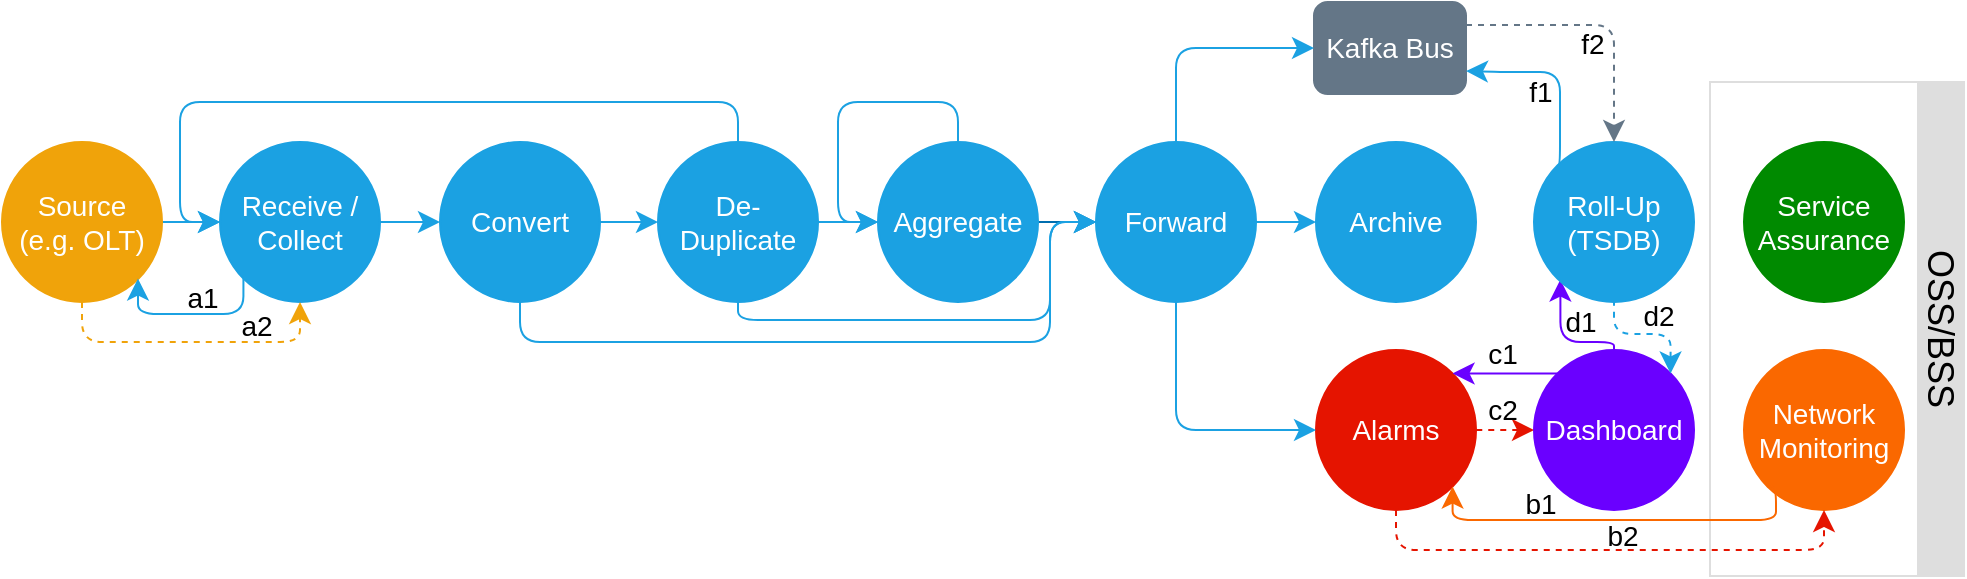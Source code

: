<mxfile version="27.0.9" pages="11">
  <diagram name="basic" id="E8D5endYgGvvwg7OLTPP">
    <mxGraphModel dx="2177" dy="795" grid="0" gridSize="10" guides="1" tooltips="1" connect="1" arrows="1" fold="1" page="0" pageScale="1" pageWidth="827" pageHeight="1169" math="0" shadow="0">
      <root>
        <mxCell id="0" />
        <mxCell id="1" parent="0" />
        <mxCell id="pWJ9q3EhwrV7cMQ28A0n-69" value="&lt;span style=&quot;font-weight: normal;&quot;&gt;&lt;font style=&quot;font-size: 18px;&quot;&gt;OSS/BSS&lt;/font&gt;&lt;/span&gt;" style="swimlane;horizontal=0;whiteSpace=wrap;html=1;labelBackgroundColor=none;strokeColor=#DEDEDE;fontSize=8;fontColor=#000000;fillColor=#DEDEDE;rotation=-180;" parent="1" vertex="1">
          <mxGeometry x="529" y="57" width="127" height="247" as="geometry" />
        </mxCell>
        <mxCell id="pWJ9q3EhwrV7cMQ28A0n-11" style="edgeStyle=none;curved=1;rounded=0;orthogonalLoop=1;jettySize=auto;html=1;entryX=0;entryY=0.5;entryDx=0;entryDy=0;fontSize=14;fontColor=#FFFFFF;startSize=8;endSize=8;fillColor=#1ba1e2;strokeColor=#1BA1E2;" parent="1" source="pWJ9q3EhwrV7cMQ28A0n-1" target="pWJ9q3EhwrV7cMQ28A0n-2" edge="1">
          <mxGeometry relative="1" as="geometry" />
        </mxCell>
        <mxCell id="pWJ9q3EhwrV7cMQ28A0n-1" value="Source&lt;br style=&quot;font-size: 14px;&quot;&gt;(e.g. OLT)" style="ellipse;whiteSpace=wrap;html=1;aspect=fixed;fontSize=14;fillColor=#f0a30a;strokeColor=#F0A30A;fontColor=#FFFFFF;" parent="1" vertex="1">
          <mxGeometry x="-325" y="87" width="80" height="80" as="geometry" />
        </mxCell>
        <mxCell id="pWJ9q3EhwrV7cMQ28A0n-12" style="edgeStyle=none;curved=1;rounded=0;orthogonalLoop=1;jettySize=auto;html=1;fontSize=14;fontColor=#FFFFFF;startSize=8;endSize=8;fillColor=#1ba1e2;strokeColor=#1BA1E2;" parent="1" source="pWJ9q3EhwrV7cMQ28A0n-2" target="pWJ9q3EhwrV7cMQ28A0n-3" edge="1">
          <mxGeometry relative="1" as="geometry" />
        </mxCell>
        <mxCell id="pWJ9q3EhwrV7cMQ28A0n-2" value="Receive /&lt;br&gt;Collect" style="ellipse;whiteSpace=wrap;html=1;aspect=fixed;fontSize=14;fillColor=#1ba1e2;strokeColor=#1BA1E2;fontColor=#ffffff;" parent="1" vertex="1">
          <mxGeometry x="-216" y="87" width="80" height="80" as="geometry" />
        </mxCell>
        <mxCell id="pWJ9q3EhwrV7cMQ28A0n-13" style="edgeStyle=none;curved=1;rounded=0;orthogonalLoop=1;jettySize=auto;html=1;exitX=1;exitY=0.5;exitDx=0;exitDy=0;entryX=0;entryY=0.5;entryDx=0;entryDy=0;fontSize=14;fontColor=#FFFFFF;startSize=8;endSize=8;fillColor=#1ba1e2;strokeColor=#1BA1E2;" parent="1" source="pWJ9q3EhwrV7cMQ28A0n-3" target="pWJ9q3EhwrV7cMQ28A0n-4" edge="1">
          <mxGeometry relative="1" as="geometry">
            <mxPoint x="147" y="238" as="sourcePoint" />
          </mxGeometry>
        </mxCell>
        <mxCell id="pWJ9q3EhwrV7cMQ28A0n-3" value="Convert" style="ellipse;whiteSpace=wrap;html=1;aspect=fixed;fontSize=14;fillColor=#1ba1e2;strokeColor=#1BA1E2;fontColor=#ffffff;" parent="1" vertex="1">
          <mxGeometry x="-106" y="87" width="80" height="80" as="geometry" />
        </mxCell>
        <mxCell id="pWJ9q3EhwrV7cMQ28A0n-14" style="edgeStyle=none;curved=1;rounded=0;orthogonalLoop=1;jettySize=auto;html=1;exitX=1;exitY=0.5;exitDx=0;exitDy=0;entryX=0;entryY=0.5;entryDx=0;entryDy=0;fontSize=14;fontColor=#FFFFFF;startSize=8;endSize=8;fillColor=#1ba1e2;strokeColor=#1BA1E2;" parent="1" source="pWJ9q3EhwrV7cMQ28A0n-4" target="pWJ9q3EhwrV7cMQ28A0n-5" edge="1">
          <mxGeometry relative="1" as="geometry" />
        </mxCell>
        <mxCell id="pWJ9q3EhwrV7cMQ28A0n-4" value="De-Duplicate" style="ellipse;whiteSpace=wrap;html=1;aspect=fixed;fontSize=14;fillColor=#1ba1e2;strokeColor=#1BA1E2;fontColor=#ffffff;" parent="1" vertex="1">
          <mxGeometry x="3" y="87" width="80" height="80" as="geometry" />
        </mxCell>
        <mxCell id="pWJ9q3EhwrV7cMQ28A0n-15" style="edgeStyle=none;curved=1;rounded=0;orthogonalLoop=1;jettySize=auto;html=1;exitX=1;exitY=0.5;exitDx=0;exitDy=0;entryX=0;entryY=0.5;entryDx=0;entryDy=0;fontSize=14;fontColor=#FFFFFF;startSize=8;endSize=8;fillColor=#1ba1e2;strokeColor=#006EAF;" parent="1" source="pWJ9q3EhwrV7cMQ28A0n-5" target="pWJ9q3EhwrV7cMQ28A0n-6" edge="1">
          <mxGeometry relative="1" as="geometry" />
        </mxCell>
        <mxCell id="pWJ9q3EhwrV7cMQ28A0n-5" value="Aggregate" style="ellipse;whiteSpace=wrap;html=1;aspect=fixed;fontSize=14;fillColor=#1ba1e2;strokeColor=#1BA1E2;fontColor=#ffffff;" parent="1" vertex="1">
          <mxGeometry x="113" y="87" width="80" height="80" as="geometry" />
        </mxCell>
        <mxCell id="pWJ9q3EhwrV7cMQ28A0n-16" style="edgeStyle=none;curved=1;rounded=0;orthogonalLoop=1;jettySize=auto;html=1;exitX=1;exitY=0.5;exitDx=0;exitDy=0;entryX=0;entryY=0.5;entryDx=0;entryDy=0;fontSize=14;fontColor=#FFFFFF;startSize=8;endSize=8;fillColor=#1ba1e2;strokeColor=#1BA1E2;" parent="1" source="pWJ9q3EhwrV7cMQ28A0n-6" target="pWJ9q3EhwrV7cMQ28A0n-7" edge="1">
          <mxGeometry relative="1" as="geometry">
            <mxPoint x="434" y="130" as="sourcePoint" />
          </mxGeometry>
        </mxCell>
        <mxCell id="pWJ9q3EhwrV7cMQ28A0n-6" value="Forward" style="ellipse;whiteSpace=wrap;html=1;aspect=fixed;fontSize=14;fillColor=#1ba1e2;strokeColor=#1BA1E2;fontColor=#ffffff;" parent="1" vertex="1">
          <mxGeometry x="222" y="87" width="80" height="80" as="geometry" />
        </mxCell>
        <mxCell id="pWJ9q3EhwrV7cMQ28A0n-7" value="Archive" style="ellipse;whiteSpace=wrap;html=1;aspect=fixed;fontSize=14;fillColor=#1ba1e2;strokeColor=#1BA1E2;fontColor=#ffffff;" parent="1" vertex="1">
          <mxGeometry x="332" y="87" width="80" height="80" as="geometry" />
        </mxCell>
        <mxCell id="pWJ9q3EhwrV7cMQ28A0n-18" value="&lt;font color=&quot;#000000&quot;&gt;d1&lt;/font&gt;" style="edgeStyle=orthogonalEdgeStyle;rounded=1;orthogonalLoop=1;jettySize=auto;html=1;exitX=0.165;exitY=0.86;exitDx=0;exitDy=0;entryX=0.5;entryY=0;entryDx=0;entryDy=0;fontSize=14;fontColor=#FFFFFF;startSize=8;endSize=8;fillColor=#1ba1e2;strokeColor=#6A00FF;endArrow=none;endFill=0;startArrow=classic;startFill=1;exitPerimeter=0;labelBackgroundColor=none;" parent="1" source="pWJ9q3EhwrV7cMQ28A0n-8" target="pWJ9q3EhwrV7cMQ28A0n-9" edge="1">
          <mxGeometry x="-0.316" y="10" relative="1" as="geometry">
            <mxPoint as="offset" />
          </mxGeometry>
        </mxCell>
        <mxCell id="pWJ9q3EhwrV7cMQ28A0n-8" value="Roll-Up&lt;br style=&quot;font-size: 14px;&quot;&gt;(TSDB)" style="ellipse;whiteSpace=wrap;html=1;aspect=fixed;fontSize=14;fillColor=#1ba1e2;strokeColor=#1BA1E2;fontColor=#ffffff;" parent="1" vertex="1">
          <mxGeometry x="441" y="87" width="80" height="80" as="geometry" />
        </mxCell>
        <mxCell id="pWJ9q3EhwrV7cMQ28A0n-27" value="c2" style="edgeStyle=orthogonalEdgeStyle;orthogonalLoop=1;jettySize=auto;html=1;exitX=0;exitY=0.5;exitDx=0;exitDy=0;entryX=1;entryY=0.5;entryDx=0;entryDy=0;strokeColor=#E51400;fontSize=14;fontColor=#000000;startArrow=classic;startFill=1;endArrow=none;endFill=0;startSize=8;endSize=8;dashed=1;labelBackgroundColor=none;" parent="1" source="pWJ9q3EhwrV7cMQ28A0n-9" target="pWJ9q3EhwrV7cMQ28A0n-21" edge="1">
          <mxGeometry x="0.103" y="-10" relative="1" as="geometry">
            <mxPoint as="offset" />
          </mxGeometry>
        </mxCell>
        <mxCell id="pWJ9q3EhwrV7cMQ28A0n-9" value="Dashboard" style="ellipse;whiteSpace=wrap;html=1;aspect=fixed;fontSize=14;fillColor=#6a00ff;strokeColor=#6A00FF;fontColor=#ffffff;" parent="1" vertex="1">
          <mxGeometry x="441" y="191" width="80" height="80" as="geometry" />
        </mxCell>
        <mxCell id="pWJ9q3EhwrV7cMQ28A0n-10" value="Service&lt;br style=&quot;font-size: 14px;&quot;&gt;Assurance" style="ellipse;whiteSpace=wrap;html=1;aspect=fixed;fontSize=14;fillColor=#008a00;strokeColor=#008A00;fontColor=#ffffff;" parent="1" vertex="1">
          <mxGeometry x="546" y="87" width="80" height="80" as="geometry" />
        </mxCell>
        <mxCell id="pWJ9q3EhwrV7cMQ28A0n-21" value="Alarms" style="ellipse;whiteSpace=wrap;html=1;aspect=fixed;fontSize=14;fillColor=#e51400;strokeColor=#E51400;fontColor=#ffffff;" parent="1" vertex="1">
          <mxGeometry x="332" y="191" width="80" height="80" as="geometry" />
        </mxCell>
        <mxCell id="pWJ9q3EhwrV7cMQ28A0n-23" style="edgeStyle=orthogonalEdgeStyle;orthogonalLoop=1;jettySize=auto;html=1;exitX=0.5;exitY=1;exitDx=0;exitDy=0;entryX=0;entryY=0.5;entryDx=0;entryDy=0;fontSize=14;fontColor=#FFFFFF;startSize=8;endSize=8;fillColor=#1ba1e2;strokeColor=#1BA1E2;rounded=1;" parent="1" source="pWJ9q3EhwrV7cMQ28A0n-6" target="pWJ9q3EhwrV7cMQ28A0n-21" edge="1">
          <mxGeometry relative="1" as="geometry">
            <mxPoint x="288" y="144" as="sourcePoint" />
            <mxPoint x="330" y="144" as="targetPoint" />
            <Array as="points">
              <mxPoint x="262" y="231" />
            </Array>
          </mxGeometry>
        </mxCell>
        <mxCell id="pWJ9q3EhwrV7cMQ28A0n-25" style="edgeStyle=orthogonalEdgeStyle;orthogonalLoop=1;jettySize=auto;html=1;exitX=0.5;exitY=0;exitDx=0;exitDy=0;entryX=0;entryY=0.5;entryDx=0;entryDy=0;fontSize=14;fontColor=#FFFFFF;startArrow=none;startFill=0;endArrow=classic;endFill=1;startSize=8;endSize=8;strokeColor=#1BA1E2;" parent="1" source="pWJ9q3EhwrV7cMQ28A0n-5" target="pWJ9q3EhwrV7cMQ28A0n-5" edge="1">
          <mxGeometry relative="1" as="geometry">
            <Array as="points">
              <mxPoint x="153" y="67" />
              <mxPoint x="93" y="67" />
              <mxPoint x="93" y="127" />
            </Array>
          </mxGeometry>
        </mxCell>
        <mxCell id="pWJ9q3EhwrV7cMQ28A0n-28" style="edgeStyle=orthogonalEdgeStyle;orthogonalLoop=1;jettySize=auto;html=1;exitX=0;exitY=1;exitDx=0;exitDy=0;entryX=1;entryY=1;entryDx=0;entryDy=0;fontSize=14;fontColor=#FFFFFF;startArrow=none;startFill=0;endArrow=classic;endFill=1;startSize=8;endSize=8;strokeColor=#1BA1E2;rounded=1;" parent="1" source="pWJ9q3EhwrV7cMQ28A0n-2" target="pWJ9q3EhwrV7cMQ28A0n-1" edge="1">
          <mxGeometry relative="1" as="geometry">
            <mxPoint x="-169" y="231" as="sourcePoint" />
            <mxPoint x="-209" y="271" as="targetPoint" />
            <Array as="points">
              <mxPoint x="-204" y="173" />
              <mxPoint x="-257" y="173" />
              <mxPoint x="-257" y="155" />
            </Array>
          </mxGeometry>
        </mxCell>
        <mxCell id="qXeYKEm3c54-Mx4LbPSK-1" value="a1" style="edgeLabel;html=1;align=center;verticalAlign=middle;resizable=0;points=[];fontSize=14;fontColor=#000000;labelBackgroundColor=none;" parent="pWJ9q3EhwrV7cMQ28A0n-28" vertex="1" connectable="0">
          <mxGeometry x="-0.203" relative="1" as="geometry">
            <mxPoint x="-4" y="-8" as="offset" />
          </mxGeometry>
        </mxCell>
        <mxCell id="pWJ9q3EhwrV7cMQ28A0n-29" value="&lt;font color=&quot;#000000&quot;&gt;d2&lt;/font&gt;" style="edgeStyle=orthogonalEdgeStyle;rounded=1;orthogonalLoop=1;jettySize=auto;html=1;exitX=1;exitY=0;exitDx=0;exitDy=0;entryX=0.5;entryY=1;entryDx=0;entryDy=0;fontSize=14;fontColor=#FFFFFF;startSize=8;endSize=8;fillColor=#1ba1e2;strokeColor=#1BA1E2;endArrow=none;endFill=0;startArrow=classic;startFill=1;dashed=1;labelBackgroundColor=none;" parent="1" source="pWJ9q3EhwrV7cMQ28A0n-9" target="pWJ9q3EhwrV7cMQ28A0n-8" edge="1">
          <mxGeometry x="-0.187" y="-9" relative="1" as="geometry">
            <mxPoint x="462.716" y="165.284" as="sourcePoint" />
            <mxPoint x="462.716" y="212.716" as="targetPoint" />
            <Array as="points">
              <mxPoint x="509" y="183" />
              <mxPoint x="481" y="183" />
            </Array>
            <mxPoint as="offset" />
          </mxGeometry>
        </mxCell>
        <mxCell id="pWJ9q3EhwrV7cMQ28A0n-31" style="edgeStyle=orthogonalEdgeStyle;orthogonalLoop=1;jettySize=auto;html=1;exitX=0.5;exitY=0;exitDx=0;exitDy=0;entryX=0;entryY=0.5;entryDx=0;entryDy=0;fontSize=14;fontColor=#FFFFFF;startArrow=none;startFill=0;endArrow=classic;endFill=1;startSize=8;endSize=8;strokeColor=#1BA1E2;" parent="1" source="pWJ9q3EhwrV7cMQ28A0n-4" target="pWJ9q3EhwrV7cMQ28A0n-2" edge="1">
          <mxGeometry relative="1" as="geometry">
            <mxPoint x="46" y="83" as="sourcePoint" />
            <mxPoint x="6.0" y="123" as="targetPoint" />
          </mxGeometry>
        </mxCell>
        <mxCell id="pWJ9q3EhwrV7cMQ28A0n-32" value="Network Monitoring" style="ellipse;whiteSpace=wrap;html=1;aspect=fixed;fontSize=14;fillColor=#fa6800;strokeColor=#FA6800;fontColor=#FFFFFF;" parent="1" vertex="1">
          <mxGeometry x="546" y="191" width="80" height="80" as="geometry" />
        </mxCell>
        <mxCell id="pWJ9q3EhwrV7cMQ28A0n-33" style="edgeStyle=orthogonalEdgeStyle;orthogonalLoop=1;jettySize=auto;html=1;entryX=1;entryY=1;entryDx=0;entryDy=0;strokeColor=#FA6800;fontSize=14;fontColor=#FFFFFF;startArrow=none;startFill=0;endArrow=classic;endFill=1;startSize=8;endSize=8;exitX=0;exitY=1;exitDx=0;exitDy=0;" parent="1" source="pWJ9q3EhwrV7cMQ28A0n-32" target="pWJ9q3EhwrV7cMQ28A0n-21" edge="1">
          <mxGeometry relative="1" as="geometry">
            <mxPoint x="545" y="233" as="sourcePoint" />
            <mxPoint x="422" y="241" as="targetPoint" />
            <Array as="points">
              <mxPoint x="562" y="276" />
              <mxPoint x="400" y="276" />
            </Array>
          </mxGeometry>
        </mxCell>
        <mxCell id="qXeYKEm3c54-Mx4LbPSK-3" value="&lt;font style=&quot;font-size: 14px;&quot;&gt;b1&lt;/font&gt;" style="edgeLabel;html=1;align=center;verticalAlign=middle;resizable=0;points=[];fontSize=18;fontColor=#000000;labelBackgroundColor=none;" parent="pWJ9q3EhwrV7cMQ28A0n-33" vertex="1" connectable="0">
          <mxGeometry x="0.394" y="1" relative="1" as="geometry">
            <mxPoint y="-10" as="offset" />
          </mxGeometry>
        </mxCell>
        <mxCell id="pWJ9q3EhwrV7cMQ28A0n-40" style="edgeStyle=orthogonalEdgeStyle;orthogonalLoop=1;jettySize=auto;html=1;exitX=0.5;exitY=1;exitDx=0;exitDy=0;entryX=0;entryY=0.5;entryDx=0;entryDy=0;fontSize=14;fontColor=#FFFFFF;startArrow=none;startFill=0;endArrow=classic;endFill=1;startSize=8;endSize=8;strokeColor=#1BA1E2;" parent="1" source="pWJ9q3EhwrV7cMQ28A0n-3" target="pWJ9q3EhwrV7cMQ28A0n-6" edge="1">
          <mxGeometry relative="1" as="geometry">
            <mxPoint x="53" y="97" as="sourcePoint" />
            <mxPoint x="-206" y="137" as="targetPoint" />
            <Array as="points">
              <mxPoint x="-66" y="187" />
              <mxPoint x="199" y="187" />
              <mxPoint x="199" y="127" />
            </Array>
          </mxGeometry>
        </mxCell>
        <mxCell id="pWJ9q3EhwrV7cMQ28A0n-41" value="" style="edgeStyle=orthogonalEdgeStyle;orthogonalLoop=1;jettySize=auto;html=1;entryX=0.5;entryY=1;entryDx=0;entryDy=0;strokeColor=#E51400;fontSize=14;fontColor=#000000;startArrow=none;startFill=0;endArrow=classic;endFill=1;startSize=8;endSize=8;exitX=0.5;exitY=1;exitDx=0;exitDy=0;dashed=1;labelBackgroundColor=none;" parent="1" source="pWJ9q3EhwrV7cMQ28A0n-21" target="pWJ9q3EhwrV7cMQ28A0n-32" edge="1">
          <mxGeometry relative="1" as="geometry">
            <mxPoint x="571.716" y="269.284" as="sourcePoint" />
            <mxPoint x="410.284" y="269.284" as="targetPoint" />
          </mxGeometry>
        </mxCell>
        <mxCell id="qXeYKEm3c54-Mx4LbPSK-4" value="b2" style="edgeLabel;html=1;align=center;verticalAlign=middle;resizable=0;points=[];fontSize=14;fontColor=#000000;labelBackgroundColor=none;" parent="pWJ9q3EhwrV7cMQ28A0n-41" vertex="1" connectable="0">
          <mxGeometry x="0.055" relative="1" as="geometry">
            <mxPoint x="-1" y="-7" as="offset" />
          </mxGeometry>
        </mxCell>
        <mxCell id="pWJ9q3EhwrV7cMQ28A0n-42" style="edgeStyle=orthogonalEdgeStyle;orthogonalLoop=1;jettySize=auto;html=1;exitX=0.5;exitY=1;exitDx=0;exitDy=0;entryX=0;entryY=0.5;entryDx=0;entryDy=0;fontSize=14;fontColor=#FFFFFF;startArrow=none;startFill=0;endArrow=classic;endFill=1;startSize=8;endSize=8;strokeColor=#1BA1E2;" parent="1" source="pWJ9q3EhwrV7cMQ28A0n-4" target="pWJ9q3EhwrV7cMQ28A0n-6" edge="1">
          <mxGeometry relative="1" as="geometry">
            <mxPoint x="163" y="97" as="sourcePoint" />
            <mxPoint x="123" y="137" as="targetPoint" />
            <Array as="points">
              <mxPoint x="43" y="176" />
              <mxPoint x="199" y="176" />
              <mxPoint x="199" y="127" />
            </Array>
          </mxGeometry>
        </mxCell>
        <mxCell id="pWJ9q3EhwrV7cMQ28A0n-43" style="edgeStyle=orthogonalEdgeStyle;orthogonalLoop=1;jettySize=auto;html=1;exitX=0.5;exitY=1;exitDx=0;exitDy=0;fontSize=14;fontColor=#FFFFFF;startArrow=none;startFill=0;endArrow=classic;endFill=1;startSize=8;endSize=8;strokeColor=#F0A30A;dashed=1;entryX=0.5;entryY=1;entryDx=0;entryDy=0;" parent="1" source="pWJ9q3EhwrV7cMQ28A0n-1" target="pWJ9q3EhwrV7cMQ28A0n-2" edge="1">
          <mxGeometry relative="1" as="geometry">
            <mxPoint x="-166" y="177" as="sourcePoint" />
            <mxPoint x="-217" y="220" as="targetPoint" />
          </mxGeometry>
        </mxCell>
        <mxCell id="qXeYKEm3c54-Mx4LbPSK-2" value="a2" style="edgeLabel;html=1;align=center;verticalAlign=middle;resizable=0;points=[];fontSize=14;fontColor=#000000;labelBackgroundColor=none;" parent="pWJ9q3EhwrV7cMQ28A0n-43" vertex="1" connectable="0">
          <mxGeometry x="0.374" y="1" relative="1" as="geometry">
            <mxPoint x="4" y="-7" as="offset" />
          </mxGeometry>
        </mxCell>
        <mxCell id="pWJ9q3EhwrV7cMQ28A0n-46" value="c1" style="edgeStyle=orthogonalEdgeStyle;rounded=1;orthogonalLoop=1;jettySize=auto;html=1;entryX=0;entryY=0;entryDx=0;entryDy=0;fontSize=14;fontColor=#000000;startSize=8;endSize=8;fillColor=#1ba1e2;strokeColor=#6A00FF;endArrow=none;endFill=0;startArrow=classic;startFill=1;exitX=1;exitY=0;exitDx=0;exitDy=0;labelBackgroundColor=none;" parent="1" source="pWJ9q3EhwrV7cMQ28A0n-21" target="pWJ9q3EhwrV7cMQ28A0n-9" edge="1">
          <mxGeometry x="-0.336" y="10" relative="1" as="geometry">
            <mxPoint x="491" y="177" as="sourcePoint" />
            <mxPoint x="491" y="201" as="targetPoint" />
            <mxPoint as="offset" />
          </mxGeometry>
        </mxCell>
        <mxCell id="pWJ9q3EhwrV7cMQ28A0n-47" value="&lt;font style=&quot;font-size: 14px;&quot; color=&quot;#ffffff&quot;&gt;Kafka Bus&lt;/font&gt;" style="rounded=1;whiteSpace=wrap;html=1;strokeColor=#647687;fontSize=11;fontColor=#ffffff;fillColor=#647687;" parent="1" vertex="1">
          <mxGeometry x="331" y="17" width="76" height="46" as="geometry" />
        </mxCell>
        <mxCell id="pWJ9q3EhwrV7cMQ28A0n-48" style="edgeStyle=orthogonalEdgeStyle;orthogonalLoop=1;jettySize=auto;html=1;exitX=0.5;exitY=0;exitDx=0;exitDy=0;entryX=0;entryY=0.5;entryDx=0;entryDy=0;fontSize=14;fontColor=#FFFFFF;startArrow=none;startFill=0;endArrow=classic;endFill=1;startSize=8;endSize=8;strokeColor=#1BA1E2;" parent="1" source="pWJ9q3EhwrV7cMQ28A0n-6" target="pWJ9q3EhwrV7cMQ28A0n-47" edge="1">
          <mxGeometry relative="1" as="geometry">
            <mxPoint x="163" y="97" as="sourcePoint" />
            <mxPoint x="123" y="137" as="targetPoint" />
          </mxGeometry>
        </mxCell>
        <mxCell id="eafQPu4OtT4Q-QqaGjiq-1" value="&lt;font color=&quot;#000000&quot;&gt;f1&lt;/font&gt;" style="edgeStyle=orthogonalEdgeStyle;orthogonalLoop=1;jettySize=auto;html=1;exitX=0;exitY=0;exitDx=0;exitDy=0;entryX=1;entryY=0.75;entryDx=0;entryDy=0;fontSize=14;fontColor=#FFFFFF;startArrow=none;startFill=0;endArrow=classic;endFill=1;startSize=8;endSize=8;strokeColor=#1BA1E2;labelBackgroundColor=none;" parent="1" source="pWJ9q3EhwrV7cMQ28A0n-8" target="pWJ9q3EhwrV7cMQ28A0n-47" edge="1">
          <mxGeometry x="0.221" y="10" relative="1" as="geometry">
            <mxPoint x="272" y="97" as="sourcePoint" />
            <mxPoint x="341" y="50" as="targetPoint" />
            <Array as="points">
              <mxPoint x="454" y="99" />
              <mxPoint x="454" y="52" />
              <mxPoint x="427" y="52" />
            </Array>
            <mxPoint as="offset" />
          </mxGeometry>
        </mxCell>
        <mxCell id="eafQPu4OtT4Q-QqaGjiq-2" value="f2" style="edgeStyle=orthogonalEdgeStyle;orthogonalLoop=1;jettySize=auto;html=1;exitX=1;exitY=0.25;exitDx=0;exitDy=0;entryX=0.5;entryY=0;entryDx=0;entryDy=0;fontSize=14;fontColor=#000000;startArrow=none;startFill=0;endArrow=classic;endFill=1;startSize=8;endSize=8;strokeColor=#647687;dashed=1;labelBackgroundColor=none;" parent="1" source="pWJ9q3EhwrV7cMQ28A0n-47" target="pWJ9q3EhwrV7cMQ28A0n-8" edge="1">
          <mxGeometry x="-0.049" y="-9" relative="1" as="geometry">
            <mxPoint x="462.716" y="108.716" as="sourcePoint" />
            <mxPoint x="417" y="61.5" as="targetPoint" />
            <mxPoint as="offset" />
          </mxGeometry>
        </mxCell>
      </root>
    </mxGraphModel>
  </diagram>
  <diagram name="simple" id="JoDmpD-768a_ldXbT8Fz">
    <mxGraphModel dx="2177" dy="1195" grid="0" gridSize="10" guides="1" tooltips="1" connect="1" arrows="1" fold="1" page="0" pageScale="1" pageWidth="827" pageHeight="1169" math="0" shadow="0">
      <root>
        <mxCell id="_Ys4SEZcUGIeNKR7o7-c-0" />
        <mxCell id="_Ys4SEZcUGIeNKR7o7-c-1" parent="_Ys4SEZcUGIeNKR7o7-c-0" />
        <mxCell id="_Ys4SEZcUGIeNKR7o7-c-2" value="&lt;font style=&quot;font-size: 18px;&quot;&gt;OSS/BSS&lt;/font&gt;" style="swimlane;horizontal=0;whiteSpace=wrap;html=1;labelBackgroundColor=none;strokeColor=#DEDEDE;fontSize=8;fontColor=#000000;fillColor=#DEDEDE;rotation=-180;" parent="_Ys4SEZcUGIeNKR7o7-c-1" vertex="1">
          <mxGeometry x="-59" y="-5" width="127" height="261" as="geometry" />
        </mxCell>
        <mxCell id="_Ys4SEZcUGIeNKR7o7-c-3" style="edgeStyle=none;curved=1;rounded=0;orthogonalLoop=1;jettySize=auto;html=1;entryX=0;entryY=0.5;entryDx=0;entryDy=0;fontSize=14;fontColor=#FFFFFF;startSize=8;endSize=8;fillColor=#1ba1e2;strokeColor=#1BA1E2;" parent="_Ys4SEZcUGIeNKR7o7-c-1" source="_Ys4SEZcUGIeNKR7o7-c-4" target="_Ys4SEZcUGIeNKR7o7-c-6" edge="1">
          <mxGeometry relative="1" as="geometry" />
        </mxCell>
        <mxCell id="_Ys4SEZcUGIeNKR7o7-c-4" value="Source&lt;br style=&quot;font-size: 14px;&quot;&gt;(e.g. OLT)" style="ellipse;whiteSpace=wrap;html=1;aspect=fixed;fontSize=14;fillColor=#f0a30a;strokeColor=#F0A30A;fontColor=#FFFFFF;" parent="_Ys4SEZcUGIeNKR7o7-c-1" vertex="1">
          <mxGeometry x="-325" y="87" width="80" height="80" as="geometry" />
        </mxCell>
        <mxCell id="_Ys4SEZcUGIeNKR7o7-c-6" value="EMS" style="ellipse;whiteSpace=wrap;html=1;aspect=fixed;fontSize=14;fillColor=#1ba1e2;strokeColor=#1BA1E2;fontColor=#ffffff;" parent="_Ys4SEZcUGIeNKR7o7-c-1" vertex="1">
          <mxGeometry x="-216" y="87" width="80" height="80" as="geometry" />
        </mxCell>
        <mxCell id="_Ys4SEZcUGIeNKR7o7-c-20" value="Service&lt;br style=&quot;font-size: 14px;&quot;&gt;Assurance" style="ellipse;whiteSpace=wrap;html=1;aspect=fixed;fontSize=14;fillColor=#008a00;strokeColor=#008A00;fontColor=#ffffff;" parent="_Ys4SEZcUGIeNKR7o7-c-1" vertex="1">
          <mxGeometry x="-42" y="25" width="80" height="80" as="geometry" />
        </mxCell>
        <mxCell id="_Ys4SEZcUGIeNKR7o7-c-24" style="edgeStyle=orthogonalEdgeStyle;orthogonalLoop=1;jettySize=auto;html=1;exitX=0;exitY=1;exitDx=0;exitDy=0;entryX=1;entryY=1;entryDx=0;entryDy=0;fontSize=14;fontColor=#FFFFFF;startArrow=none;startFill=0;endArrow=classic;endFill=1;startSize=8;endSize=8;strokeColor=#1BA1E2;rounded=1;" parent="_Ys4SEZcUGIeNKR7o7-c-1" source="_Ys4SEZcUGIeNKR7o7-c-6" target="_Ys4SEZcUGIeNKR7o7-c-4" edge="1">
          <mxGeometry relative="1" as="geometry">
            <mxPoint x="-169" y="231" as="sourcePoint" />
            <mxPoint x="-209" y="271" as="targetPoint" />
            <Array as="points">
              <mxPoint x="-204" y="173" />
              <mxPoint x="-257" y="173" />
              <mxPoint x="-257" y="155" />
            </Array>
          </mxGeometry>
        </mxCell>
        <mxCell id="_Ys4SEZcUGIeNKR7o7-c-27" style="edgeStyle=orthogonalEdgeStyle;orthogonalLoop=1;jettySize=auto;html=1;entryX=0;entryY=0.5;entryDx=0;entryDy=0;fontSize=14;fontColor=#FFFFFF;startArrow=none;startFill=0;endArrow=classic;endFill=1;startSize=8;endSize=8;strokeColor=#1BA1E2;exitX=0.5;exitY=0;exitDx=0;exitDy=0;" parent="_Ys4SEZcUGIeNKR7o7-c-1" source="_Ys4SEZcUGIeNKR7o7-c-6" target="_Ys4SEZcUGIeNKR7o7-c-6" edge="1">
          <mxGeometry relative="1" as="geometry">
            <mxPoint x="-131" y="127" as="sourcePoint" />
            <mxPoint x="6.0" y="123" as="targetPoint" />
            <Array as="points">
              <mxPoint x="-176" y="67" />
              <mxPoint x="-236" y="67" />
              <mxPoint x="-236" y="127" />
            </Array>
          </mxGeometry>
        </mxCell>
        <mxCell id="_Ys4SEZcUGIeNKR7o7-c-28" value="Network Monitoring" style="ellipse;whiteSpace=wrap;html=1;aspect=fixed;fontSize=14;fillColor=#fa6800;strokeColor=#FA6800;fontColor=#FFFFFF;" parent="_Ys4SEZcUGIeNKR7o7-c-1" vertex="1">
          <mxGeometry x="-42" y="129" width="80" height="80" as="geometry" />
        </mxCell>
        <mxCell id="_Ys4SEZcUGIeNKR7o7-c-29" style="edgeStyle=orthogonalEdgeStyle;orthogonalLoop=1;jettySize=auto;html=1;strokeColor=#FA6800;fontSize=14;fontColor=#FFFFFF;startArrow=none;startFill=0;endArrow=classic;endFill=1;startSize=8;endSize=8;exitX=0;exitY=0.5;exitDx=0;exitDy=0;entryX=1;entryY=0.5;entryDx=0;entryDy=0;" parent="_Ys4SEZcUGIeNKR7o7-c-1" source="_Ys4SEZcUGIeNKR7o7-c-28" target="_Ys4SEZcUGIeNKR7o7-c-6" edge="1">
          <mxGeometry relative="1" as="geometry">
            <mxPoint x="-43" y="171" as="sourcePoint" />
            <mxPoint x="-113" y="149" as="targetPoint" />
          </mxGeometry>
        </mxCell>
        <mxCell id="_Ys4SEZcUGIeNKR7o7-c-32" value="" style="edgeStyle=orthogonalEdgeStyle;orthogonalLoop=1;jettySize=auto;html=1;entryX=0.5;entryY=1;entryDx=0;entryDy=0;strokeColor=#E51400;fontSize=14;fontColor=#000000;startArrow=none;startFill=0;endArrow=classic;endFill=1;startSize=8;endSize=8;dashed=1;labelBackgroundColor=none;exitX=1;exitY=1;exitDx=0;exitDy=0;" parent="_Ys4SEZcUGIeNKR7o7-c-1" source="_Ys4SEZcUGIeNKR7o7-c-6" target="_Ys4SEZcUGIeNKR7o7-c-28" edge="1">
          <mxGeometry relative="1" as="geometry">
            <mxPoint x="-216" y="209" as="sourcePoint" />
            <mxPoint x="-177.716" y="207.284" as="targetPoint" />
            <Array as="points">
              <mxPoint x="-112" y="155" />
              <mxPoint x="-112" y="229" />
              <mxPoint x="-2" y="229" />
            </Array>
          </mxGeometry>
        </mxCell>
        <mxCell id="_Ys4SEZcUGIeNKR7o7-c-35" style="edgeStyle=orthogonalEdgeStyle;orthogonalLoop=1;jettySize=auto;html=1;exitX=0.5;exitY=1;exitDx=0;exitDy=0;fontSize=14;fontColor=#FFFFFF;startArrow=none;startFill=0;endArrow=classic;endFill=1;startSize=8;endSize=8;strokeColor=#F0A30A;dashed=1;entryX=0.5;entryY=1;entryDx=0;entryDy=0;" parent="_Ys4SEZcUGIeNKR7o7-c-1" source="_Ys4SEZcUGIeNKR7o7-c-4" target="_Ys4SEZcUGIeNKR7o7-c-6" edge="1">
          <mxGeometry relative="1" as="geometry">
            <mxPoint x="-166" y="177" as="sourcePoint" />
            <mxPoint x="-217" y="220" as="targetPoint" />
          </mxGeometry>
        </mxCell>
        <mxCell id="PEpJ6nwjZRfBL12d0qK4-0" style="edgeStyle=none;curved=1;rounded=0;orthogonalLoop=1;jettySize=auto;html=1;entryX=0.5;entryY=0;entryDx=0;entryDy=0;fontSize=12;startSize=8;endSize=8;" parent="_Ys4SEZcUGIeNKR7o7-c-1" source="_Ys4SEZcUGIeNKR7o7-c-6" target="_Ys4SEZcUGIeNKR7o7-c-6" edge="1">
          <mxGeometry relative="1" as="geometry" />
        </mxCell>
      </root>
    </mxGraphModel>
  </diagram>
  <diagram name="custom" id="wWcrCpAlRtWqMJaxnaA4">
    <mxGraphModel dx="2177" dy="1195" grid="0" gridSize="10" guides="1" tooltips="1" connect="1" arrows="1" fold="1" page="0" pageScale="1" pageWidth="827" pageHeight="1169" math="0" shadow="0">
      <root>
        <mxCell id="SGKbmqpXw09EUWWBNUdS-0" />
        <mxCell id="SGKbmqpXw09EUWWBNUdS-1" parent="SGKbmqpXw09EUWWBNUdS-0" />
        <mxCell id="RxFfsFtiqj4Uuq0ZU0mv-0" value="&lt;font style=&quot;font-size: 18px;&quot;&gt;Custom Integration&lt;/font&gt;" style="swimlane;whiteSpace=wrap;html=1;labelBackgroundColor=none;strokeColor=#DEDEDE;fontSize=14;fontColor=#000000;fillColor=#DEDEDE;" parent="SGKbmqpXw09EUWWBNUdS-1" vertex="1">
          <mxGeometry x="361" y="-124" width="331" height="136" as="geometry" />
        </mxCell>
        <mxCell id="SGKbmqpXw09EUWWBNUdS-2" value="&lt;font style=&quot;font-size: 18px;&quot;&gt;OSS/BSS&lt;/font&gt;" style="swimlane;horizontal=0;whiteSpace=wrap;html=1;labelBackgroundColor=none;strokeColor=#DEDEDE;fontSize=8;fontColor=#000000;fillColor=#DEDEDE;rotation=-180;" parent="SGKbmqpXw09EUWWBNUdS-1" vertex="1">
          <mxGeometry x="529" y="61" width="163" height="243" as="geometry" />
        </mxCell>
        <mxCell id="SGKbmqpXw09EUWWBNUdS-3" style="edgeStyle=none;curved=1;rounded=0;orthogonalLoop=1;jettySize=auto;html=1;entryX=0;entryY=0.5;entryDx=0;entryDy=0;fontSize=14;fontColor=#FFFFFF;startSize=8;endSize=8;fillColor=#1ba1e2;strokeColor=#1BA1E2;" parent="SGKbmqpXw09EUWWBNUdS-1" source="SGKbmqpXw09EUWWBNUdS-4" target="SGKbmqpXw09EUWWBNUdS-6" edge="1">
          <mxGeometry relative="1" as="geometry" />
        </mxCell>
        <mxCell id="SGKbmqpXw09EUWWBNUdS-4" value="Source&lt;br style=&quot;font-size: 14px;&quot;&gt;(e.g. OLT)" style="ellipse;whiteSpace=wrap;html=1;aspect=fixed;fontSize=14;fillColor=#f0a30a;strokeColor=#F0A30A;fontColor=#FFFFFF;" parent="SGKbmqpXw09EUWWBNUdS-1" vertex="1">
          <mxGeometry x="-325" y="87" width="80" height="80" as="geometry" />
        </mxCell>
        <mxCell id="SGKbmqpXw09EUWWBNUdS-5" style="edgeStyle=none;curved=1;rounded=0;orthogonalLoop=1;jettySize=auto;html=1;fontSize=14;fontColor=#FFFFFF;startSize=8;endSize=8;fillColor=#1ba1e2;strokeColor=#1BA1E2;" parent="SGKbmqpXw09EUWWBNUdS-1" source="SGKbmqpXw09EUWWBNUdS-6" target="SGKbmqpXw09EUWWBNUdS-8" edge="1">
          <mxGeometry relative="1" as="geometry" />
        </mxCell>
        <mxCell id="SGKbmqpXw09EUWWBNUdS-6" value="Receive /&lt;br&gt;Collect" style="ellipse;whiteSpace=wrap;html=1;aspect=fixed;fontSize=14;fillColor=#1ba1e2;strokeColor=#1BA1E2;fontColor=#ffffff;" parent="SGKbmqpXw09EUWWBNUdS-1" vertex="1">
          <mxGeometry x="-216" y="87" width="80" height="80" as="geometry" />
        </mxCell>
        <mxCell id="SGKbmqpXw09EUWWBNUdS-7" style="edgeStyle=none;curved=1;rounded=0;orthogonalLoop=1;jettySize=auto;html=1;exitX=1;exitY=0.5;exitDx=0;exitDy=0;entryX=0;entryY=0.5;entryDx=0;entryDy=0;fontSize=14;fontColor=#FFFFFF;startSize=8;endSize=8;fillColor=#1ba1e2;strokeColor=#1BA1E2;" parent="SGKbmqpXw09EUWWBNUdS-1" source="SGKbmqpXw09EUWWBNUdS-8" target="SGKbmqpXw09EUWWBNUdS-10" edge="1">
          <mxGeometry relative="1" as="geometry">
            <mxPoint x="147" y="238" as="sourcePoint" />
          </mxGeometry>
        </mxCell>
        <mxCell id="SGKbmqpXw09EUWWBNUdS-8" value="Convert" style="ellipse;whiteSpace=wrap;html=1;aspect=fixed;fontSize=14;fillColor=#1ba1e2;strokeColor=#1BA1E2;fontColor=#ffffff;" parent="SGKbmqpXw09EUWWBNUdS-1" vertex="1">
          <mxGeometry x="-106" y="87" width="80" height="80" as="geometry" />
        </mxCell>
        <mxCell id="SGKbmqpXw09EUWWBNUdS-9" style="edgeStyle=none;curved=1;rounded=0;orthogonalLoop=1;jettySize=auto;html=1;exitX=1;exitY=0.5;exitDx=0;exitDy=0;entryX=0;entryY=0.5;entryDx=0;entryDy=0;fontSize=14;fontColor=#FFFFFF;startSize=8;endSize=8;fillColor=#1ba1e2;strokeColor=#1BA1E2;" parent="SGKbmqpXw09EUWWBNUdS-1" source="SGKbmqpXw09EUWWBNUdS-10" target="SGKbmqpXw09EUWWBNUdS-12" edge="1">
          <mxGeometry relative="1" as="geometry" />
        </mxCell>
        <mxCell id="SGKbmqpXw09EUWWBNUdS-10" value="De-Duplicate" style="ellipse;whiteSpace=wrap;html=1;aspect=fixed;fontSize=14;fillColor=#1ba1e2;strokeColor=#1BA1E2;fontColor=#ffffff;" parent="SGKbmqpXw09EUWWBNUdS-1" vertex="1">
          <mxGeometry x="3" y="87" width="80" height="80" as="geometry" />
        </mxCell>
        <mxCell id="SGKbmqpXw09EUWWBNUdS-11" style="edgeStyle=none;curved=1;rounded=0;orthogonalLoop=1;jettySize=auto;html=1;exitX=1;exitY=0.5;exitDx=0;exitDy=0;entryX=0;entryY=0.5;entryDx=0;entryDy=0;fontSize=14;fontColor=#FFFFFF;startSize=8;endSize=8;fillColor=#1ba1e2;strokeColor=#006EAF;" parent="SGKbmqpXw09EUWWBNUdS-1" source="SGKbmqpXw09EUWWBNUdS-12" target="SGKbmqpXw09EUWWBNUdS-14" edge="1">
          <mxGeometry relative="1" as="geometry" />
        </mxCell>
        <mxCell id="SGKbmqpXw09EUWWBNUdS-12" value="Aggregate" style="ellipse;whiteSpace=wrap;html=1;aspect=fixed;fontSize=14;fillColor=#1ba1e2;strokeColor=#1BA1E2;fontColor=#ffffff;" parent="SGKbmqpXw09EUWWBNUdS-1" vertex="1">
          <mxGeometry x="113" y="87" width="80" height="80" as="geometry" />
        </mxCell>
        <mxCell id="SGKbmqpXw09EUWWBNUdS-13" style="edgeStyle=none;curved=1;rounded=0;orthogonalLoop=1;jettySize=auto;html=1;exitX=1;exitY=0.5;exitDx=0;exitDy=0;entryX=0;entryY=0.5;entryDx=0;entryDy=0;fontSize=14;fontColor=#FFFFFF;startSize=8;endSize=8;fillColor=#1ba1e2;strokeColor=#1BA1E2;" parent="SGKbmqpXw09EUWWBNUdS-1" source="SGKbmqpXw09EUWWBNUdS-14" target="SGKbmqpXw09EUWWBNUdS-16" edge="1">
          <mxGeometry relative="1" as="geometry">
            <mxPoint x="434" y="130" as="sourcePoint" />
          </mxGeometry>
        </mxCell>
        <mxCell id="SGKbmqpXw09EUWWBNUdS-14" value="Forward" style="ellipse;whiteSpace=wrap;html=1;aspect=fixed;fontSize=14;fillColor=#1ba1e2;strokeColor=#1BA1E2;fontColor=#ffffff;" parent="SGKbmqpXw09EUWWBNUdS-1" vertex="1">
          <mxGeometry x="222" y="87" width="80" height="80" as="geometry" />
        </mxCell>
        <mxCell id="SGKbmqpXw09EUWWBNUdS-16" value="Archive" style="ellipse;whiteSpace=wrap;html=1;aspect=fixed;fontSize=14;fillColor=#1ba1e2;strokeColor=#1BA1E2;fontColor=#ffffff;" parent="SGKbmqpXw09EUWWBNUdS-1" vertex="1">
          <mxGeometry x="332" y="87" width="80" height="80" as="geometry" />
        </mxCell>
        <mxCell id="SGKbmqpXw09EUWWBNUdS-17" value="&lt;font color=&quot;#000000&quot;&gt;d1&lt;/font&gt;" style="edgeStyle=orthogonalEdgeStyle;rounded=1;orthogonalLoop=1;jettySize=auto;html=1;exitX=0.165;exitY=0.86;exitDx=0;exitDy=0;entryX=0.5;entryY=0;entryDx=0;entryDy=0;fontSize=14;fontColor=#FFFFFF;startSize=8;endSize=8;fillColor=#1ba1e2;strokeColor=#6A00FF;endArrow=none;endFill=0;startArrow=classic;startFill=1;exitPerimeter=0;labelBackgroundColor=none;" parent="SGKbmqpXw09EUWWBNUdS-1" source="SGKbmqpXw09EUWWBNUdS-18" target="SGKbmqpXw09EUWWBNUdS-20" edge="1">
          <mxGeometry x="-0.316" y="10" relative="1" as="geometry">
            <mxPoint as="offset" />
          </mxGeometry>
        </mxCell>
        <mxCell id="SGKbmqpXw09EUWWBNUdS-18" value="Roll-Up&lt;br style=&quot;font-size: 14px;&quot;&gt;(TSDB)" style="ellipse;whiteSpace=wrap;html=1;aspect=fixed;fontSize=14;fillColor=#1ba1e2;strokeColor=#1BA1E2;fontColor=#ffffff;" parent="SGKbmqpXw09EUWWBNUdS-1" vertex="1">
          <mxGeometry x="441" y="87" width="80" height="80" as="geometry" />
        </mxCell>
        <mxCell id="SGKbmqpXw09EUWWBNUdS-19" value="c2" style="edgeStyle=orthogonalEdgeStyle;orthogonalLoop=1;jettySize=auto;html=1;exitX=0;exitY=0.5;exitDx=0;exitDy=0;entryX=1;entryY=0.5;entryDx=0;entryDy=0;strokeColor=#E51400;fontSize=14;fontColor=#000000;startArrow=classic;startFill=1;endArrow=none;endFill=0;startSize=8;endSize=8;dashed=1;labelBackgroundColor=none;" parent="SGKbmqpXw09EUWWBNUdS-1" source="SGKbmqpXw09EUWWBNUdS-20" target="SGKbmqpXw09EUWWBNUdS-22" edge="1">
          <mxGeometry x="0.103" y="-10" relative="1" as="geometry">
            <mxPoint as="offset" />
          </mxGeometry>
        </mxCell>
        <mxCell id="SGKbmqpXw09EUWWBNUdS-20" value="Dashboard" style="ellipse;whiteSpace=wrap;html=1;aspect=fixed;fontSize=14;fillColor=#6a00ff;strokeColor=#6A00FF;fontColor=#ffffff;" parent="SGKbmqpXw09EUWWBNUdS-1" vertex="1">
          <mxGeometry x="441" y="191" width="80" height="80" as="geometry" />
        </mxCell>
        <mxCell id="SGKbmqpXw09EUWWBNUdS-21" value="Service&lt;br style=&quot;font-size: 14px;&quot;&gt;Assurance" style="ellipse;whiteSpace=wrap;html=1;aspect=fixed;fontSize=14;fillColor=#008a00;strokeColor=#008A00;fontColor=#ffffff;" parent="SGKbmqpXw09EUWWBNUdS-1" vertex="1">
          <mxGeometry x="546" y="87" width="80" height="80" as="geometry" />
        </mxCell>
        <mxCell id="SGKbmqpXw09EUWWBNUdS-22" value="Alarms" style="ellipse;whiteSpace=wrap;html=1;aspect=fixed;fontSize=14;fillColor=#e51400;strokeColor=#E51400;fontColor=#ffffff;" parent="SGKbmqpXw09EUWWBNUdS-1" vertex="1">
          <mxGeometry x="332" y="191" width="80" height="80" as="geometry" />
        </mxCell>
        <mxCell id="SGKbmqpXw09EUWWBNUdS-23" style="edgeStyle=orthogonalEdgeStyle;orthogonalLoop=1;jettySize=auto;html=1;exitX=0.5;exitY=1;exitDx=0;exitDy=0;entryX=0;entryY=0.5;entryDx=0;entryDy=0;fontSize=14;fontColor=#FFFFFF;startSize=8;endSize=8;fillColor=#1ba1e2;strokeColor=#1BA1E2;rounded=1;" parent="SGKbmqpXw09EUWWBNUdS-1" source="SGKbmqpXw09EUWWBNUdS-14" target="SGKbmqpXw09EUWWBNUdS-22" edge="1">
          <mxGeometry relative="1" as="geometry">
            <mxPoint x="288" y="144" as="sourcePoint" />
            <mxPoint x="330" y="144" as="targetPoint" />
            <Array as="points">
              <mxPoint x="262" y="231" />
            </Array>
          </mxGeometry>
        </mxCell>
        <mxCell id="SGKbmqpXw09EUWWBNUdS-25" style="edgeStyle=orthogonalEdgeStyle;orthogonalLoop=1;jettySize=auto;html=1;exitX=0.5;exitY=0;exitDx=0;exitDy=0;entryX=0;entryY=0.5;entryDx=0;entryDy=0;fontSize=14;fontColor=#FFFFFF;startArrow=none;startFill=0;endArrow=classic;endFill=1;startSize=8;endSize=8;strokeColor=#1BA1E2;" parent="SGKbmqpXw09EUWWBNUdS-1" source="SGKbmqpXw09EUWWBNUdS-12" target="SGKbmqpXw09EUWWBNUdS-12" edge="1">
          <mxGeometry relative="1" as="geometry">
            <Array as="points">
              <mxPoint x="153" y="67" />
              <mxPoint x="93" y="67" />
              <mxPoint x="93" y="127" />
            </Array>
          </mxGeometry>
        </mxCell>
        <mxCell id="SGKbmqpXw09EUWWBNUdS-26" style="edgeStyle=orthogonalEdgeStyle;orthogonalLoop=1;jettySize=auto;html=1;exitX=0;exitY=1;exitDx=0;exitDy=0;entryX=1;entryY=1;entryDx=0;entryDy=0;fontSize=14;fontColor=#FFFFFF;startArrow=none;startFill=0;endArrow=classic;endFill=1;startSize=8;endSize=8;strokeColor=#1BA1E2;rounded=1;" parent="SGKbmqpXw09EUWWBNUdS-1" source="SGKbmqpXw09EUWWBNUdS-6" target="SGKbmqpXw09EUWWBNUdS-4" edge="1">
          <mxGeometry relative="1" as="geometry">
            <mxPoint x="-169" y="231" as="sourcePoint" />
            <mxPoint x="-209" y="271" as="targetPoint" />
            <Array as="points">
              <mxPoint x="-204" y="173" />
              <mxPoint x="-257" y="173" />
              <mxPoint x="-257" y="155" />
            </Array>
          </mxGeometry>
        </mxCell>
        <mxCell id="SGKbmqpXw09EUWWBNUdS-27" value="a1" style="edgeLabel;html=1;align=center;verticalAlign=middle;resizable=0;points=[];fontSize=14;fontColor=#000000;labelBackgroundColor=none;" parent="SGKbmqpXw09EUWWBNUdS-26" vertex="1" connectable="0">
          <mxGeometry x="-0.203" relative="1" as="geometry">
            <mxPoint x="-4" y="-8" as="offset" />
          </mxGeometry>
        </mxCell>
        <mxCell id="SGKbmqpXw09EUWWBNUdS-28" value="&lt;font color=&quot;#000000&quot;&gt;d2&lt;/font&gt;" style="edgeStyle=orthogonalEdgeStyle;rounded=1;orthogonalLoop=1;jettySize=auto;html=1;exitX=1;exitY=0;exitDx=0;exitDy=0;entryX=0.5;entryY=1;entryDx=0;entryDy=0;fontSize=14;fontColor=#FFFFFF;startSize=8;endSize=8;fillColor=#1ba1e2;strokeColor=#1BA1E2;endArrow=none;endFill=0;startArrow=classic;startFill=1;dashed=1;labelBackgroundColor=none;" parent="SGKbmqpXw09EUWWBNUdS-1" source="SGKbmqpXw09EUWWBNUdS-20" target="SGKbmqpXw09EUWWBNUdS-18" edge="1">
          <mxGeometry x="-0.187" y="-9" relative="1" as="geometry">
            <mxPoint x="462.716" y="165.284" as="sourcePoint" />
            <mxPoint x="462.716" y="212.716" as="targetPoint" />
            <Array as="points">
              <mxPoint x="509" y="183" />
              <mxPoint x="481" y="183" />
            </Array>
            <mxPoint as="offset" />
          </mxGeometry>
        </mxCell>
        <mxCell id="SGKbmqpXw09EUWWBNUdS-30" style="edgeStyle=orthogonalEdgeStyle;orthogonalLoop=1;jettySize=auto;html=1;exitX=0.5;exitY=0;exitDx=0;exitDy=0;entryX=0;entryY=0.5;entryDx=0;entryDy=0;fontSize=14;fontColor=#FFFFFF;startArrow=none;startFill=0;endArrow=classic;endFill=1;startSize=8;endSize=8;strokeColor=#1BA1E2;" parent="SGKbmqpXw09EUWWBNUdS-1" source="SGKbmqpXw09EUWWBNUdS-10" target="SGKbmqpXw09EUWWBNUdS-6" edge="1">
          <mxGeometry relative="1" as="geometry">
            <mxPoint x="46" y="83" as="sourcePoint" />
            <mxPoint x="6.0" y="123" as="targetPoint" />
          </mxGeometry>
        </mxCell>
        <mxCell id="SGKbmqpXw09EUWWBNUdS-31" value="Network Monitoring" style="ellipse;whiteSpace=wrap;html=1;aspect=fixed;fontSize=14;fillColor=#fa6800;strokeColor=#FA6800;fontColor=#FFFFFF;" parent="SGKbmqpXw09EUWWBNUdS-1" vertex="1">
          <mxGeometry x="546" y="191" width="80" height="80" as="geometry" />
        </mxCell>
        <mxCell id="SGKbmqpXw09EUWWBNUdS-32" style="edgeStyle=orthogonalEdgeStyle;orthogonalLoop=1;jettySize=auto;html=1;entryX=1;entryY=1;entryDx=0;entryDy=0;strokeColor=#FA6800;fontSize=14;fontColor=#FFFFFF;startArrow=none;startFill=0;endArrow=classic;endFill=1;startSize=8;endSize=8;exitX=0;exitY=1;exitDx=0;exitDy=0;" parent="SGKbmqpXw09EUWWBNUdS-1" source="SGKbmqpXw09EUWWBNUdS-31" target="SGKbmqpXw09EUWWBNUdS-22" edge="1">
          <mxGeometry relative="1" as="geometry">
            <mxPoint x="545" y="233" as="sourcePoint" />
            <mxPoint x="422" y="241" as="targetPoint" />
            <Array as="points">
              <mxPoint x="562" y="276" />
              <mxPoint x="400" y="276" />
            </Array>
          </mxGeometry>
        </mxCell>
        <mxCell id="SGKbmqpXw09EUWWBNUdS-33" value="&lt;font style=&quot;font-size: 14px;&quot;&gt;b1&lt;/font&gt;" style="edgeLabel;html=1;align=center;verticalAlign=middle;resizable=0;points=[];fontSize=18;fontColor=#000000;labelBackgroundColor=none;" parent="SGKbmqpXw09EUWWBNUdS-32" vertex="1" connectable="0">
          <mxGeometry x="0.394" y="1" relative="1" as="geometry">
            <mxPoint y="-10" as="offset" />
          </mxGeometry>
        </mxCell>
        <mxCell id="SGKbmqpXw09EUWWBNUdS-36" style="edgeStyle=orthogonalEdgeStyle;orthogonalLoop=1;jettySize=auto;html=1;exitX=0.5;exitY=1;exitDx=0;exitDy=0;entryX=0;entryY=0.5;entryDx=0;entryDy=0;fontSize=14;fontColor=#FFFFFF;startArrow=none;startFill=0;endArrow=classic;endFill=1;startSize=8;endSize=8;strokeColor=#1BA1E2;" parent="SGKbmqpXw09EUWWBNUdS-1" source="SGKbmqpXw09EUWWBNUdS-8" target="SGKbmqpXw09EUWWBNUdS-14" edge="1">
          <mxGeometry relative="1" as="geometry">
            <mxPoint x="53" y="97" as="sourcePoint" />
            <mxPoint x="-206" y="137" as="targetPoint" />
            <Array as="points">
              <mxPoint x="-66" y="187" />
              <mxPoint x="199" y="187" />
              <mxPoint x="199" y="127" />
            </Array>
          </mxGeometry>
        </mxCell>
        <mxCell id="SGKbmqpXw09EUWWBNUdS-37" value="" style="edgeStyle=orthogonalEdgeStyle;orthogonalLoop=1;jettySize=auto;html=1;entryX=0.5;entryY=1;entryDx=0;entryDy=0;strokeColor=#E51400;fontSize=14;fontColor=#000000;startArrow=none;startFill=0;endArrow=classic;endFill=1;startSize=8;endSize=8;exitX=0.5;exitY=1;exitDx=0;exitDy=0;dashed=1;labelBackgroundColor=none;" parent="SGKbmqpXw09EUWWBNUdS-1" source="SGKbmqpXw09EUWWBNUdS-22" target="SGKbmqpXw09EUWWBNUdS-31" edge="1">
          <mxGeometry relative="1" as="geometry">
            <mxPoint x="571.716" y="269.284" as="sourcePoint" />
            <mxPoint x="410.284" y="269.284" as="targetPoint" />
          </mxGeometry>
        </mxCell>
        <mxCell id="SGKbmqpXw09EUWWBNUdS-38" value="b2" style="edgeLabel;html=1;align=center;verticalAlign=middle;resizable=0;points=[];fontSize=14;fontColor=#000000;labelBackgroundColor=none;" parent="SGKbmqpXw09EUWWBNUdS-37" vertex="1" connectable="0">
          <mxGeometry x="0.055" relative="1" as="geometry">
            <mxPoint x="-1" y="-7" as="offset" />
          </mxGeometry>
        </mxCell>
        <mxCell id="SGKbmqpXw09EUWWBNUdS-39" style="edgeStyle=orthogonalEdgeStyle;orthogonalLoop=1;jettySize=auto;html=1;exitX=0.5;exitY=1;exitDx=0;exitDy=0;entryX=0;entryY=0.5;entryDx=0;entryDy=0;fontSize=14;fontColor=#FFFFFF;startArrow=none;startFill=0;endArrow=classic;endFill=1;startSize=8;endSize=8;strokeColor=#1BA1E2;" parent="SGKbmqpXw09EUWWBNUdS-1" source="SGKbmqpXw09EUWWBNUdS-10" target="SGKbmqpXw09EUWWBNUdS-14" edge="1">
          <mxGeometry relative="1" as="geometry">
            <mxPoint x="163" y="97" as="sourcePoint" />
            <mxPoint x="123" y="137" as="targetPoint" />
            <Array as="points">
              <mxPoint x="43" y="176" />
              <mxPoint x="199" y="176" />
              <mxPoint x="199" y="127" />
            </Array>
          </mxGeometry>
        </mxCell>
        <mxCell id="SGKbmqpXw09EUWWBNUdS-40" style="edgeStyle=orthogonalEdgeStyle;orthogonalLoop=1;jettySize=auto;html=1;exitX=0.5;exitY=1;exitDx=0;exitDy=0;fontSize=14;fontColor=#FFFFFF;startArrow=none;startFill=0;endArrow=classic;endFill=1;startSize=8;endSize=8;strokeColor=#F0A30A;dashed=1;entryX=0.5;entryY=1;entryDx=0;entryDy=0;" parent="SGKbmqpXw09EUWWBNUdS-1" source="SGKbmqpXw09EUWWBNUdS-4" target="SGKbmqpXw09EUWWBNUdS-6" edge="1">
          <mxGeometry relative="1" as="geometry">
            <mxPoint x="-166" y="177" as="sourcePoint" />
            <mxPoint x="-217" y="220" as="targetPoint" />
          </mxGeometry>
        </mxCell>
        <mxCell id="SGKbmqpXw09EUWWBNUdS-41" value="a2" style="edgeLabel;html=1;align=center;verticalAlign=middle;resizable=0;points=[];fontSize=14;fontColor=#000000;labelBackgroundColor=none;" parent="SGKbmqpXw09EUWWBNUdS-40" vertex="1" connectable="0">
          <mxGeometry x="0.374" y="1" relative="1" as="geometry">
            <mxPoint x="4" y="-7" as="offset" />
          </mxGeometry>
        </mxCell>
        <mxCell id="SGKbmqpXw09EUWWBNUdS-42" value="c1" style="edgeStyle=orthogonalEdgeStyle;rounded=1;orthogonalLoop=1;jettySize=auto;html=1;entryX=0;entryY=0;entryDx=0;entryDy=0;fontSize=14;fontColor=#000000;startSize=8;endSize=8;fillColor=#1ba1e2;strokeColor=#6A00FF;endArrow=none;endFill=0;startArrow=classic;startFill=1;exitX=1;exitY=0;exitDx=0;exitDy=0;labelBackgroundColor=none;" parent="SGKbmqpXw09EUWWBNUdS-1" source="SGKbmqpXw09EUWWBNUdS-22" target="SGKbmqpXw09EUWWBNUdS-20" edge="1">
          <mxGeometry x="-0.336" y="10" relative="1" as="geometry">
            <mxPoint x="491" y="177" as="sourcePoint" />
            <mxPoint x="491" y="201" as="targetPoint" />
            <mxPoint as="offset" />
          </mxGeometry>
        </mxCell>
        <mxCell id="SGKbmqpXw09EUWWBNUdS-43" value="&lt;font style=&quot;font-size: 14px;&quot; color=&quot;#ffffff&quot;&gt;Kafka Bus&lt;/font&gt;" style="rounded=1;whiteSpace=wrap;html=1;strokeColor=#647687;fontSize=11;fontColor=#ffffff;fillColor=#647687;" parent="SGKbmqpXw09EUWWBNUdS-1" vertex="1">
          <mxGeometry x="331" y="17" width="76" height="46" as="geometry" />
        </mxCell>
        <mxCell id="SGKbmqpXw09EUWWBNUdS-44" style="edgeStyle=orthogonalEdgeStyle;orthogonalLoop=1;jettySize=auto;html=1;exitX=0.5;exitY=0;exitDx=0;exitDy=0;entryX=0;entryY=0.5;entryDx=0;entryDy=0;fontSize=14;fontColor=#FFFFFF;startArrow=none;startFill=0;endArrow=classic;endFill=1;startSize=8;endSize=8;strokeColor=#1BA1E2;" parent="SGKbmqpXw09EUWWBNUdS-1" source="SGKbmqpXw09EUWWBNUdS-14" target="SGKbmqpXw09EUWWBNUdS-43" edge="1">
          <mxGeometry relative="1" as="geometry">
            <mxPoint x="163" y="97" as="sourcePoint" />
            <mxPoint x="123" y="137" as="targetPoint" />
          </mxGeometry>
        </mxCell>
        <mxCell id="SGKbmqpXw09EUWWBNUdS-46" value="&lt;font color=&quot;#000000&quot;&gt;f1&lt;/font&gt;" style="edgeStyle=orthogonalEdgeStyle;orthogonalLoop=1;jettySize=auto;html=1;exitX=0;exitY=0;exitDx=0;exitDy=0;entryX=1;entryY=0.75;entryDx=0;entryDy=0;fontSize=14;fontColor=#FFFFFF;startArrow=none;startFill=0;endArrow=classic;endFill=1;startSize=8;endSize=8;strokeColor=#1BA1E2;labelBackgroundColor=none;" parent="SGKbmqpXw09EUWWBNUdS-1" source="SGKbmqpXw09EUWWBNUdS-18" target="SGKbmqpXw09EUWWBNUdS-43" edge="1">
          <mxGeometry x="0.221" y="10" relative="1" as="geometry">
            <mxPoint x="272" y="97" as="sourcePoint" />
            <mxPoint x="341" y="50" as="targetPoint" />
            <Array as="points">
              <mxPoint x="454" y="99" />
              <mxPoint x="454" y="52" />
              <mxPoint x="427" y="52" />
            </Array>
            <mxPoint as="offset" />
          </mxGeometry>
        </mxCell>
        <mxCell id="SGKbmqpXw09EUWWBNUdS-47" value="f2" style="edgeStyle=orthogonalEdgeStyle;orthogonalLoop=1;jettySize=auto;html=1;exitX=1;exitY=0.25;exitDx=0;exitDy=0;entryX=0.5;entryY=0;entryDx=0;entryDy=0;fontSize=14;fontColor=#000000;startArrow=none;startFill=0;endArrow=classic;endFill=1;startSize=8;endSize=8;strokeColor=#647687;dashed=1;labelBackgroundColor=none;" parent="SGKbmqpXw09EUWWBNUdS-1" source="SGKbmqpXw09EUWWBNUdS-43" target="SGKbmqpXw09EUWWBNUdS-18" edge="1">
          <mxGeometry x="-0.049" y="-9" relative="1" as="geometry">
            <mxPoint x="462.716" y="108.716" as="sourcePoint" />
            <mxPoint x="417" y="61.5" as="targetPoint" />
            <mxPoint as="offset" />
          </mxGeometry>
        </mxCell>
        <mxCell id="E-wgonD2CABs4U1Be9Ia-7" style="edgeStyle=none;curved=1;rounded=0;orthogonalLoop=1;jettySize=auto;html=1;exitX=1;exitY=0.5;exitDx=0;exitDy=0;entryX=0;entryY=0.5;entryDx=0;entryDy=0;labelBackgroundColor=none;strokeColor=#FF42EC;fontSize=12;fontColor=#FFFFFF;startSize=8;endSize=8;" parent="SGKbmqpXw09EUWWBNUdS-1" source="E-wgonD2CABs4U1Be9Ia-0" target="E-wgonD2CABs4U1Be9Ia-3" edge="1">
          <mxGeometry relative="1" as="geometry" />
        </mxCell>
        <mxCell id="E-wgonD2CABs4U1Be9Ia-0" value="Selective&lt;br&gt;Consume" style="ellipse;whiteSpace=wrap;html=1;aspect=fixed;fontSize=14;fillColor=#FF42EC;strokeColor=#FF42EC;fontColor=#FFFFFF;" parent="SGKbmqpXw09EUWWBNUdS-1" vertex="1">
          <mxGeometry x="407" y="-85" width="80" height="80" as="geometry" />
        </mxCell>
        <mxCell id="E-wgonD2CABs4U1Be9Ia-1" value="&lt;font color=&quot;#000000&quot;&gt;h1&lt;/font&gt;" style="edgeStyle=orthogonalEdgeStyle;orthogonalLoop=1;jettySize=auto;html=1;exitX=0;exitY=0.5;exitDx=0;exitDy=0;entryX=0.5;entryY=0;entryDx=0;entryDy=0;fontSize=14;fontColor=#FFFFFF;startArrow=none;startFill=0;endArrow=classic;endFill=1;startSize=8;endSize=8;strokeColor=#FF42EC;labelBackgroundColor=none;" parent="SGKbmqpXw09EUWWBNUdS-1" source="E-wgonD2CABs4U1Be9Ia-0" target="SGKbmqpXw09EUWWBNUdS-43" edge="1">
          <mxGeometry x="-0.32" y="-10" relative="1" as="geometry">
            <mxPoint x="272" y="97" as="sourcePoint" />
            <mxPoint x="341.0" y="50.0" as="targetPoint" />
            <mxPoint as="offset" />
          </mxGeometry>
        </mxCell>
        <mxCell id="E-wgonD2CABs4U1Be9Ia-2" value="h2" style="edgeStyle=orthogonalEdgeStyle;orthogonalLoop=1;jettySize=auto;html=1;exitX=0.75;exitY=0;exitDx=0;exitDy=0;entryX=0;entryY=1;entryDx=0;entryDy=0;fontSize=14;fontColor=#000000;startArrow=none;startFill=0;endArrow=classic;endFill=1;startSize=8;endSize=8;strokeColor=#647687;dashed=1;labelBackgroundColor=none;" parent="SGKbmqpXw09EUWWBNUdS-1" source="SGKbmqpXw09EUWWBNUdS-43" target="E-wgonD2CABs4U1Be9Ia-0" edge="1">
          <mxGeometry x="0.047" y="10" relative="1" as="geometry">
            <mxPoint x="417" y="38.5" as="sourcePoint" />
            <mxPoint x="491.0" y="97" as="targetPoint" />
            <mxPoint x="-2" y="1" as="offset" />
            <Array as="points">
              <mxPoint x="388" y="-17" />
            </Array>
          </mxGeometry>
        </mxCell>
        <mxCell id="E-wgonD2CABs4U1Be9Ia-8" style="edgeStyle=none;curved=1;rounded=0;orthogonalLoop=1;jettySize=auto;html=1;exitX=1;exitY=0.5;exitDx=0;exitDy=0;labelBackgroundColor=none;strokeColor=#FF42EC;fontSize=12;fontColor=#FFFFFF;startSize=8;endSize=8;" parent="SGKbmqpXw09EUWWBNUdS-1" source="E-wgonD2CABs4U1Be9Ia-3" target="E-wgonD2CABs4U1Be9Ia-4" edge="1">
          <mxGeometry relative="1" as="geometry" />
        </mxCell>
        <mxCell id="E-wgonD2CABs4U1Be9Ia-3" value="Convert" style="ellipse;whiteSpace=wrap;html=1;aspect=fixed;fontSize=14;fillColor=#FF42EC;strokeColor=#FF42EC;fontColor=#FFFFFF;" parent="SGKbmqpXw09EUWWBNUdS-1" vertex="1">
          <mxGeometry x="507" y="-85" width="80" height="80" as="geometry" />
        </mxCell>
        <mxCell id="E-wgonD2CABs4U1Be9Ia-4" value="Forward" style="ellipse;whiteSpace=wrap;html=1;aspect=fixed;fontSize=14;fillColor=#FF42EC;strokeColor=#FF42EC;fontColor=#FFFFFF;" parent="SGKbmqpXw09EUWWBNUdS-1" vertex="1">
          <mxGeometry x="606" y="-85" width="80" height="80" as="geometry" />
        </mxCell>
        <mxCell id="E-wgonD2CABs4U1Be9Ia-5" value="" style="edgeStyle=orthogonalEdgeStyle;orthogonalLoop=1;jettySize=auto;html=1;exitX=0.5;exitY=1;exitDx=0;exitDy=0;entryX=1;entryY=0.5;entryDx=0;entryDy=0;fontSize=14;fontColor=#FFFFFF;startArrow=none;startFill=0;endArrow=classic;endFill=1;startSize=8;endSize=8;strokeColor=#FF42EC;labelBackgroundColor=none;" parent="SGKbmqpXw09EUWWBNUdS-1" source="E-wgonD2CABs4U1Be9Ia-4" target="SGKbmqpXw09EUWWBNUdS-31" edge="1">
          <mxGeometry relative="1" as="geometry">
            <mxPoint x="417" y="-51.0" as="sourcePoint" />
            <mxPoint x="379.0" y="27" as="targetPoint" />
          </mxGeometry>
        </mxCell>
        <mxCell id="DWiTToLdWRZl6y3RKeZT-0" value="" style="edgeStyle=orthogonalEdgeStyle;orthogonalLoop=1;jettySize=auto;html=1;exitX=0.5;exitY=1;exitDx=0;exitDy=0;entryX=1;entryY=0.5;entryDx=0;entryDy=0;fontSize=14;fontColor=#FFFFFF;startArrow=none;startFill=0;endArrow=classic;endFill=1;startSize=8;endSize=8;strokeColor=#FF42EC;labelBackgroundColor=none;" parent="SGKbmqpXw09EUWWBNUdS-1" source="E-wgonD2CABs4U1Be9Ia-4" target="SGKbmqpXw09EUWWBNUdS-21" edge="1">
          <mxGeometry relative="1" as="geometry">
            <mxPoint x="656" y="-11" as="sourcePoint" />
            <mxPoint x="636" y="241" as="targetPoint" />
          </mxGeometry>
        </mxCell>
        <mxCell id="TCD0Em0gTtZVBVAgNlEO-0" value="Service&lt;br style=&quot;font-size: 14px;&quot;&gt;Assurance" style="ellipse;whiteSpace=wrap;html=1;aspect=fixed;fontSize=14;fillColor=#008a00;strokeColor=#008A00;fontColor=#ffffff;" parent="SGKbmqpXw09EUWWBNUdS-1" vertex="1">
          <mxGeometry x="546" y="87" width="80" height="80" as="geometry" />
        </mxCell>
      </root>
    </mxGraphModel>
  </diagram>
  <diagram name="mirrormaker" id="uJAoztNJbjcDv9Bn6KgX">
    <mxGraphModel dx="2177" dy="1195" grid="0" gridSize="10" guides="1" tooltips="1" connect="1" arrows="1" fold="1" page="0" pageScale="1" pageWidth="827" pageHeight="1169" math="0" shadow="0">
      <root>
        <mxCell id="7j6F3AUi14pw_9djzOec-0" />
        <mxCell id="7j6F3AUi14pw_9djzOec-1" parent="7j6F3AUi14pw_9djzOec-0" />
        <mxCell id="7j6F3AUi14pw_9djzOec-2" value="&lt;span style=&quot;font-weight: normal;&quot;&gt;&lt;font style=&quot;font-size: 18px;&quot;&gt;OSS/BSS&lt;/font&gt;&lt;/span&gt;" style="swimlane;horizontal=0;whiteSpace=wrap;html=1;labelBackgroundColor=none;strokeColor=#DEDEDE;fontSize=8;fontColor=#000000;fillColor=#DEDEDE;rotation=-180;" parent="7j6F3AUi14pw_9djzOec-1" vertex="1">
          <mxGeometry x="529" y="-48" width="127" height="352" as="geometry" />
        </mxCell>
        <mxCell id="7j6F3AUi14pw_9djzOec-3" style="edgeStyle=none;curved=1;rounded=0;orthogonalLoop=1;jettySize=auto;html=1;entryX=0;entryY=0.5;entryDx=0;entryDy=0;fontSize=14;fontColor=#FFFFFF;startSize=8;endSize=8;fillColor=#1ba1e2;strokeColor=#1BA1E2;" parent="7j6F3AUi14pw_9djzOec-1" source="7j6F3AUi14pw_9djzOec-4" target="7j6F3AUi14pw_9djzOec-6" edge="1">
          <mxGeometry relative="1" as="geometry" />
        </mxCell>
        <mxCell id="7j6F3AUi14pw_9djzOec-4" value="Source&lt;br style=&quot;font-size: 14px;&quot;&gt;(e.g. OLT)" style="ellipse;whiteSpace=wrap;html=1;aspect=fixed;fontSize=14;fillColor=#f0a30a;strokeColor=#F0A30A;fontColor=#FFFFFF;" parent="7j6F3AUi14pw_9djzOec-1" vertex="1">
          <mxGeometry x="-325" y="87" width="80" height="80" as="geometry" />
        </mxCell>
        <mxCell id="7j6F3AUi14pw_9djzOec-5" style="edgeStyle=none;curved=1;rounded=0;orthogonalLoop=1;jettySize=auto;html=1;fontSize=14;fontColor=#FFFFFF;startSize=8;endSize=8;fillColor=#1ba1e2;strokeColor=#1BA1E2;" parent="7j6F3AUi14pw_9djzOec-1" source="7j6F3AUi14pw_9djzOec-6" target="7j6F3AUi14pw_9djzOec-8" edge="1">
          <mxGeometry relative="1" as="geometry" />
        </mxCell>
        <mxCell id="7j6F3AUi14pw_9djzOec-6" value="Receive /&lt;br&gt;Collect" style="ellipse;whiteSpace=wrap;html=1;aspect=fixed;fontSize=14;fillColor=#1ba1e2;strokeColor=#1BA1E2;fontColor=#ffffff;" parent="7j6F3AUi14pw_9djzOec-1" vertex="1">
          <mxGeometry x="-216" y="87" width="80" height="80" as="geometry" />
        </mxCell>
        <mxCell id="7j6F3AUi14pw_9djzOec-7" style="edgeStyle=none;curved=1;rounded=0;orthogonalLoop=1;jettySize=auto;html=1;exitX=1;exitY=0.5;exitDx=0;exitDy=0;entryX=0;entryY=0.5;entryDx=0;entryDy=0;fontSize=14;fontColor=#FFFFFF;startSize=8;endSize=8;fillColor=#1ba1e2;strokeColor=#1BA1E2;" parent="7j6F3AUi14pw_9djzOec-1" source="7j6F3AUi14pw_9djzOec-8" target="7j6F3AUi14pw_9djzOec-10" edge="1">
          <mxGeometry relative="1" as="geometry">
            <mxPoint x="147" y="238" as="sourcePoint" />
          </mxGeometry>
        </mxCell>
        <mxCell id="7j6F3AUi14pw_9djzOec-8" value="Convert" style="ellipse;whiteSpace=wrap;html=1;aspect=fixed;fontSize=14;fillColor=#1ba1e2;strokeColor=#1BA1E2;fontColor=#ffffff;" parent="7j6F3AUi14pw_9djzOec-1" vertex="1">
          <mxGeometry x="-106" y="87" width="80" height="80" as="geometry" />
        </mxCell>
        <mxCell id="7j6F3AUi14pw_9djzOec-9" style="edgeStyle=none;curved=1;rounded=0;orthogonalLoop=1;jettySize=auto;html=1;exitX=1;exitY=0.5;exitDx=0;exitDy=0;entryX=0;entryY=0.5;entryDx=0;entryDy=0;fontSize=14;fontColor=#FFFFFF;startSize=8;endSize=8;fillColor=#1ba1e2;strokeColor=#1BA1E2;" parent="7j6F3AUi14pw_9djzOec-1" source="7j6F3AUi14pw_9djzOec-10" target="7j6F3AUi14pw_9djzOec-12" edge="1">
          <mxGeometry relative="1" as="geometry" />
        </mxCell>
        <mxCell id="7j6F3AUi14pw_9djzOec-10" value="De-Duplicate" style="ellipse;whiteSpace=wrap;html=1;aspect=fixed;fontSize=14;fillColor=#1ba1e2;strokeColor=#1BA1E2;fontColor=#ffffff;" parent="7j6F3AUi14pw_9djzOec-1" vertex="1">
          <mxGeometry x="3" y="87" width="80" height="80" as="geometry" />
        </mxCell>
        <mxCell id="7j6F3AUi14pw_9djzOec-11" style="edgeStyle=none;curved=1;rounded=0;orthogonalLoop=1;jettySize=auto;html=1;exitX=1;exitY=0.5;exitDx=0;exitDy=0;entryX=0;entryY=0.5;entryDx=0;entryDy=0;fontSize=14;fontColor=#FFFFFF;startSize=8;endSize=8;fillColor=#1ba1e2;strokeColor=#006EAF;" parent="7j6F3AUi14pw_9djzOec-1" source="7j6F3AUi14pw_9djzOec-12" target="7j6F3AUi14pw_9djzOec-14" edge="1">
          <mxGeometry relative="1" as="geometry" />
        </mxCell>
        <mxCell id="7j6F3AUi14pw_9djzOec-12" value="Aggregate" style="ellipse;whiteSpace=wrap;html=1;aspect=fixed;fontSize=14;fillColor=#1ba1e2;strokeColor=#1BA1E2;fontColor=#ffffff;" parent="7j6F3AUi14pw_9djzOec-1" vertex="1">
          <mxGeometry x="113" y="87" width="80" height="80" as="geometry" />
        </mxCell>
        <mxCell id="7j6F3AUi14pw_9djzOec-13" style="edgeStyle=none;curved=1;rounded=0;orthogonalLoop=1;jettySize=auto;html=1;exitX=1;exitY=0.5;exitDx=0;exitDy=0;entryX=0;entryY=0.5;entryDx=0;entryDy=0;fontSize=14;fontColor=#FFFFFF;startSize=8;endSize=8;fillColor=#1ba1e2;strokeColor=#1BA1E2;" parent="7j6F3AUi14pw_9djzOec-1" source="7j6F3AUi14pw_9djzOec-14" target="7j6F3AUi14pw_9djzOec-16" edge="1">
          <mxGeometry relative="1" as="geometry">
            <mxPoint x="434" y="130" as="sourcePoint" />
          </mxGeometry>
        </mxCell>
        <mxCell id="7j6F3AUi14pw_9djzOec-14" value="Forward" style="ellipse;whiteSpace=wrap;html=1;aspect=fixed;fontSize=14;fillColor=#1ba1e2;strokeColor=#1BA1E2;fontColor=#ffffff;" parent="7j6F3AUi14pw_9djzOec-1" vertex="1">
          <mxGeometry x="222" y="87" width="80" height="80" as="geometry" />
        </mxCell>
        <mxCell id="7j6F3AUi14pw_9djzOec-16" value="Archive" style="ellipse;whiteSpace=wrap;html=1;aspect=fixed;fontSize=14;fillColor=#1ba1e2;strokeColor=#1BA1E2;fontColor=#ffffff;" parent="7j6F3AUi14pw_9djzOec-1" vertex="1">
          <mxGeometry x="332" y="87" width="80" height="80" as="geometry" />
        </mxCell>
        <mxCell id="7j6F3AUi14pw_9djzOec-17" value="&lt;font color=&quot;#000000&quot;&gt;d1&lt;/font&gt;" style="edgeStyle=orthogonalEdgeStyle;rounded=1;orthogonalLoop=1;jettySize=auto;html=1;exitX=0.165;exitY=0.86;exitDx=0;exitDy=0;entryX=0.5;entryY=0;entryDx=0;entryDy=0;fontSize=14;fontColor=#FFFFFF;startSize=8;endSize=8;fillColor=#1ba1e2;strokeColor=#6A00FF;endArrow=none;endFill=0;startArrow=classic;startFill=1;exitPerimeter=0;labelBackgroundColor=none;" parent="7j6F3AUi14pw_9djzOec-1" source="7j6F3AUi14pw_9djzOec-18" target="7j6F3AUi14pw_9djzOec-20" edge="1">
          <mxGeometry x="-0.316" y="10" relative="1" as="geometry">
            <mxPoint as="offset" />
          </mxGeometry>
        </mxCell>
        <mxCell id="7j6F3AUi14pw_9djzOec-18" value="Roll-Up&lt;br style=&quot;font-size: 14px;&quot;&gt;(TSDB)" style="ellipse;whiteSpace=wrap;html=1;aspect=fixed;fontSize=14;fillColor=#1ba1e2;strokeColor=#1BA1E2;fontColor=#ffffff;" parent="7j6F3AUi14pw_9djzOec-1" vertex="1">
          <mxGeometry x="441" y="87" width="80" height="80" as="geometry" />
        </mxCell>
        <mxCell id="7j6F3AUi14pw_9djzOec-19" value="c2" style="edgeStyle=orthogonalEdgeStyle;orthogonalLoop=1;jettySize=auto;html=1;exitX=0;exitY=0.5;exitDx=0;exitDy=0;entryX=1;entryY=0.5;entryDx=0;entryDy=0;strokeColor=#E51400;fontSize=14;fontColor=#000000;startArrow=classic;startFill=1;endArrow=none;endFill=0;startSize=8;endSize=8;dashed=1;labelBackgroundColor=none;" parent="7j6F3AUi14pw_9djzOec-1" source="7j6F3AUi14pw_9djzOec-20" target="7j6F3AUi14pw_9djzOec-22" edge="1">
          <mxGeometry x="0.103" y="-10" relative="1" as="geometry">
            <mxPoint as="offset" />
          </mxGeometry>
        </mxCell>
        <mxCell id="7j6F3AUi14pw_9djzOec-20" value="Dashboard" style="ellipse;whiteSpace=wrap;html=1;aspect=fixed;fontSize=14;fillColor=#6a00ff;strokeColor=#6A00FF;fontColor=#ffffff;" parent="7j6F3AUi14pw_9djzOec-1" vertex="1">
          <mxGeometry x="441" y="191" width="80" height="80" as="geometry" />
        </mxCell>
        <mxCell id="7j6F3AUi14pw_9djzOec-22" value="Alarms" style="ellipse;whiteSpace=wrap;html=1;aspect=fixed;fontSize=14;fillColor=#e51400;strokeColor=#E51400;fontColor=#ffffff;" parent="7j6F3AUi14pw_9djzOec-1" vertex="1">
          <mxGeometry x="332" y="191" width="80" height="80" as="geometry" />
        </mxCell>
        <mxCell id="7j6F3AUi14pw_9djzOec-23" style="edgeStyle=orthogonalEdgeStyle;orthogonalLoop=1;jettySize=auto;html=1;exitX=0.5;exitY=1;exitDx=0;exitDy=0;entryX=0;entryY=0.5;entryDx=0;entryDy=0;fontSize=14;fontColor=#FFFFFF;startSize=8;endSize=8;fillColor=#1ba1e2;strokeColor=#1BA1E2;rounded=1;" parent="7j6F3AUi14pw_9djzOec-1" source="7j6F3AUi14pw_9djzOec-14" target="7j6F3AUi14pw_9djzOec-22" edge="1">
          <mxGeometry relative="1" as="geometry">
            <mxPoint x="288" y="144" as="sourcePoint" />
            <mxPoint x="330" y="144" as="targetPoint" />
            <Array as="points">
              <mxPoint x="262" y="231" />
            </Array>
          </mxGeometry>
        </mxCell>
        <mxCell id="7j6F3AUi14pw_9djzOec-25" style="edgeStyle=orthogonalEdgeStyle;orthogonalLoop=1;jettySize=auto;html=1;exitX=0.5;exitY=0;exitDx=0;exitDy=0;entryX=0;entryY=0.5;entryDx=0;entryDy=0;fontSize=14;fontColor=#FFFFFF;startArrow=none;startFill=0;endArrow=classic;endFill=1;startSize=8;endSize=8;strokeColor=#1BA1E2;" parent="7j6F3AUi14pw_9djzOec-1" source="7j6F3AUi14pw_9djzOec-12" target="7j6F3AUi14pw_9djzOec-12" edge="1">
          <mxGeometry relative="1" as="geometry">
            <Array as="points">
              <mxPoint x="153" y="67" />
              <mxPoint x="93" y="67" />
              <mxPoint x="93" y="127" />
            </Array>
          </mxGeometry>
        </mxCell>
        <mxCell id="7j6F3AUi14pw_9djzOec-26" style="edgeStyle=orthogonalEdgeStyle;orthogonalLoop=1;jettySize=auto;html=1;exitX=0;exitY=1;exitDx=0;exitDy=0;entryX=1;entryY=1;entryDx=0;entryDy=0;fontSize=14;fontColor=#FFFFFF;startArrow=none;startFill=0;endArrow=classic;endFill=1;startSize=8;endSize=8;strokeColor=#1BA1E2;rounded=1;" parent="7j6F3AUi14pw_9djzOec-1" source="7j6F3AUi14pw_9djzOec-6" target="7j6F3AUi14pw_9djzOec-4" edge="1">
          <mxGeometry relative="1" as="geometry">
            <mxPoint x="-169" y="231" as="sourcePoint" />
            <mxPoint x="-209" y="271" as="targetPoint" />
            <Array as="points">
              <mxPoint x="-204" y="173" />
              <mxPoint x="-257" y="173" />
              <mxPoint x="-257" y="155" />
            </Array>
          </mxGeometry>
        </mxCell>
        <mxCell id="7j6F3AUi14pw_9djzOec-27" value="a1" style="edgeLabel;html=1;align=center;verticalAlign=middle;resizable=0;points=[];fontSize=14;fontColor=#000000;labelBackgroundColor=none;" parent="7j6F3AUi14pw_9djzOec-26" vertex="1" connectable="0">
          <mxGeometry x="-0.203" relative="1" as="geometry">
            <mxPoint x="-4" y="-8" as="offset" />
          </mxGeometry>
        </mxCell>
        <mxCell id="7j6F3AUi14pw_9djzOec-28" value="&lt;font color=&quot;#000000&quot;&gt;d2&lt;/font&gt;" style="edgeStyle=orthogonalEdgeStyle;rounded=1;orthogonalLoop=1;jettySize=auto;html=1;exitX=1;exitY=0;exitDx=0;exitDy=0;entryX=0.5;entryY=1;entryDx=0;entryDy=0;fontSize=14;fontColor=#FFFFFF;startSize=8;endSize=8;fillColor=#1ba1e2;strokeColor=#1BA1E2;endArrow=none;endFill=0;startArrow=classic;startFill=1;dashed=1;labelBackgroundColor=none;" parent="7j6F3AUi14pw_9djzOec-1" source="7j6F3AUi14pw_9djzOec-20" target="7j6F3AUi14pw_9djzOec-18" edge="1">
          <mxGeometry x="-0.187" y="-9" relative="1" as="geometry">
            <mxPoint x="462.716" y="165.284" as="sourcePoint" />
            <mxPoint x="462.716" y="212.716" as="targetPoint" />
            <Array as="points">
              <mxPoint x="509" y="183" />
              <mxPoint x="481" y="183" />
            </Array>
            <mxPoint as="offset" />
          </mxGeometry>
        </mxCell>
        <mxCell id="7j6F3AUi14pw_9djzOec-30" style="edgeStyle=orthogonalEdgeStyle;orthogonalLoop=1;jettySize=auto;html=1;exitX=0.5;exitY=0;exitDx=0;exitDy=0;entryX=0;entryY=0.5;entryDx=0;entryDy=0;fontSize=14;fontColor=#FFFFFF;startArrow=none;startFill=0;endArrow=classic;endFill=1;startSize=8;endSize=8;strokeColor=#1BA1E2;" parent="7j6F3AUi14pw_9djzOec-1" source="7j6F3AUi14pw_9djzOec-10" target="7j6F3AUi14pw_9djzOec-6" edge="1">
          <mxGeometry relative="1" as="geometry">
            <mxPoint x="46" y="83" as="sourcePoint" />
            <mxPoint x="6.0" y="123" as="targetPoint" />
          </mxGeometry>
        </mxCell>
        <mxCell id="7j6F3AUi14pw_9djzOec-31" value="Network Monitoring" style="ellipse;whiteSpace=wrap;html=1;aspect=fixed;fontSize=14;fillColor=#fa6800;strokeColor=#FA6800;fontColor=#FFFFFF;" parent="7j6F3AUi14pw_9djzOec-1" vertex="1">
          <mxGeometry x="546" y="191" width="80" height="80" as="geometry" />
        </mxCell>
        <mxCell id="7j6F3AUi14pw_9djzOec-32" style="edgeStyle=orthogonalEdgeStyle;orthogonalLoop=1;jettySize=auto;html=1;entryX=1;entryY=1;entryDx=0;entryDy=0;strokeColor=#FA6800;fontSize=14;fontColor=#FFFFFF;startArrow=none;startFill=0;endArrow=classic;endFill=1;startSize=8;endSize=8;exitX=0;exitY=1;exitDx=0;exitDy=0;" parent="7j6F3AUi14pw_9djzOec-1" source="7j6F3AUi14pw_9djzOec-31" target="7j6F3AUi14pw_9djzOec-22" edge="1">
          <mxGeometry relative="1" as="geometry">
            <mxPoint x="545" y="233" as="sourcePoint" />
            <mxPoint x="422" y="241" as="targetPoint" />
            <Array as="points">
              <mxPoint x="562" y="276" />
              <mxPoint x="400" y="276" />
            </Array>
          </mxGeometry>
        </mxCell>
        <mxCell id="7j6F3AUi14pw_9djzOec-33" value="&lt;font style=&quot;font-size: 14px;&quot;&gt;b1&lt;/font&gt;" style="edgeLabel;html=1;align=center;verticalAlign=middle;resizable=0;points=[];fontSize=18;fontColor=#000000;labelBackgroundColor=none;" parent="7j6F3AUi14pw_9djzOec-32" vertex="1" connectable="0">
          <mxGeometry x="0.394" y="1" relative="1" as="geometry">
            <mxPoint y="-10" as="offset" />
          </mxGeometry>
        </mxCell>
        <mxCell id="7j6F3AUi14pw_9djzOec-36" style="edgeStyle=orthogonalEdgeStyle;orthogonalLoop=1;jettySize=auto;html=1;exitX=0.5;exitY=1;exitDx=0;exitDy=0;entryX=0;entryY=0.5;entryDx=0;entryDy=0;fontSize=14;fontColor=#FFFFFF;startArrow=none;startFill=0;endArrow=classic;endFill=1;startSize=8;endSize=8;strokeColor=#1BA1E2;" parent="7j6F3AUi14pw_9djzOec-1" source="7j6F3AUi14pw_9djzOec-8" target="7j6F3AUi14pw_9djzOec-14" edge="1">
          <mxGeometry relative="1" as="geometry">
            <mxPoint x="53" y="97" as="sourcePoint" />
            <mxPoint x="-206" y="137" as="targetPoint" />
            <Array as="points">
              <mxPoint x="-66" y="187" />
              <mxPoint x="199" y="187" />
              <mxPoint x="199" y="127" />
            </Array>
          </mxGeometry>
        </mxCell>
        <mxCell id="7j6F3AUi14pw_9djzOec-37" value="" style="edgeStyle=orthogonalEdgeStyle;orthogonalLoop=1;jettySize=auto;html=1;entryX=0.5;entryY=1;entryDx=0;entryDy=0;strokeColor=#E51400;fontSize=14;fontColor=#000000;startArrow=none;startFill=0;endArrow=classic;endFill=1;startSize=8;endSize=8;exitX=0.5;exitY=1;exitDx=0;exitDy=0;dashed=1;labelBackgroundColor=none;" parent="7j6F3AUi14pw_9djzOec-1" source="7j6F3AUi14pw_9djzOec-22" target="7j6F3AUi14pw_9djzOec-31" edge="1">
          <mxGeometry relative="1" as="geometry">
            <mxPoint x="571.716" y="269.284" as="sourcePoint" />
            <mxPoint x="410.284" y="269.284" as="targetPoint" />
          </mxGeometry>
        </mxCell>
        <mxCell id="7j6F3AUi14pw_9djzOec-38" value="b2" style="edgeLabel;html=1;align=center;verticalAlign=middle;resizable=0;points=[];fontSize=14;fontColor=#000000;labelBackgroundColor=none;" parent="7j6F3AUi14pw_9djzOec-37" vertex="1" connectable="0">
          <mxGeometry x="0.055" relative="1" as="geometry">
            <mxPoint x="-1" y="-7" as="offset" />
          </mxGeometry>
        </mxCell>
        <mxCell id="7j6F3AUi14pw_9djzOec-39" style="edgeStyle=orthogonalEdgeStyle;orthogonalLoop=1;jettySize=auto;html=1;exitX=0.5;exitY=1;exitDx=0;exitDy=0;entryX=0;entryY=0.5;entryDx=0;entryDy=0;fontSize=14;fontColor=#FFFFFF;startArrow=none;startFill=0;endArrow=classic;endFill=1;startSize=8;endSize=8;strokeColor=#1BA1E2;" parent="7j6F3AUi14pw_9djzOec-1" source="7j6F3AUi14pw_9djzOec-10" target="7j6F3AUi14pw_9djzOec-14" edge="1">
          <mxGeometry relative="1" as="geometry">
            <mxPoint x="163" y="97" as="sourcePoint" />
            <mxPoint x="123" y="137" as="targetPoint" />
            <Array as="points">
              <mxPoint x="43" y="176" />
              <mxPoint x="199" y="176" />
              <mxPoint x="199" y="127" />
            </Array>
          </mxGeometry>
        </mxCell>
        <mxCell id="7j6F3AUi14pw_9djzOec-40" style="edgeStyle=orthogonalEdgeStyle;orthogonalLoop=1;jettySize=auto;html=1;exitX=0.5;exitY=1;exitDx=0;exitDy=0;fontSize=14;fontColor=#FFFFFF;startArrow=none;startFill=0;endArrow=classic;endFill=1;startSize=8;endSize=8;strokeColor=#F0A30A;dashed=1;entryX=0.5;entryY=1;entryDx=0;entryDy=0;" parent="7j6F3AUi14pw_9djzOec-1" source="7j6F3AUi14pw_9djzOec-4" target="7j6F3AUi14pw_9djzOec-6" edge="1">
          <mxGeometry relative="1" as="geometry">
            <mxPoint x="-166" y="177" as="sourcePoint" />
            <mxPoint x="-217" y="220" as="targetPoint" />
          </mxGeometry>
        </mxCell>
        <mxCell id="7j6F3AUi14pw_9djzOec-41" value="a2" style="edgeLabel;html=1;align=center;verticalAlign=middle;resizable=0;points=[];fontSize=14;fontColor=#000000;labelBackgroundColor=none;" parent="7j6F3AUi14pw_9djzOec-40" vertex="1" connectable="0">
          <mxGeometry x="0.374" y="1" relative="1" as="geometry">
            <mxPoint x="4" y="-7" as="offset" />
          </mxGeometry>
        </mxCell>
        <mxCell id="7j6F3AUi14pw_9djzOec-42" value="c1" style="edgeStyle=orthogonalEdgeStyle;rounded=1;orthogonalLoop=1;jettySize=auto;html=1;entryX=0;entryY=0;entryDx=0;entryDy=0;fontSize=14;fontColor=#000000;startSize=8;endSize=8;fillColor=#1ba1e2;strokeColor=#6A00FF;endArrow=none;endFill=0;startArrow=classic;startFill=1;exitX=1;exitY=0;exitDx=0;exitDy=0;labelBackgroundColor=none;" parent="7j6F3AUi14pw_9djzOec-1" source="7j6F3AUi14pw_9djzOec-22" target="7j6F3AUi14pw_9djzOec-20" edge="1">
          <mxGeometry x="-0.336" y="10" relative="1" as="geometry">
            <mxPoint x="491" y="177" as="sourcePoint" />
            <mxPoint x="491" y="201" as="targetPoint" />
            <mxPoint as="offset" />
          </mxGeometry>
        </mxCell>
        <mxCell id="7j6F3AUi14pw_9djzOec-43" value="&lt;font style=&quot;font-size: 14px;&quot; color=&quot;#ffffff&quot;&gt;Kafka Bus&lt;/font&gt;" style="rounded=1;whiteSpace=wrap;html=1;strokeColor=#647687;fontSize=11;fontColor=#ffffff;fillColor=#647687;" parent="7j6F3AUi14pw_9djzOec-1" vertex="1">
          <mxGeometry x="331" y="17" width="76" height="46" as="geometry" />
        </mxCell>
        <mxCell id="7j6F3AUi14pw_9djzOec-44" style="edgeStyle=orthogonalEdgeStyle;orthogonalLoop=1;jettySize=auto;html=1;exitX=0.5;exitY=0;exitDx=0;exitDy=0;entryX=0;entryY=0.5;entryDx=0;entryDy=0;fontSize=14;fontColor=#FFFFFF;startArrow=none;startFill=0;endArrow=classic;endFill=1;startSize=8;endSize=8;strokeColor=#1BA1E2;" parent="7j6F3AUi14pw_9djzOec-1" source="7j6F3AUi14pw_9djzOec-14" target="7j6F3AUi14pw_9djzOec-43" edge="1">
          <mxGeometry relative="1" as="geometry">
            <mxPoint x="163" y="97" as="sourcePoint" />
            <mxPoint x="123" y="137" as="targetPoint" />
          </mxGeometry>
        </mxCell>
        <mxCell id="7j6F3AUi14pw_9djzOec-46" value="&lt;font color=&quot;#000000&quot;&gt;f1&lt;/font&gt;" style="edgeStyle=orthogonalEdgeStyle;orthogonalLoop=1;jettySize=auto;html=1;exitX=0;exitY=0;exitDx=0;exitDy=0;entryX=1;entryY=0.75;entryDx=0;entryDy=0;fontSize=14;fontColor=#FFFFFF;startArrow=none;startFill=0;endArrow=classic;endFill=1;startSize=8;endSize=8;strokeColor=#1BA1E2;labelBackgroundColor=none;" parent="7j6F3AUi14pw_9djzOec-1" source="7j6F3AUi14pw_9djzOec-18" target="7j6F3AUi14pw_9djzOec-43" edge="1">
          <mxGeometry x="0.221" y="10" relative="1" as="geometry">
            <mxPoint x="272" y="97" as="sourcePoint" />
            <mxPoint x="341" y="50" as="targetPoint" />
            <Array as="points">
              <mxPoint x="454" y="99" />
              <mxPoint x="454" y="52" />
              <mxPoint x="427" y="52" />
            </Array>
            <mxPoint as="offset" />
          </mxGeometry>
        </mxCell>
        <mxCell id="7j6F3AUi14pw_9djzOec-47" value="f2" style="edgeStyle=orthogonalEdgeStyle;orthogonalLoop=1;jettySize=auto;html=1;exitX=1;exitY=0.25;exitDx=0;exitDy=0;entryX=0.5;entryY=0;entryDx=0;entryDy=0;fontSize=14;fontColor=#000000;startArrow=none;startFill=0;endArrow=classic;endFill=1;startSize=8;endSize=8;strokeColor=#647687;dashed=1;labelBackgroundColor=none;" parent="7j6F3AUi14pw_9djzOec-1" source="7j6F3AUi14pw_9djzOec-43" target="7j6F3AUi14pw_9djzOec-18" edge="1">
          <mxGeometry x="-0.049" y="-9" relative="1" as="geometry">
            <mxPoint x="462.716" y="108.716" as="sourcePoint" />
            <mxPoint x="417" y="61.5" as="targetPoint" />
            <mxPoint as="offset" />
          </mxGeometry>
        </mxCell>
        <mxCell id="Hae3AsApDENElsdrpwlk-0" value="Publish" style="ellipse;whiteSpace=wrap;html=1;aspect=fixed;fontSize=12;fillColor=#B3B3B3;strokeColor=#B3B3B3;fontColor=#FFFFFF;" parent="7j6F3AUi14pw_9djzOec-1" vertex="1">
          <mxGeometry x="446.5" y="-66.5" width="61" height="61" as="geometry" />
        </mxCell>
        <mxCell id="Hae3AsApDENElsdrpwlk-1" value="&lt;font color=&quot;#000000&quot;&gt;g2&lt;/font&gt;" style="edgeStyle=orthogonalEdgeStyle;rounded=1;orthogonalLoop=1;jettySize=auto;html=1;exitX=0.5;exitY=0;exitDx=0;exitDy=0;fontSize=14;fontColor=#FFFFFF;startSize=8;endSize=8;fillColor=#1ba1e2;strokeColor=#647687;entryX=0.003;entryY=0.538;entryDx=0;entryDy=0;dashed=1;labelBackgroundColor=none;entryPerimeter=0;" parent="7j6F3AUi14pw_9djzOec-1" source="7j6F3AUi14pw_9djzOec-43" target="WN7vjPmqtaeX3T9cSAlT-0" edge="1">
          <mxGeometry x="-0.265" y="-10" relative="1" as="geometry">
            <mxPoint x="369" y="-10" as="sourcePoint" />
            <mxPoint x="451" y="64" as="targetPoint" />
            <mxPoint as="offset" />
          </mxGeometry>
        </mxCell>
        <mxCell id="Hae3AsApDENElsdrpwlk-2" value="&lt;font color=&quot;#000000&quot;&gt;g1&lt;/font&gt;" style="edgeStyle=orthogonalEdgeStyle;rounded=1;orthogonalLoop=1;jettySize=auto;html=1;exitX=0.25;exitY=0;exitDx=0;exitDy=0;fontSize=14;fontColor=#FFFFFF;startSize=8;endSize=8;fillColor=#1ba1e2;strokeColor=#B3B3B3;entryX=0.5;entryY=0;entryDx=0;entryDy=0;startArrow=classic;startFill=1;endArrow=none;endFill=0;labelBackgroundColor=none;" parent="7j6F3AUi14pw_9djzOec-1" source="7j6F3AUi14pw_9djzOec-43" target="WN7vjPmqtaeX3T9cSAlT-0" edge="1">
          <mxGeometry x="-0.281" y="-11" relative="1" as="geometry">
            <mxPoint x="369" y="-56" as="sourcePoint" />
            <mxPoint x="462.716" y="0.284" as="targetPoint" />
            <mxPoint as="offset" />
          </mxGeometry>
        </mxCell>
        <mxCell id="Hae3AsApDENElsdrpwlk-3" value="&lt;font color=&quot;#000000&quot;&gt; &lt;/font&gt;" style="edgeStyle=orthogonalEdgeStyle;rounded=1;orthogonalLoop=1;jettySize=auto;html=1;fontSize=14;fontColor=#FFFFFF;startSize=8;endSize=8;fillColor=#1ba1e2;strokeColor=#B3B3B3;startArrow=classic;startFill=1;endArrow=none;endFill=0;labelBackgroundColor=none;exitX=0.5;exitY=0;exitDx=0;exitDy=0;entryX=1;entryY=0.5;entryDx=0;entryDy=0;" parent="7j6F3AUi14pw_9djzOec-1" source="dBA9tuf28N_-p0TCm3mB-3" target="Hae3AsApDENElsdrpwlk-0" edge="1">
          <mxGeometry x="0.551" y="16" relative="1" as="geometry">
            <mxPoint x="546" y="-36" as="sourcePoint" />
            <mxPoint x="512" y="-68" as="targetPoint" />
            <mxPoint as="offset" />
          </mxGeometry>
        </mxCell>
        <mxCell id="WN7vjPmqtaeX3T9cSAlT-3" style="edgeStyle=orthogonalEdgeStyle;orthogonalLoop=1;jettySize=auto;html=1;exitX=0.5;exitY=1;exitDx=0;exitDy=0;fontSize=14;fontColor=#FFFFFF;startArrow=none;startFill=0;endArrow=classic;endFill=1;startSize=8;endSize=8;strokeColor=#B3B3B3;entryX=0.5;entryY=1;entryDx=0;entryDy=0;" parent="7j6F3AUi14pw_9djzOec-1" source="Hae3AsApDENElsdrpwlk-0" target="WN7vjPmqtaeX3T9cSAlT-0" edge="1">
          <mxGeometry relative="1" as="geometry">
            <mxPoint x="272" y="97" as="sourcePoint" />
            <mxPoint x="418" y="10" as="targetPoint" />
            <Array as="points">
              <mxPoint x="477" y="18" />
              <mxPoint x="427" y="18" />
            </Array>
          </mxGeometry>
        </mxCell>
        <mxCell id="WN7vjPmqtaeX3T9cSAlT-0" value="Selective&lt;br style=&quot;font-size: 12px;&quot;&gt;Consume" style="ellipse;whiteSpace=wrap;html=1;aspect=fixed;fontSize=12;fillColor=#B3B3B3;strokeColor=#B3B3B3;fontColor=#FFFFFF;" parent="7j6F3AUi14pw_9djzOec-1" vertex="1">
          <mxGeometry x="396.5" y="-67.5" width="61" height="61" as="geometry" />
        </mxCell>
        <mxCell id="WN7vjPmqtaeX3T9cSAlT-4" value="" style="endArrow=none;html=1;rounded=0;labelBackgroundColor=none;strokeColor=#FFFFFF;fontSize=12;fontColor=#FFFFFF;startSize=8;endSize=8;curved=1;" parent="7j6F3AUi14pw_9djzOec-1" edge="1">
          <mxGeometry width="50" height="50" relative="1" as="geometry">
            <mxPoint x="455" y="-26" as="sourcePoint" />
            <mxPoint x="455" y="-48" as="targetPoint" />
          </mxGeometry>
        </mxCell>
        <mxCell id="dBA9tuf28N_-p0TCm3mB-0" value="Service&lt;br style=&quot;font-size: 14px;&quot;&gt;Assurance" style="ellipse;whiteSpace=wrap;html=1;aspect=fixed;fontSize=14;fillColor=#008a00;strokeColor=#008A00;fontColor=#ffffff;" parent="7j6F3AUi14pw_9djzOec-1" vertex="1">
          <mxGeometry x="546" y="87" width="80" height="80" as="geometry" />
        </mxCell>
        <mxCell id="dBA9tuf28N_-p0TCm3mB-1" value="&lt;font color=&quot;#000000&quot;&gt;e1&lt;/font&gt;" style="edgeStyle=orthogonalEdgeStyle;rounded=1;orthogonalLoop=1;jettySize=auto;html=1;exitX=0.25;exitY=1;exitDx=0;exitDy=0;fontSize=14;fontColor=#FFFFFF;startSize=8;endSize=8;fillColor=#1ba1e2;strokeColor=#008A00;startArrow=classic;startFill=1;endArrow=none;endFill=0;labelBackgroundColor=none;entryX=0;entryY=0;entryDx=0;entryDy=0;" parent="7j6F3AUi14pw_9djzOec-1" source="dBA9tuf28N_-p0TCm3mB-3" target="dBA9tuf28N_-p0TCm3mB-0" edge="1">
          <mxGeometry x="0.149" y="-9" relative="1" as="geometry">
            <mxPoint x="531" y="137" as="sourcePoint" />
            <mxPoint x="628" y="154" as="targetPoint" />
            <mxPoint as="offset" />
            <Array as="points">
              <mxPoint x="566" y="79" />
              <mxPoint x="558" y="79" />
            </Array>
          </mxGeometry>
        </mxCell>
        <mxCell id="dBA9tuf28N_-p0TCm3mB-2" value="&lt;font color=&quot;#000000&quot;&gt;e2&lt;/font&gt;" style="edgeStyle=orthogonalEdgeStyle;rounded=1;orthogonalLoop=1;jettySize=auto;html=1;exitX=1;exitY=0;exitDx=0;exitDy=0;entryX=0.75;entryY=1;entryDx=0;entryDy=0;fontSize=14;fontColor=#FFFFFF;startSize=8;endSize=8;fillColor=#1ba1e2;strokeColor=#A0522D;startArrow=classic;startFill=1;endArrow=none;endFill=0;dashed=1;labelBackgroundColor=none;" parent="7j6F3AUi14pw_9djzOec-1" source="dBA9tuf28N_-p0TCm3mB-0" target="dBA9tuf28N_-p0TCm3mB-3" edge="1">
          <mxGeometry x="-0.15" y="-7" relative="1" as="geometry">
            <mxPoint x="519.284" y="165.284" as="sourcePoint" />
            <mxPoint x="571.716" y="165.284" as="targetPoint" />
            <mxPoint x="5" y="2" as="offset" />
            <Array as="points">
              <mxPoint x="614" y="80" />
              <mxPoint x="606" y="80" />
            </Array>
          </mxGeometry>
        </mxCell>
        <mxCell id="dBA9tuf28N_-p0TCm3mB-3" value="&lt;font style=&quot;font-size: 14px;&quot; color=&quot;#ffffff&quot;&gt;Kafka Bus&lt;/font&gt;" style="rounded=1;whiteSpace=wrap;html=1;fontSize=11;fillColor=#a0522d;strokeColor=#A0522D;fontColor=#ffffff;" parent="7j6F3AUi14pw_9djzOec-1" vertex="1">
          <mxGeometry x="546" y="17" width="80" height="46" as="geometry" />
        </mxCell>
      </root>
    </mxGraphModel>
  </diagram>
  <diagram name="pubsub" id="ImVlglIxO5tfdmyKlqOb">
    <mxGraphModel dx="2177" dy="795" grid="0" gridSize="10" guides="1" tooltips="1" connect="1" arrows="1" fold="1" page="0" pageScale="1" pageWidth="827" pageHeight="1169" math="0" shadow="0">
      <root>
        <mxCell id="vbfAz5EqY5d4iDzcOBG7-0" />
        <mxCell id="vbfAz5EqY5d4iDzcOBG7-1" parent="vbfAz5EqY5d4iDzcOBG7-0" />
        <mxCell id="vbfAz5EqY5d4iDzcOBG7-3" value="&lt;span style=&quot;font-weight: normal;&quot;&gt;&lt;font style=&quot;font-size: 18px;&quot;&gt;OSS/BSS&lt;/font&gt;&lt;/span&gt;" style="swimlane;horizontal=0;whiteSpace=wrap;html=1;labelBackgroundColor=none;strokeColor=#DEDEDE;fontSize=8;fontColor=#000000;fillColor=#DEDEDE;rotation=-180;" parent="vbfAz5EqY5d4iDzcOBG7-1" vertex="1">
          <mxGeometry x="529" y="74" width="163" height="319" as="geometry" />
        </mxCell>
        <mxCell id="tHRwGo-zZeWkNMNT8qhS-0" value="Service&lt;br&gt;Manage / Provision" style="ellipse;whiteSpace=wrap;html=1;aspect=fixed;fontSize=14;fillColor=#00ABAB;strokeColor=#00ABAB;" parent="vbfAz5EqY5d4iDzcOBG7-3" vertex="1">
          <mxGeometry x="36" y="228" width="80" height="80" as="geometry" />
        </mxCell>
        <mxCell id="vbfAz5EqY5d4iDzcOBG7-4" style="edgeStyle=none;curved=1;rounded=0;orthogonalLoop=1;jettySize=auto;html=1;entryX=0;entryY=0.5;entryDx=0;entryDy=0;fontSize=14;fontColor=#FFFFFF;startSize=8;endSize=8;fillColor=#1ba1e2;strokeColor=#1BA1E2;" parent="vbfAz5EqY5d4iDzcOBG7-1" source="vbfAz5EqY5d4iDzcOBG7-5" target="vbfAz5EqY5d4iDzcOBG7-7" edge="1">
          <mxGeometry relative="1" as="geometry" />
        </mxCell>
        <mxCell id="vbfAz5EqY5d4iDzcOBG7-5" value="Source&lt;br style=&quot;font-size: 14px;&quot;&gt;(e.g. OLT)" style="ellipse;whiteSpace=wrap;html=1;aspect=fixed;fontSize=14;fillColor=#f0a30a;strokeColor=#F0A30A;fontColor=#FFFFFF;" parent="vbfAz5EqY5d4iDzcOBG7-1" vertex="1">
          <mxGeometry x="-325" y="87" width="80" height="80" as="geometry" />
        </mxCell>
        <mxCell id="vbfAz5EqY5d4iDzcOBG7-6" style="edgeStyle=none;curved=1;rounded=0;orthogonalLoop=1;jettySize=auto;html=1;fontSize=14;fontColor=#FFFFFF;startSize=8;endSize=8;fillColor=#1ba1e2;strokeColor=#1BA1E2;" parent="vbfAz5EqY5d4iDzcOBG7-1" source="vbfAz5EqY5d4iDzcOBG7-7" target="vbfAz5EqY5d4iDzcOBG7-9" edge="1">
          <mxGeometry relative="1" as="geometry" />
        </mxCell>
        <mxCell id="vbfAz5EqY5d4iDzcOBG7-7" value="Receive /&lt;br&gt;Collect" style="ellipse;whiteSpace=wrap;html=1;aspect=fixed;fontSize=14;fillColor=#1ba1e2;strokeColor=#1BA1E2;fontColor=#ffffff;" parent="vbfAz5EqY5d4iDzcOBG7-1" vertex="1">
          <mxGeometry x="-216" y="87" width="80" height="80" as="geometry" />
        </mxCell>
        <mxCell id="vbfAz5EqY5d4iDzcOBG7-8" style="edgeStyle=none;curved=1;rounded=0;orthogonalLoop=1;jettySize=auto;html=1;exitX=1;exitY=0.5;exitDx=0;exitDy=0;entryX=0;entryY=0.5;entryDx=0;entryDy=0;fontSize=14;fontColor=#FFFFFF;startSize=8;endSize=8;fillColor=#1ba1e2;strokeColor=#1BA1E2;" parent="vbfAz5EqY5d4iDzcOBG7-1" source="vbfAz5EqY5d4iDzcOBG7-9" target="vbfAz5EqY5d4iDzcOBG7-11" edge="1">
          <mxGeometry relative="1" as="geometry">
            <mxPoint x="147" y="238" as="sourcePoint" />
          </mxGeometry>
        </mxCell>
        <mxCell id="vbfAz5EqY5d4iDzcOBG7-9" value="Convert" style="ellipse;whiteSpace=wrap;html=1;aspect=fixed;fontSize=14;fillColor=#1ba1e2;strokeColor=#1BA1E2;fontColor=#ffffff;" parent="vbfAz5EqY5d4iDzcOBG7-1" vertex="1">
          <mxGeometry x="-106" y="87" width="80" height="80" as="geometry" />
        </mxCell>
        <mxCell id="vbfAz5EqY5d4iDzcOBG7-10" style="edgeStyle=none;curved=1;rounded=0;orthogonalLoop=1;jettySize=auto;html=1;exitX=1;exitY=0.5;exitDx=0;exitDy=0;entryX=0;entryY=0.5;entryDx=0;entryDy=0;fontSize=14;fontColor=#FFFFFF;startSize=8;endSize=8;fillColor=#1ba1e2;strokeColor=#1BA1E2;" parent="vbfAz5EqY5d4iDzcOBG7-1" source="vbfAz5EqY5d4iDzcOBG7-11" target="vbfAz5EqY5d4iDzcOBG7-13" edge="1">
          <mxGeometry relative="1" as="geometry" />
        </mxCell>
        <mxCell id="vbfAz5EqY5d4iDzcOBG7-11" value="De-Duplicate" style="ellipse;whiteSpace=wrap;html=1;aspect=fixed;fontSize=14;fillColor=#1ba1e2;strokeColor=#1BA1E2;fontColor=#ffffff;" parent="vbfAz5EqY5d4iDzcOBG7-1" vertex="1">
          <mxGeometry x="3" y="87" width="80" height="80" as="geometry" />
        </mxCell>
        <mxCell id="vbfAz5EqY5d4iDzcOBG7-12" style="edgeStyle=none;curved=1;rounded=0;orthogonalLoop=1;jettySize=auto;html=1;exitX=1;exitY=0.5;exitDx=0;exitDy=0;entryX=0;entryY=0.5;entryDx=0;entryDy=0;fontSize=14;fontColor=#FFFFFF;startSize=8;endSize=8;fillColor=#1ba1e2;strokeColor=#006EAF;" parent="vbfAz5EqY5d4iDzcOBG7-1" source="vbfAz5EqY5d4iDzcOBG7-13" target="vbfAz5EqY5d4iDzcOBG7-15" edge="1">
          <mxGeometry relative="1" as="geometry" />
        </mxCell>
        <mxCell id="vbfAz5EqY5d4iDzcOBG7-13" value="Aggregate" style="ellipse;whiteSpace=wrap;html=1;aspect=fixed;fontSize=14;fillColor=#1ba1e2;strokeColor=#1BA1E2;fontColor=#ffffff;" parent="vbfAz5EqY5d4iDzcOBG7-1" vertex="1">
          <mxGeometry x="113" y="87" width="80" height="80" as="geometry" />
        </mxCell>
        <mxCell id="vbfAz5EqY5d4iDzcOBG7-14" style="edgeStyle=none;curved=1;rounded=0;orthogonalLoop=1;jettySize=auto;html=1;exitX=1;exitY=0.5;exitDx=0;exitDy=0;entryX=0;entryY=0.5;entryDx=0;entryDy=0;fontSize=14;fontColor=#FFFFFF;startSize=8;endSize=8;fillColor=#1ba1e2;strokeColor=#1BA1E2;" parent="vbfAz5EqY5d4iDzcOBG7-1" source="vbfAz5EqY5d4iDzcOBG7-15" target="vbfAz5EqY5d4iDzcOBG7-16" edge="1">
          <mxGeometry relative="1" as="geometry">
            <mxPoint x="434" y="130" as="sourcePoint" />
          </mxGeometry>
        </mxCell>
        <mxCell id="vbfAz5EqY5d4iDzcOBG7-15" value="Forward" style="ellipse;whiteSpace=wrap;html=1;aspect=fixed;fontSize=14;fillColor=#1ba1e2;strokeColor=#1BA1E2;fontColor=#ffffff;" parent="vbfAz5EqY5d4iDzcOBG7-1" vertex="1">
          <mxGeometry x="222" y="87" width="80" height="80" as="geometry" />
        </mxCell>
        <mxCell id="vbfAz5EqY5d4iDzcOBG7-16" value="Archive" style="ellipse;whiteSpace=wrap;html=1;aspect=fixed;fontSize=14;fillColor=#1ba1e2;strokeColor=#1BA1E2;fontColor=#ffffff;" parent="vbfAz5EqY5d4iDzcOBG7-1" vertex="1">
          <mxGeometry x="332" y="87" width="80" height="80" as="geometry" />
        </mxCell>
        <mxCell id="vbfAz5EqY5d4iDzcOBG7-17" value="&lt;font color=&quot;#000000&quot;&gt;d1&lt;/font&gt;" style="edgeStyle=orthogonalEdgeStyle;rounded=1;orthogonalLoop=1;jettySize=auto;html=1;exitX=0.165;exitY=0.86;exitDx=0;exitDy=0;entryX=0.5;entryY=0;entryDx=0;entryDy=0;fontSize=14;fontColor=#FFFFFF;startSize=8;endSize=8;fillColor=#1ba1e2;strokeColor=#6A00FF;endArrow=none;endFill=0;startArrow=classic;startFill=1;exitPerimeter=0;labelBackgroundColor=none;" parent="vbfAz5EqY5d4iDzcOBG7-1" source="vbfAz5EqY5d4iDzcOBG7-18" target="vbfAz5EqY5d4iDzcOBG7-20" edge="1">
          <mxGeometry x="-0.316" y="10" relative="1" as="geometry">
            <mxPoint as="offset" />
          </mxGeometry>
        </mxCell>
        <mxCell id="vbfAz5EqY5d4iDzcOBG7-18" value="Roll-Up&lt;br style=&quot;font-size: 14px;&quot;&gt;(TSDB)" style="ellipse;whiteSpace=wrap;html=1;aspect=fixed;fontSize=14;fillColor=#1ba1e2;strokeColor=#1BA1E2;fontColor=#ffffff;" parent="vbfAz5EqY5d4iDzcOBG7-1" vertex="1">
          <mxGeometry x="441" y="87" width="80" height="80" as="geometry" />
        </mxCell>
        <mxCell id="vbfAz5EqY5d4iDzcOBG7-19" value="c2" style="edgeStyle=orthogonalEdgeStyle;orthogonalLoop=1;jettySize=auto;html=1;exitX=0;exitY=0.5;exitDx=0;exitDy=0;entryX=1;entryY=0.5;entryDx=0;entryDy=0;strokeColor=#E51400;fontSize=14;fontColor=#000000;startArrow=classic;startFill=1;endArrow=none;endFill=0;startSize=8;endSize=8;dashed=1;labelBackgroundColor=none;" parent="vbfAz5EqY5d4iDzcOBG7-1" source="vbfAz5EqY5d4iDzcOBG7-20" target="vbfAz5EqY5d4iDzcOBG7-22" edge="1">
          <mxGeometry x="0.103" y="-10" relative="1" as="geometry">
            <mxPoint as="offset" />
          </mxGeometry>
        </mxCell>
        <mxCell id="vbfAz5EqY5d4iDzcOBG7-20" value="Dashboard" style="ellipse;whiteSpace=wrap;html=1;aspect=fixed;fontSize=14;fillColor=#6a00ff;strokeColor=#6A00FF;fontColor=#ffffff;" parent="vbfAz5EqY5d4iDzcOBG7-1" vertex="1">
          <mxGeometry x="441" y="191" width="80" height="80" as="geometry" />
        </mxCell>
        <mxCell id="vbfAz5EqY5d4iDzcOBG7-22" value="Alarms" style="ellipse;whiteSpace=wrap;html=1;aspect=fixed;fontSize=14;fillColor=#e51400;strokeColor=#E51400;fontColor=#ffffff;" parent="vbfAz5EqY5d4iDzcOBG7-1" vertex="1">
          <mxGeometry x="332" y="191" width="80" height="80" as="geometry" />
        </mxCell>
        <mxCell id="vbfAz5EqY5d4iDzcOBG7-23" style="edgeStyle=orthogonalEdgeStyle;orthogonalLoop=1;jettySize=auto;html=1;exitX=0.5;exitY=1;exitDx=0;exitDy=0;entryX=0;entryY=0.5;entryDx=0;entryDy=0;fontSize=14;fontColor=#FFFFFF;startSize=8;endSize=8;fillColor=#1ba1e2;strokeColor=#1BA1E2;rounded=1;" parent="vbfAz5EqY5d4iDzcOBG7-1" source="vbfAz5EqY5d4iDzcOBG7-15" target="vbfAz5EqY5d4iDzcOBG7-22" edge="1">
          <mxGeometry relative="1" as="geometry">
            <mxPoint x="288" y="144" as="sourcePoint" />
            <mxPoint x="330" y="144" as="targetPoint" />
            <Array as="points">
              <mxPoint x="262" y="231" />
            </Array>
          </mxGeometry>
        </mxCell>
        <mxCell id="vbfAz5EqY5d4iDzcOBG7-24" style="edgeStyle=orthogonalEdgeStyle;orthogonalLoop=1;jettySize=auto;html=1;exitX=0.5;exitY=0;exitDx=0;exitDy=0;entryX=0;entryY=0.5;entryDx=0;entryDy=0;fontSize=14;fontColor=#FFFFFF;startArrow=none;startFill=0;endArrow=classic;endFill=1;startSize=8;endSize=8;strokeColor=#1BA1E2;" parent="vbfAz5EqY5d4iDzcOBG7-1" source="vbfAz5EqY5d4iDzcOBG7-13" target="vbfAz5EqY5d4iDzcOBG7-13" edge="1">
          <mxGeometry relative="1" as="geometry">
            <Array as="points">
              <mxPoint x="153" y="67" />
              <mxPoint x="93" y="67" />
              <mxPoint x="93" y="127" />
            </Array>
          </mxGeometry>
        </mxCell>
        <mxCell id="vbfAz5EqY5d4iDzcOBG7-25" style="edgeStyle=orthogonalEdgeStyle;orthogonalLoop=1;jettySize=auto;html=1;exitX=0;exitY=1;exitDx=0;exitDy=0;entryX=1;entryY=1;entryDx=0;entryDy=0;fontSize=14;fontColor=#FFFFFF;startArrow=none;startFill=0;endArrow=classic;endFill=1;startSize=8;endSize=8;strokeColor=#1BA1E2;rounded=1;" parent="vbfAz5EqY5d4iDzcOBG7-1" source="vbfAz5EqY5d4iDzcOBG7-7" target="vbfAz5EqY5d4iDzcOBG7-5" edge="1">
          <mxGeometry relative="1" as="geometry">
            <mxPoint x="-169" y="231" as="sourcePoint" />
            <mxPoint x="-209" y="271" as="targetPoint" />
            <Array as="points">
              <mxPoint x="-204" y="173" />
              <mxPoint x="-257" y="173" />
              <mxPoint x="-257" y="155" />
            </Array>
          </mxGeometry>
        </mxCell>
        <mxCell id="vbfAz5EqY5d4iDzcOBG7-26" value="a1" style="edgeLabel;html=1;align=center;verticalAlign=middle;resizable=0;points=[];fontSize=14;fontColor=#000000;labelBackgroundColor=none;" parent="vbfAz5EqY5d4iDzcOBG7-25" vertex="1" connectable="0">
          <mxGeometry x="-0.203" relative="1" as="geometry">
            <mxPoint x="-4" y="-8" as="offset" />
          </mxGeometry>
        </mxCell>
        <mxCell id="vbfAz5EqY5d4iDzcOBG7-27" value="&lt;font color=&quot;#000000&quot;&gt;d2&lt;/font&gt;" style="edgeStyle=orthogonalEdgeStyle;rounded=1;orthogonalLoop=1;jettySize=auto;html=1;exitX=1;exitY=0;exitDx=0;exitDy=0;entryX=0.5;entryY=1;entryDx=0;entryDy=0;fontSize=14;fontColor=#FFFFFF;startSize=8;endSize=8;fillColor=#1ba1e2;strokeColor=#1BA1E2;endArrow=none;endFill=0;startArrow=classic;startFill=1;dashed=1;labelBackgroundColor=none;" parent="vbfAz5EqY5d4iDzcOBG7-1" source="vbfAz5EqY5d4iDzcOBG7-20" target="vbfAz5EqY5d4iDzcOBG7-18" edge="1">
          <mxGeometry x="-0.187" y="-9" relative="1" as="geometry">
            <mxPoint x="462.716" y="165.284" as="sourcePoint" />
            <mxPoint x="462.716" y="212.716" as="targetPoint" />
            <Array as="points">
              <mxPoint x="509" y="183" />
              <mxPoint x="481" y="183" />
            </Array>
            <mxPoint as="offset" />
          </mxGeometry>
        </mxCell>
        <mxCell id="vbfAz5EqY5d4iDzcOBG7-28" style="edgeStyle=orthogonalEdgeStyle;orthogonalLoop=1;jettySize=auto;html=1;exitX=0.5;exitY=0;exitDx=0;exitDy=0;entryX=0;entryY=0.5;entryDx=0;entryDy=0;fontSize=14;fontColor=#FFFFFF;startArrow=none;startFill=0;endArrow=classic;endFill=1;startSize=8;endSize=8;strokeColor=#1BA1E2;" parent="vbfAz5EqY5d4iDzcOBG7-1" source="vbfAz5EqY5d4iDzcOBG7-11" target="vbfAz5EqY5d4iDzcOBG7-7" edge="1">
          <mxGeometry relative="1" as="geometry">
            <mxPoint x="46" y="83" as="sourcePoint" />
            <mxPoint x="6.0" y="123" as="targetPoint" />
          </mxGeometry>
        </mxCell>
        <mxCell id="vbfAz5EqY5d4iDzcOBG7-29" value="Network Monitoring" style="ellipse;whiteSpace=wrap;html=1;aspect=fixed;fontSize=14;fillColor=#fa6800;strokeColor=#FA6800;fontColor=#FFFFFF;" parent="vbfAz5EqY5d4iDzcOBG7-1" vertex="1">
          <mxGeometry x="565" y="191" width="80" height="80" as="geometry" />
        </mxCell>
        <mxCell id="vbfAz5EqY5d4iDzcOBG7-30" style="edgeStyle=orthogonalEdgeStyle;orthogonalLoop=1;jettySize=auto;html=1;entryX=1;entryY=1;entryDx=0;entryDy=0;strokeColor=#FA6800;fontSize=14;fontColor=#FFFFFF;startArrow=none;startFill=0;endArrow=classic;endFill=1;startSize=8;endSize=8;exitX=0;exitY=1;exitDx=0;exitDy=0;" parent="vbfAz5EqY5d4iDzcOBG7-1" source="vbfAz5EqY5d4iDzcOBG7-29" target="vbfAz5EqY5d4iDzcOBG7-22" edge="1">
          <mxGeometry relative="1" as="geometry">
            <mxPoint x="545" y="233" as="sourcePoint" />
            <mxPoint x="422" y="241" as="targetPoint" />
            <Array as="points">
              <mxPoint x="577" y="276" />
              <mxPoint x="400" y="276" />
            </Array>
          </mxGeometry>
        </mxCell>
        <mxCell id="vbfAz5EqY5d4iDzcOBG7-31" value="&lt;font style=&quot;font-size: 14px;&quot;&gt;b1&lt;/font&gt;" style="edgeLabel;html=1;align=center;verticalAlign=middle;resizable=0;points=[];fontSize=18;fontColor=#000000;labelBackgroundColor=none;" parent="vbfAz5EqY5d4iDzcOBG7-30" vertex="1" connectable="0">
          <mxGeometry x="0.394" y="1" relative="1" as="geometry">
            <mxPoint y="-10" as="offset" />
          </mxGeometry>
        </mxCell>
        <mxCell id="vbfAz5EqY5d4iDzcOBG7-33" style="edgeStyle=orthogonalEdgeStyle;orthogonalLoop=1;jettySize=auto;html=1;exitX=0.5;exitY=1;exitDx=0;exitDy=0;entryX=0;entryY=0.5;entryDx=0;entryDy=0;fontSize=14;fontColor=#FFFFFF;startArrow=none;startFill=0;endArrow=classic;endFill=1;startSize=8;endSize=8;strokeColor=#1BA1E2;" parent="vbfAz5EqY5d4iDzcOBG7-1" source="vbfAz5EqY5d4iDzcOBG7-9" target="vbfAz5EqY5d4iDzcOBG7-15" edge="1">
          <mxGeometry relative="1" as="geometry">
            <mxPoint x="53" y="97" as="sourcePoint" />
            <mxPoint x="-206" y="137" as="targetPoint" />
            <Array as="points">
              <mxPoint x="-66" y="187" />
              <mxPoint x="199" y="187" />
              <mxPoint x="199" y="127" />
            </Array>
          </mxGeometry>
        </mxCell>
        <mxCell id="vbfAz5EqY5d4iDzcOBG7-34" value="" style="edgeStyle=orthogonalEdgeStyle;orthogonalLoop=1;jettySize=auto;html=1;entryX=0.5;entryY=1;entryDx=0;entryDy=0;strokeColor=#E51400;fontSize=14;fontColor=#000000;startArrow=none;startFill=0;endArrow=classic;endFill=1;startSize=8;endSize=8;exitX=0.5;exitY=1;exitDx=0;exitDy=0;dashed=1;labelBackgroundColor=none;" parent="vbfAz5EqY5d4iDzcOBG7-1" source="vbfAz5EqY5d4iDzcOBG7-22" target="vbfAz5EqY5d4iDzcOBG7-29" edge="1">
          <mxGeometry relative="1" as="geometry">
            <mxPoint x="571.716" y="269.284" as="sourcePoint" />
            <mxPoint x="410.284" y="269.284" as="targetPoint" />
          </mxGeometry>
        </mxCell>
        <mxCell id="vbfAz5EqY5d4iDzcOBG7-35" value="b2" style="edgeLabel;html=1;align=center;verticalAlign=middle;resizable=0;points=[];fontSize=14;fontColor=#000000;labelBackgroundColor=none;" parent="vbfAz5EqY5d4iDzcOBG7-34" vertex="1" connectable="0">
          <mxGeometry x="0.055" relative="1" as="geometry">
            <mxPoint x="-1" y="-7" as="offset" />
          </mxGeometry>
        </mxCell>
        <mxCell id="vbfAz5EqY5d4iDzcOBG7-36" style="edgeStyle=orthogonalEdgeStyle;orthogonalLoop=1;jettySize=auto;html=1;exitX=0.5;exitY=1;exitDx=0;exitDy=0;entryX=0;entryY=0.5;entryDx=0;entryDy=0;fontSize=14;fontColor=#FFFFFF;startArrow=none;startFill=0;endArrow=classic;endFill=1;startSize=8;endSize=8;strokeColor=#1BA1E2;" parent="vbfAz5EqY5d4iDzcOBG7-1" source="vbfAz5EqY5d4iDzcOBG7-11" target="vbfAz5EqY5d4iDzcOBG7-15" edge="1">
          <mxGeometry relative="1" as="geometry">
            <mxPoint x="163" y="97" as="sourcePoint" />
            <mxPoint x="123" y="137" as="targetPoint" />
            <Array as="points">
              <mxPoint x="43" y="176" />
              <mxPoint x="199" y="176" />
              <mxPoint x="199" y="127" />
            </Array>
          </mxGeometry>
        </mxCell>
        <mxCell id="vbfAz5EqY5d4iDzcOBG7-37" style="edgeStyle=orthogonalEdgeStyle;orthogonalLoop=1;jettySize=auto;html=1;exitX=0.5;exitY=1;exitDx=0;exitDy=0;fontSize=14;fontColor=#FFFFFF;startArrow=none;startFill=0;endArrow=classic;endFill=1;startSize=8;endSize=8;strokeColor=#F0A30A;dashed=1;entryX=0.5;entryY=1;entryDx=0;entryDy=0;" parent="vbfAz5EqY5d4iDzcOBG7-1" source="vbfAz5EqY5d4iDzcOBG7-5" target="vbfAz5EqY5d4iDzcOBG7-7" edge="1">
          <mxGeometry relative="1" as="geometry">
            <mxPoint x="-166" y="177" as="sourcePoint" />
            <mxPoint x="-217" y="220" as="targetPoint" />
          </mxGeometry>
        </mxCell>
        <mxCell id="vbfAz5EqY5d4iDzcOBG7-38" value="a2" style="edgeLabel;html=1;align=center;verticalAlign=middle;resizable=0;points=[];fontSize=14;fontColor=#000000;labelBackgroundColor=none;" parent="vbfAz5EqY5d4iDzcOBG7-37" vertex="1" connectable="0">
          <mxGeometry x="0.374" y="1" relative="1" as="geometry">
            <mxPoint x="4" y="-7" as="offset" />
          </mxGeometry>
        </mxCell>
        <mxCell id="vbfAz5EqY5d4iDzcOBG7-39" value="c1" style="edgeStyle=orthogonalEdgeStyle;rounded=1;orthogonalLoop=1;jettySize=auto;html=1;entryX=0;entryY=0;entryDx=0;entryDy=0;fontSize=14;fontColor=#000000;startSize=8;endSize=8;fillColor=#1ba1e2;strokeColor=#6A00FF;endArrow=none;endFill=0;startArrow=classic;startFill=1;exitX=1;exitY=0;exitDx=0;exitDy=0;labelBackgroundColor=none;" parent="vbfAz5EqY5d4iDzcOBG7-1" source="vbfAz5EqY5d4iDzcOBG7-22" target="vbfAz5EqY5d4iDzcOBG7-20" edge="1">
          <mxGeometry x="-0.336" y="10" relative="1" as="geometry">
            <mxPoint x="491" y="177" as="sourcePoint" />
            <mxPoint x="491" y="201" as="targetPoint" />
            <mxPoint as="offset" />
          </mxGeometry>
        </mxCell>
        <mxCell id="vbfAz5EqY5d4iDzcOBG7-40" value="&lt;font style=&quot;font-size: 14px;&quot; color=&quot;#ffffff&quot;&gt;Kafka Bus&lt;/font&gt;" style="rounded=1;whiteSpace=wrap;html=1;strokeColor=#647687;fontSize=11;fontColor=#ffffff;fillColor=#647687;" parent="vbfAz5EqY5d4iDzcOBG7-1" vertex="1">
          <mxGeometry x="331" y="17" width="76" height="46" as="geometry" />
        </mxCell>
        <mxCell id="vbfAz5EqY5d4iDzcOBG7-41" style="edgeStyle=orthogonalEdgeStyle;orthogonalLoop=1;jettySize=auto;html=1;exitX=0.5;exitY=0;exitDx=0;exitDy=0;entryX=0;entryY=0.5;entryDx=0;entryDy=0;fontSize=14;fontColor=#FFFFFF;startArrow=none;startFill=0;endArrow=classic;endFill=1;startSize=8;endSize=8;strokeColor=#1BA1E2;" parent="vbfAz5EqY5d4iDzcOBG7-1" source="vbfAz5EqY5d4iDzcOBG7-15" target="vbfAz5EqY5d4iDzcOBG7-40" edge="1">
          <mxGeometry relative="1" as="geometry">
            <mxPoint x="163" y="97" as="sourcePoint" />
            <mxPoint x="123" y="137" as="targetPoint" />
          </mxGeometry>
        </mxCell>
        <mxCell id="vbfAz5EqY5d4iDzcOBG7-43" value="&lt;font color=&quot;#000000&quot;&gt;f1&lt;/font&gt;" style="edgeStyle=orthogonalEdgeStyle;orthogonalLoop=1;jettySize=auto;html=1;exitX=0;exitY=0;exitDx=0;exitDy=0;entryX=1;entryY=0.75;entryDx=0;entryDy=0;fontSize=14;fontColor=#FFFFFF;startArrow=none;startFill=0;endArrow=classic;endFill=1;startSize=8;endSize=8;strokeColor=#1BA1E2;labelBackgroundColor=none;" parent="vbfAz5EqY5d4iDzcOBG7-1" source="vbfAz5EqY5d4iDzcOBG7-18" target="vbfAz5EqY5d4iDzcOBG7-40" edge="1">
          <mxGeometry x="0.221" y="10" relative="1" as="geometry">
            <mxPoint x="272" y="97" as="sourcePoint" />
            <mxPoint x="341" y="50" as="targetPoint" />
            <Array as="points">
              <mxPoint x="454" y="99" />
              <mxPoint x="454" y="52" />
              <mxPoint x="427" y="52" />
            </Array>
            <mxPoint as="offset" />
          </mxGeometry>
        </mxCell>
        <mxCell id="vbfAz5EqY5d4iDzcOBG7-44" value="f2" style="edgeStyle=orthogonalEdgeStyle;orthogonalLoop=1;jettySize=auto;html=1;exitX=1;exitY=0.25;exitDx=0;exitDy=0;entryX=0.5;entryY=0;entryDx=0;entryDy=0;fontSize=14;fontColor=#000000;startArrow=none;startFill=0;endArrow=classic;endFill=1;startSize=8;endSize=8;strokeColor=#647687;dashed=1;labelBackgroundColor=none;" parent="vbfAz5EqY5d4iDzcOBG7-1" source="vbfAz5EqY5d4iDzcOBG7-40" target="vbfAz5EqY5d4iDzcOBG7-18" edge="1">
          <mxGeometry x="-0.049" y="-9" relative="1" as="geometry">
            <mxPoint x="462.716" y="108.716" as="sourcePoint" />
            <mxPoint x="417" y="61.5" as="targetPoint" />
            <mxPoint as="offset" />
          </mxGeometry>
        </mxCell>
        <mxCell id="vbfAz5EqY5d4iDzcOBG7-52" value="&lt;font color=&quot;#000000&quot;&gt;i2&lt;/font&gt;" style="edgeStyle=orthogonalEdgeStyle;orthogonalLoop=1;jettySize=auto;html=1;exitX=0.5;exitY=1;exitDx=0;exitDy=0;entryX=0;entryY=0.5;entryDx=0;entryDy=0;fontSize=14;fontColor=#FFFFFF;startArrow=none;startFill=0;endArrow=classic;endFill=1;strokeColor=#1BA1E2;labelBackgroundColor=none;dashed=1;shape=flexArrow;width=4;endSize=5.44;" parent="vbfAz5EqY5d4iDzcOBG7-1" source="ghhILI7dyQmppfZ9lAHp-0" target="tHRwGo-zZeWkNMNT8qhS-0" edge="1">
          <mxGeometry x="0.949" y="-23" relative="1" as="geometry">
            <mxPoint x="646" y="-21" as="sourcePoint" />
            <mxPoint x="379.0" y="27" as="targetPoint" />
            <mxPoint as="offset" />
          </mxGeometry>
        </mxCell>
        <mxCell id="vbfAz5EqY5d4iDzcOBG7-53" value="" style="edgeStyle=orthogonalEdgeStyle;orthogonalLoop=1;jettySize=auto;html=1;exitX=1;exitY=1;exitDx=0;exitDy=0;fontSize=14;fontColor=#FFFFFF;startArrow=classic;startFill=1;endArrow=none;endFill=0;startSize=8;endSize=8;strokeColor=#00ABAB;labelBackgroundColor=none;entryX=0;entryY=0;entryDx=0;entryDy=0;" parent="vbfAz5EqY5d4iDzcOBG7-1" source="ghhILI7dyQmppfZ9lAHp-0" target="tHRwGo-zZeWkNMNT8qhS-0" edge="1">
          <mxGeometry relative="1" as="geometry">
            <mxPoint x="646" y="-21" as="sourcePoint" />
            <mxPoint x="633" y="255" as="targetPoint" />
            <Array as="points">
              <mxPoint x="71" y="314" />
            </Array>
          </mxGeometry>
        </mxCell>
        <mxCell id="ghhILI7dyQmppfZ9lAHp-2" value="&lt;font style=&quot;font-size: 14px;&quot;&gt;i1&lt;/font&gt;" style="edgeLabel;html=1;align=center;verticalAlign=middle;resizable=0;points=[];fontSize=18;fontColor=#000000;labelBackgroundColor=none;" parent="vbfAz5EqY5d4iDzcOBG7-53" vertex="1" connectable="0">
          <mxGeometry x="0.593" relative="1" as="geometry">
            <mxPoint x="87" y="-9" as="offset" />
          </mxGeometry>
        </mxCell>
        <mxCell id="ghhILI7dyQmppfZ9lAHp-0" value="Notification&lt;br&gt;PubSub" style="ellipse;whiteSpace=wrap;html=1;aspect=fixed;fontSize=14;fillColor=#1ba1e2;strokeColor=#1BA1E2;fontColor=#ffffff;" parent="vbfAz5EqY5d4iDzcOBG7-1" vertex="1">
          <mxGeometry x="3" y="191" width="80" height="80" as="geometry" />
        </mxCell>
        <mxCell id="ghhILI7dyQmppfZ9lAHp-1" style="edgeStyle=orthogonalEdgeStyle;orthogonalLoop=1;jettySize=auto;html=1;exitX=0.5;exitY=1;exitDx=0;exitDy=0;entryX=0;entryY=0.5;entryDx=0;entryDy=0;fontSize=14;fontColor=#FFFFFF;startArrow=none;startFill=0;endArrow=classic;endFill=1;startSize=8;endSize=8;strokeColor=#1BA1E2;" parent="vbfAz5EqY5d4iDzcOBG7-1" source="vbfAz5EqY5d4iDzcOBG7-9" target="ghhILI7dyQmppfZ9lAHp-0" edge="1">
          <mxGeometry relative="1" as="geometry">
            <mxPoint x="-56" y="177" as="sourcePoint" />
            <mxPoint x="232" y="137" as="targetPoint" />
          </mxGeometry>
        </mxCell>
        <mxCell id="aANC_qkwDVIP0mXs1_Ca-0" value="Service&lt;br style=&quot;font-size: 14px;&quot;&gt;Assurance" style="ellipse;whiteSpace=wrap;html=1;aspect=fixed;fontSize=14;fillColor=#008a00;strokeColor=#008A00;fontColor=#ffffff;" parent="vbfAz5EqY5d4iDzcOBG7-1" vertex="1">
          <mxGeometry x="565" y="87" width="80" height="80" as="geometry" />
        </mxCell>
      </root>
    </mxGraphModel>
  </diagram>
  <diagram name="all" id="LGar0TsLIK1F_YDfCsuN">
    <mxGraphModel dx="2177" dy="1195" grid="0" gridSize="10" guides="1" tooltips="1" connect="1" arrows="1" fold="1" page="0" pageScale="1" pageWidth="827" pageHeight="1169" math="0" shadow="0">
      <root>
        <mxCell id="ve8-6L9FAHiT3Dy3aVor-0" />
        <mxCell id="ve8-6L9FAHiT3Dy3aVor-1" parent="ve8-6L9FAHiT3Dy3aVor-0" />
        <mxCell id="ve8-6L9FAHiT3Dy3aVor-2" value="&lt;span style=&quot;font-weight: normal;&quot;&gt;&lt;font style=&quot;font-size: 18px;&quot;&gt;OSS/BSS&lt;/font&gt;&lt;/span&gt;" style="swimlane;horizontal=0;whiteSpace=wrap;html=1;labelBackgroundColor=none;strokeColor=#DEDEDE;fontSize=8;fontColor=#000000;fillColor=#DEDEDE;rotation=-180;" parent="ve8-6L9FAHiT3Dy3aVor-1" vertex="1">
          <mxGeometry x="529" y="-48" width="179" height="435" as="geometry" />
        </mxCell>
        <mxCell id="ve8-6L9FAHiT3Dy3aVor-3" style="edgeStyle=none;curved=1;rounded=0;orthogonalLoop=1;jettySize=auto;html=1;entryX=0;entryY=0.5;entryDx=0;entryDy=0;fontSize=14;fontColor=#FFFFFF;startSize=8;endSize=8;fillColor=#1ba1e2;strokeColor=#1BA1E2;" parent="ve8-6L9FAHiT3Dy3aVor-1" source="ve8-6L9FAHiT3Dy3aVor-4" target="ve8-6L9FAHiT3Dy3aVor-6" edge="1">
          <mxGeometry relative="1" as="geometry" />
        </mxCell>
        <mxCell id="ve8-6L9FAHiT3Dy3aVor-4" value="Source&lt;br style=&quot;font-size: 14px;&quot;&gt;(e.g. OLT)" style="ellipse;whiteSpace=wrap;html=1;aspect=fixed;fontSize=14;fillColor=#f0a30a;strokeColor=#F0A30A;fontColor=#FFFFFF;" parent="ve8-6L9FAHiT3Dy3aVor-1" vertex="1">
          <mxGeometry x="-325" y="87" width="80" height="80" as="geometry" />
        </mxCell>
        <mxCell id="ve8-6L9FAHiT3Dy3aVor-5" style="edgeStyle=none;curved=1;rounded=0;orthogonalLoop=1;jettySize=auto;html=1;fontSize=14;fontColor=#FFFFFF;startSize=8;endSize=8;fillColor=#1ba1e2;strokeColor=#1BA1E2;" parent="ve8-6L9FAHiT3Dy3aVor-1" source="ve8-6L9FAHiT3Dy3aVor-6" target="ve8-6L9FAHiT3Dy3aVor-8" edge="1">
          <mxGeometry relative="1" as="geometry" />
        </mxCell>
        <mxCell id="ve8-6L9FAHiT3Dy3aVor-6" value="Receive /&lt;br&gt;Collect" style="ellipse;whiteSpace=wrap;html=1;aspect=fixed;fontSize=14;fillColor=#1ba1e2;strokeColor=#1BA1E2;fontColor=#ffffff;" parent="ve8-6L9FAHiT3Dy3aVor-1" vertex="1">
          <mxGeometry x="-216" y="87" width="80" height="80" as="geometry" />
        </mxCell>
        <mxCell id="ve8-6L9FAHiT3Dy3aVor-7" style="edgeStyle=none;curved=1;rounded=0;orthogonalLoop=1;jettySize=auto;html=1;exitX=1;exitY=0.5;exitDx=0;exitDy=0;entryX=0;entryY=0.5;entryDx=0;entryDy=0;fontSize=14;fontColor=#FFFFFF;startSize=8;endSize=8;fillColor=#1ba1e2;strokeColor=#1BA1E2;" parent="ve8-6L9FAHiT3Dy3aVor-1" source="ve8-6L9FAHiT3Dy3aVor-8" target="ve8-6L9FAHiT3Dy3aVor-10" edge="1">
          <mxGeometry relative="1" as="geometry">
            <mxPoint x="147" y="238" as="sourcePoint" />
          </mxGeometry>
        </mxCell>
        <mxCell id="ve8-6L9FAHiT3Dy3aVor-8" value="Convert" style="ellipse;whiteSpace=wrap;html=1;aspect=fixed;fontSize=14;fillColor=#1ba1e2;strokeColor=#1BA1E2;fontColor=#ffffff;" parent="ve8-6L9FAHiT3Dy3aVor-1" vertex="1">
          <mxGeometry x="-106" y="87" width="80" height="80" as="geometry" />
        </mxCell>
        <mxCell id="ve8-6L9FAHiT3Dy3aVor-9" style="edgeStyle=none;curved=1;rounded=0;orthogonalLoop=1;jettySize=auto;html=1;exitX=1;exitY=0.5;exitDx=0;exitDy=0;entryX=0;entryY=0.5;entryDx=0;entryDy=0;fontSize=14;fontColor=#FFFFFF;startSize=8;endSize=8;fillColor=#1ba1e2;strokeColor=#1BA1E2;" parent="ve8-6L9FAHiT3Dy3aVor-1" source="ve8-6L9FAHiT3Dy3aVor-10" target="ve8-6L9FAHiT3Dy3aVor-12" edge="1">
          <mxGeometry relative="1" as="geometry" />
        </mxCell>
        <mxCell id="ve8-6L9FAHiT3Dy3aVor-10" value="De-Duplicate" style="ellipse;whiteSpace=wrap;html=1;aspect=fixed;fontSize=14;fillColor=#1ba1e2;strokeColor=#1BA1E2;fontColor=#ffffff;" parent="ve8-6L9FAHiT3Dy3aVor-1" vertex="1">
          <mxGeometry x="3" y="87" width="80" height="80" as="geometry" />
        </mxCell>
        <mxCell id="ve8-6L9FAHiT3Dy3aVor-11" style="edgeStyle=none;curved=1;rounded=0;orthogonalLoop=1;jettySize=auto;html=1;exitX=1;exitY=0.5;exitDx=0;exitDy=0;entryX=0;entryY=0.5;entryDx=0;entryDy=0;fontSize=14;fontColor=#FFFFFF;startSize=8;endSize=8;fillColor=#1ba1e2;strokeColor=#006EAF;" parent="ve8-6L9FAHiT3Dy3aVor-1" source="ve8-6L9FAHiT3Dy3aVor-12" target="ve8-6L9FAHiT3Dy3aVor-14" edge="1">
          <mxGeometry relative="1" as="geometry" />
        </mxCell>
        <mxCell id="ve8-6L9FAHiT3Dy3aVor-12" value="Aggregate" style="ellipse;whiteSpace=wrap;html=1;aspect=fixed;fontSize=14;fillColor=#1ba1e2;strokeColor=#1BA1E2;fontColor=#ffffff;" parent="ve8-6L9FAHiT3Dy3aVor-1" vertex="1">
          <mxGeometry x="113" y="87" width="80" height="80" as="geometry" />
        </mxCell>
        <mxCell id="ve8-6L9FAHiT3Dy3aVor-13" style="edgeStyle=none;curved=1;rounded=0;orthogonalLoop=1;jettySize=auto;html=1;exitX=1;exitY=0.5;exitDx=0;exitDy=0;entryX=0;entryY=0.5;entryDx=0;entryDy=0;fontSize=14;fontColor=#FFFFFF;startSize=8;endSize=8;fillColor=#1ba1e2;strokeColor=#1BA1E2;" parent="ve8-6L9FAHiT3Dy3aVor-1" source="ve8-6L9FAHiT3Dy3aVor-14" target="ve8-6L9FAHiT3Dy3aVor-15" edge="1">
          <mxGeometry relative="1" as="geometry">
            <mxPoint x="434" y="130" as="sourcePoint" />
          </mxGeometry>
        </mxCell>
        <mxCell id="ve8-6L9FAHiT3Dy3aVor-14" value="Forward" style="ellipse;whiteSpace=wrap;html=1;aspect=fixed;fontSize=14;fillColor=#1ba1e2;strokeColor=#1BA1E2;fontColor=#ffffff;" parent="ve8-6L9FAHiT3Dy3aVor-1" vertex="1">
          <mxGeometry x="222" y="87" width="80" height="80" as="geometry" />
        </mxCell>
        <mxCell id="ve8-6L9FAHiT3Dy3aVor-15" value="Archive" style="ellipse;whiteSpace=wrap;html=1;aspect=fixed;fontSize=14;fillColor=#1ba1e2;strokeColor=#1BA1E2;fontColor=#ffffff;" parent="ve8-6L9FAHiT3Dy3aVor-1" vertex="1">
          <mxGeometry x="332" y="87" width="80" height="80" as="geometry" />
        </mxCell>
        <mxCell id="ve8-6L9FAHiT3Dy3aVor-16" value="&lt;font color=&quot;#000000&quot;&gt;d1&lt;/font&gt;" style="edgeStyle=orthogonalEdgeStyle;rounded=1;orthogonalLoop=1;jettySize=auto;html=1;exitX=0.165;exitY=0.86;exitDx=0;exitDy=0;entryX=0.5;entryY=0;entryDx=0;entryDy=0;fontSize=14;fontColor=#FFFFFF;startSize=8;endSize=8;fillColor=#1ba1e2;strokeColor=#6A00FF;endArrow=none;endFill=0;startArrow=classic;startFill=1;exitPerimeter=0;labelBackgroundColor=none;" parent="ve8-6L9FAHiT3Dy3aVor-1" source="ve8-6L9FAHiT3Dy3aVor-17" target="ve8-6L9FAHiT3Dy3aVor-19" edge="1">
          <mxGeometry x="-0.316" y="10" relative="1" as="geometry">
            <mxPoint as="offset" />
          </mxGeometry>
        </mxCell>
        <mxCell id="ve8-6L9FAHiT3Dy3aVor-17" value="Roll-Up&lt;br style=&quot;font-size: 14px;&quot;&gt;(TSDB)" style="ellipse;whiteSpace=wrap;html=1;aspect=fixed;fontSize=14;fillColor=#1ba1e2;strokeColor=#1BA1E2;fontColor=#ffffff;" parent="ve8-6L9FAHiT3Dy3aVor-1" vertex="1">
          <mxGeometry x="441" y="87" width="80" height="80" as="geometry" />
        </mxCell>
        <mxCell id="ve8-6L9FAHiT3Dy3aVor-18" value="c2" style="edgeStyle=orthogonalEdgeStyle;orthogonalLoop=1;jettySize=auto;html=1;exitX=0;exitY=0.5;exitDx=0;exitDy=0;entryX=1;entryY=0.5;entryDx=0;entryDy=0;strokeColor=#E51400;fontSize=14;fontColor=#000000;startArrow=classic;startFill=1;endArrow=none;endFill=0;startSize=8;endSize=8;dashed=1;labelBackgroundColor=none;" parent="ve8-6L9FAHiT3Dy3aVor-1" source="ve8-6L9FAHiT3Dy3aVor-19" target="ve8-6L9FAHiT3Dy3aVor-20" edge="1">
          <mxGeometry x="0.103" y="-10" relative="1" as="geometry">
            <mxPoint as="offset" />
          </mxGeometry>
        </mxCell>
        <mxCell id="ve8-6L9FAHiT3Dy3aVor-19" value="Dashboard" style="ellipse;whiteSpace=wrap;html=1;aspect=fixed;fontSize=14;fillColor=#6a00ff;strokeColor=#6A00FF;fontColor=#ffffff;" parent="ve8-6L9FAHiT3Dy3aVor-1" vertex="1">
          <mxGeometry x="441" y="191" width="80" height="80" as="geometry" />
        </mxCell>
        <mxCell id="ve8-6L9FAHiT3Dy3aVor-20" value="Alarms" style="ellipse;whiteSpace=wrap;html=1;aspect=fixed;fontSize=14;fillColor=#e51400;strokeColor=#E51400;fontColor=#ffffff;" parent="ve8-6L9FAHiT3Dy3aVor-1" vertex="1">
          <mxGeometry x="332" y="191" width="80" height="80" as="geometry" />
        </mxCell>
        <mxCell id="ve8-6L9FAHiT3Dy3aVor-21" style="edgeStyle=orthogonalEdgeStyle;orthogonalLoop=1;jettySize=auto;html=1;exitX=0.5;exitY=1;exitDx=0;exitDy=0;entryX=0;entryY=0.5;entryDx=0;entryDy=0;fontSize=14;fontColor=#FFFFFF;startSize=8;endSize=8;fillColor=#1ba1e2;strokeColor=#1BA1E2;rounded=1;" parent="ve8-6L9FAHiT3Dy3aVor-1" source="ve8-6L9FAHiT3Dy3aVor-14" target="ve8-6L9FAHiT3Dy3aVor-20" edge="1">
          <mxGeometry relative="1" as="geometry">
            <mxPoint x="288" y="144" as="sourcePoint" />
            <mxPoint x="330" y="144" as="targetPoint" />
            <Array as="points">
              <mxPoint x="262" y="231" />
            </Array>
          </mxGeometry>
        </mxCell>
        <mxCell id="ve8-6L9FAHiT3Dy3aVor-22" style="edgeStyle=orthogonalEdgeStyle;orthogonalLoop=1;jettySize=auto;html=1;exitX=0.5;exitY=0;exitDx=0;exitDy=0;entryX=0;entryY=0.5;entryDx=0;entryDy=0;fontSize=14;fontColor=#FFFFFF;startArrow=none;startFill=0;endArrow=classic;endFill=1;startSize=8;endSize=8;strokeColor=#1BA1E2;" parent="ve8-6L9FAHiT3Dy3aVor-1" source="ve8-6L9FAHiT3Dy3aVor-12" target="ve8-6L9FAHiT3Dy3aVor-12" edge="1">
          <mxGeometry relative="1" as="geometry">
            <Array as="points">
              <mxPoint x="153" y="67" />
              <mxPoint x="93" y="67" />
              <mxPoint x="93" y="127" />
            </Array>
          </mxGeometry>
        </mxCell>
        <mxCell id="ve8-6L9FAHiT3Dy3aVor-23" style="edgeStyle=orthogonalEdgeStyle;orthogonalLoop=1;jettySize=auto;html=1;exitX=0;exitY=1;exitDx=0;exitDy=0;entryX=1;entryY=1;entryDx=0;entryDy=0;fontSize=14;fontColor=#FFFFFF;startArrow=none;startFill=0;endArrow=classic;endFill=1;startSize=8;endSize=8;strokeColor=#1BA1E2;rounded=1;" parent="ve8-6L9FAHiT3Dy3aVor-1" source="ve8-6L9FAHiT3Dy3aVor-6" target="ve8-6L9FAHiT3Dy3aVor-4" edge="1">
          <mxGeometry relative="1" as="geometry">
            <mxPoint x="-169" y="231" as="sourcePoint" />
            <mxPoint x="-209" y="271" as="targetPoint" />
            <Array as="points">
              <mxPoint x="-204" y="173" />
              <mxPoint x="-257" y="173" />
              <mxPoint x="-257" y="155" />
            </Array>
          </mxGeometry>
        </mxCell>
        <mxCell id="ve8-6L9FAHiT3Dy3aVor-24" value="a1" style="edgeLabel;html=1;align=center;verticalAlign=middle;resizable=0;points=[];fontSize=14;fontColor=#000000;labelBackgroundColor=none;" parent="ve8-6L9FAHiT3Dy3aVor-23" vertex="1" connectable="0">
          <mxGeometry x="-0.203" relative="1" as="geometry">
            <mxPoint x="-4" y="-8" as="offset" />
          </mxGeometry>
        </mxCell>
        <mxCell id="ve8-6L9FAHiT3Dy3aVor-25" value="&lt;font color=&quot;#000000&quot;&gt;d2&lt;/font&gt;" style="edgeStyle=orthogonalEdgeStyle;rounded=1;orthogonalLoop=1;jettySize=auto;html=1;exitX=1;exitY=0;exitDx=0;exitDy=0;entryX=0.5;entryY=1;entryDx=0;entryDy=0;fontSize=14;fontColor=#FFFFFF;startSize=8;endSize=8;fillColor=#1ba1e2;strokeColor=#1BA1E2;endArrow=none;endFill=0;startArrow=classic;startFill=1;dashed=1;labelBackgroundColor=none;" parent="ve8-6L9FAHiT3Dy3aVor-1" source="ve8-6L9FAHiT3Dy3aVor-19" target="ve8-6L9FAHiT3Dy3aVor-17" edge="1">
          <mxGeometry x="-0.187" y="-9" relative="1" as="geometry">
            <mxPoint x="462.716" y="165.284" as="sourcePoint" />
            <mxPoint x="462.716" y="212.716" as="targetPoint" />
            <Array as="points">
              <mxPoint x="509" y="183" />
              <mxPoint x="481" y="183" />
            </Array>
            <mxPoint as="offset" />
          </mxGeometry>
        </mxCell>
        <mxCell id="ve8-6L9FAHiT3Dy3aVor-26" style="edgeStyle=orthogonalEdgeStyle;orthogonalLoop=1;jettySize=auto;html=1;exitX=0.5;exitY=0;exitDx=0;exitDy=0;entryX=0;entryY=0.5;entryDx=0;entryDy=0;fontSize=14;fontColor=#FFFFFF;startArrow=none;startFill=0;endArrow=classic;endFill=1;startSize=8;endSize=8;strokeColor=#1BA1E2;" parent="ve8-6L9FAHiT3Dy3aVor-1" source="ve8-6L9FAHiT3Dy3aVor-10" target="ve8-6L9FAHiT3Dy3aVor-6" edge="1">
          <mxGeometry relative="1" as="geometry">
            <mxPoint x="46" y="83" as="sourcePoint" />
            <mxPoint x="6.0" y="123" as="targetPoint" />
          </mxGeometry>
        </mxCell>
        <mxCell id="ve8-6L9FAHiT3Dy3aVor-27" value="Network Monitoring" style="ellipse;whiteSpace=wrap;html=1;aspect=fixed;fontSize=14;fillColor=#fa6800;strokeColor=#FA6800;fontColor=#FFFFFF;" parent="ve8-6L9FAHiT3Dy3aVor-1" vertex="1">
          <mxGeometry x="565" y="191" width="80" height="80" as="geometry" />
        </mxCell>
        <mxCell id="ve8-6L9FAHiT3Dy3aVor-28" style="edgeStyle=orthogonalEdgeStyle;orthogonalLoop=1;jettySize=auto;html=1;entryX=1;entryY=1;entryDx=0;entryDy=0;strokeColor=#FA6800;fontSize=14;fontColor=#FFFFFF;startArrow=none;startFill=0;endArrow=classic;endFill=1;startSize=8;endSize=8;exitX=0;exitY=1;exitDx=0;exitDy=0;" parent="ve8-6L9FAHiT3Dy3aVor-1" source="ve8-6L9FAHiT3Dy3aVor-27" target="ve8-6L9FAHiT3Dy3aVor-20" edge="1">
          <mxGeometry relative="1" as="geometry">
            <mxPoint x="545" y="233" as="sourcePoint" />
            <mxPoint x="422" y="241" as="targetPoint" />
            <Array as="points">
              <mxPoint x="577" y="276" />
              <mxPoint x="400" y="276" />
            </Array>
          </mxGeometry>
        </mxCell>
        <mxCell id="ve8-6L9FAHiT3Dy3aVor-29" value="&lt;font style=&quot;font-size: 14px;&quot;&gt;b1&lt;/font&gt;" style="edgeLabel;html=1;align=center;verticalAlign=middle;resizable=0;points=[];fontSize=18;fontColor=#000000;labelBackgroundColor=none;" parent="ve8-6L9FAHiT3Dy3aVor-28" vertex="1" connectable="0">
          <mxGeometry x="0.394" y="1" relative="1" as="geometry">
            <mxPoint y="-10" as="offset" />
          </mxGeometry>
        </mxCell>
        <mxCell id="ve8-6L9FAHiT3Dy3aVor-30" style="edgeStyle=orthogonalEdgeStyle;orthogonalLoop=1;jettySize=auto;html=1;exitX=0.5;exitY=1;exitDx=0;exitDy=0;entryX=0;entryY=0.5;entryDx=0;entryDy=0;fontSize=14;fontColor=#FFFFFF;startArrow=none;startFill=0;endArrow=classic;endFill=1;startSize=8;endSize=8;strokeColor=#1BA1E2;" parent="ve8-6L9FAHiT3Dy3aVor-1" source="ve8-6L9FAHiT3Dy3aVor-8" target="ve8-6L9FAHiT3Dy3aVor-14" edge="1">
          <mxGeometry relative="1" as="geometry">
            <mxPoint x="53" y="97" as="sourcePoint" />
            <mxPoint x="-206" y="137" as="targetPoint" />
            <Array as="points">
              <mxPoint x="-66" y="187" />
              <mxPoint x="199" y="187" />
              <mxPoint x="199" y="127" />
            </Array>
          </mxGeometry>
        </mxCell>
        <mxCell id="ve8-6L9FAHiT3Dy3aVor-31" value="" style="edgeStyle=orthogonalEdgeStyle;orthogonalLoop=1;jettySize=auto;html=1;entryX=0.5;entryY=1;entryDx=0;entryDy=0;strokeColor=#E51400;fontSize=14;fontColor=#000000;startArrow=none;startFill=0;endArrow=classic;endFill=1;startSize=8;endSize=8;exitX=0.5;exitY=1;exitDx=0;exitDy=0;dashed=1;labelBackgroundColor=none;" parent="ve8-6L9FAHiT3Dy3aVor-1" source="ve8-6L9FAHiT3Dy3aVor-20" target="ve8-6L9FAHiT3Dy3aVor-27" edge="1">
          <mxGeometry relative="1" as="geometry">
            <mxPoint x="571.716" y="269.284" as="sourcePoint" />
            <mxPoint x="410.284" y="269.284" as="targetPoint" />
          </mxGeometry>
        </mxCell>
        <mxCell id="ve8-6L9FAHiT3Dy3aVor-32" value="b2" style="edgeLabel;html=1;align=center;verticalAlign=middle;resizable=0;points=[];fontSize=14;fontColor=#000000;labelBackgroundColor=none;" parent="ve8-6L9FAHiT3Dy3aVor-31" vertex="1" connectable="0">
          <mxGeometry x="0.055" relative="1" as="geometry">
            <mxPoint x="-1" y="-7" as="offset" />
          </mxGeometry>
        </mxCell>
        <mxCell id="ve8-6L9FAHiT3Dy3aVor-33" style="edgeStyle=orthogonalEdgeStyle;orthogonalLoop=1;jettySize=auto;html=1;exitX=0.5;exitY=1;exitDx=0;exitDy=0;entryX=0;entryY=0.5;entryDx=0;entryDy=0;fontSize=14;fontColor=#FFFFFF;startArrow=none;startFill=0;endArrow=classic;endFill=1;startSize=8;endSize=8;strokeColor=#1BA1E2;" parent="ve8-6L9FAHiT3Dy3aVor-1" source="ve8-6L9FAHiT3Dy3aVor-10" target="ve8-6L9FAHiT3Dy3aVor-14" edge="1">
          <mxGeometry relative="1" as="geometry">
            <mxPoint x="163" y="97" as="sourcePoint" />
            <mxPoint x="123" y="137" as="targetPoint" />
            <Array as="points">
              <mxPoint x="43" y="176" />
              <mxPoint x="199" y="176" />
              <mxPoint x="199" y="127" />
            </Array>
          </mxGeometry>
        </mxCell>
        <mxCell id="ve8-6L9FAHiT3Dy3aVor-34" style="edgeStyle=orthogonalEdgeStyle;orthogonalLoop=1;jettySize=auto;html=1;exitX=0.5;exitY=1;exitDx=0;exitDy=0;fontSize=14;fontColor=#FFFFFF;startArrow=none;startFill=0;endArrow=classic;endFill=1;startSize=8;endSize=8;strokeColor=#F0A30A;dashed=1;entryX=0.5;entryY=1;entryDx=0;entryDy=0;" parent="ve8-6L9FAHiT3Dy3aVor-1" source="ve8-6L9FAHiT3Dy3aVor-4" target="ve8-6L9FAHiT3Dy3aVor-6" edge="1">
          <mxGeometry relative="1" as="geometry">
            <mxPoint x="-166" y="177" as="sourcePoint" />
            <mxPoint x="-217" y="220" as="targetPoint" />
          </mxGeometry>
        </mxCell>
        <mxCell id="ve8-6L9FAHiT3Dy3aVor-35" value="a2" style="edgeLabel;html=1;align=center;verticalAlign=middle;resizable=0;points=[];fontSize=14;fontColor=#000000;labelBackgroundColor=none;" parent="ve8-6L9FAHiT3Dy3aVor-34" vertex="1" connectable="0">
          <mxGeometry x="0.374" y="1" relative="1" as="geometry">
            <mxPoint x="4" y="-7" as="offset" />
          </mxGeometry>
        </mxCell>
        <mxCell id="ve8-6L9FAHiT3Dy3aVor-36" value="c1" style="edgeStyle=orthogonalEdgeStyle;rounded=1;orthogonalLoop=1;jettySize=auto;html=1;entryX=0;entryY=0;entryDx=0;entryDy=0;fontSize=14;fontColor=#000000;startSize=8;endSize=8;fillColor=#1ba1e2;strokeColor=#6A00FF;endArrow=none;endFill=0;startArrow=classic;startFill=1;exitX=1;exitY=0;exitDx=0;exitDy=0;labelBackgroundColor=none;" parent="ve8-6L9FAHiT3Dy3aVor-1" source="ve8-6L9FAHiT3Dy3aVor-20" target="ve8-6L9FAHiT3Dy3aVor-19" edge="1">
          <mxGeometry x="-0.336" y="10" relative="1" as="geometry">
            <mxPoint x="491" y="177" as="sourcePoint" />
            <mxPoint x="491" y="201" as="targetPoint" />
            <mxPoint as="offset" />
          </mxGeometry>
        </mxCell>
        <mxCell id="ve8-6L9FAHiT3Dy3aVor-37" value="&lt;font style=&quot;font-size: 14px;&quot; color=&quot;#ffffff&quot;&gt;Kafka Bus&lt;/font&gt;" style="rounded=1;whiteSpace=wrap;html=1;strokeColor=#647687;fontSize=11;fontColor=#ffffff;fillColor=#647687;" parent="ve8-6L9FAHiT3Dy3aVor-1" vertex="1">
          <mxGeometry x="331" y="17" width="76" height="46" as="geometry" />
        </mxCell>
        <mxCell id="ve8-6L9FAHiT3Dy3aVor-38" style="edgeStyle=orthogonalEdgeStyle;orthogonalLoop=1;jettySize=auto;html=1;exitX=0.5;exitY=0;exitDx=0;exitDy=0;entryX=0;entryY=0.5;entryDx=0;entryDy=0;fontSize=14;fontColor=#FFFFFF;startArrow=none;startFill=0;endArrow=classic;endFill=1;startSize=8;endSize=8;strokeColor=#1BA1E2;" parent="ve8-6L9FAHiT3Dy3aVor-1" source="ve8-6L9FAHiT3Dy3aVor-14" target="ve8-6L9FAHiT3Dy3aVor-37" edge="1">
          <mxGeometry relative="1" as="geometry">
            <mxPoint x="163" y="97" as="sourcePoint" />
            <mxPoint x="123" y="137" as="targetPoint" />
          </mxGeometry>
        </mxCell>
        <mxCell id="ve8-6L9FAHiT3Dy3aVor-39" value="&lt;font color=&quot;#000000&quot;&gt;f1&lt;/font&gt;" style="edgeStyle=orthogonalEdgeStyle;orthogonalLoop=1;jettySize=auto;html=1;exitX=0;exitY=0;exitDx=0;exitDy=0;entryX=1;entryY=0.75;entryDx=0;entryDy=0;fontSize=14;fontColor=#FFFFFF;startArrow=none;startFill=0;endArrow=classic;endFill=1;startSize=8;endSize=8;strokeColor=#1BA1E2;labelBackgroundColor=none;" parent="ve8-6L9FAHiT3Dy3aVor-1" source="ve8-6L9FAHiT3Dy3aVor-17" target="ve8-6L9FAHiT3Dy3aVor-37" edge="1">
          <mxGeometry x="0.221" y="10" relative="1" as="geometry">
            <mxPoint x="272" y="97" as="sourcePoint" />
            <mxPoint x="341" y="50" as="targetPoint" />
            <Array as="points">
              <mxPoint x="454" y="99" />
              <mxPoint x="454" y="52" />
              <mxPoint x="427" y="52" />
            </Array>
            <mxPoint as="offset" />
          </mxGeometry>
        </mxCell>
        <mxCell id="ve8-6L9FAHiT3Dy3aVor-40" value="f2" style="edgeStyle=orthogonalEdgeStyle;orthogonalLoop=1;jettySize=auto;html=1;exitX=1;exitY=0.25;exitDx=0;exitDy=0;entryX=0.5;entryY=0;entryDx=0;entryDy=0;fontSize=14;fontColor=#000000;startArrow=none;startFill=0;endArrow=classic;endFill=1;startSize=8;endSize=8;strokeColor=#647687;dashed=1;labelBackgroundColor=none;" parent="ve8-6L9FAHiT3Dy3aVor-1" source="ve8-6L9FAHiT3Dy3aVor-37" target="ve8-6L9FAHiT3Dy3aVor-17" edge="1">
          <mxGeometry x="-0.049" y="-9" relative="1" as="geometry">
            <mxPoint x="462.716" y="108.716" as="sourcePoint" />
            <mxPoint x="417" y="61.5" as="targetPoint" />
            <mxPoint as="offset" />
          </mxGeometry>
        </mxCell>
        <mxCell id="ve8-6L9FAHiT3Dy3aVor-41" value="Publish" style="ellipse;whiteSpace=wrap;html=1;aspect=fixed;fontSize=12;fillColor=#B3B3B3;strokeColor=#B3B3B3;fontColor=#FFFFFF;" parent="ve8-6L9FAHiT3Dy3aVor-1" vertex="1">
          <mxGeometry x="446.5" y="-66.5" width="61" height="61" as="geometry" />
        </mxCell>
        <mxCell id="ve8-6L9FAHiT3Dy3aVor-42" value="&lt;font color=&quot;#000000&quot;&gt;g2&lt;/font&gt;" style="edgeStyle=orthogonalEdgeStyle;rounded=1;orthogonalLoop=1;jettySize=auto;html=1;exitX=0.75;exitY=0;exitDx=0;exitDy=0;fontSize=14;fontColor=#FFFFFF;startSize=8;endSize=8;fillColor=#1ba1e2;strokeColor=#647687;entryX=0;entryY=1;entryDx=0;entryDy=0;dashed=1;labelBackgroundColor=none;" parent="ve8-6L9FAHiT3Dy3aVor-1" source="ve8-6L9FAHiT3Dy3aVor-37" target="ve8-6L9FAHiT3Dy3aVor-47" edge="1">
          <mxGeometry x="-0.4" y="11" relative="1" as="geometry">
            <mxPoint x="369" y="-10" as="sourcePoint" />
            <mxPoint x="451" y="64" as="targetPoint" />
            <Array as="points">
              <mxPoint x="388" y="4" />
              <mxPoint x="405" y="4" />
            </Array>
            <mxPoint as="offset" />
          </mxGeometry>
        </mxCell>
        <mxCell id="ve8-6L9FAHiT3Dy3aVor-43" value="&lt;font color=&quot;#000000&quot;&gt;g1&lt;/font&gt;" style="edgeStyle=orthogonalEdgeStyle;rounded=1;orthogonalLoop=1;jettySize=auto;html=1;exitX=0.5;exitY=0;exitDx=0;exitDy=0;fontSize=14;fontColor=#FFFFFF;startSize=8;endSize=8;fillColor=#1ba1e2;strokeColor=#B3B3B3;entryX=0;entryY=0.5;entryDx=0;entryDy=0;startArrow=classic;startFill=1;endArrow=none;endFill=0;labelBackgroundColor=none;" parent="ve8-6L9FAHiT3Dy3aVor-1" source="ve8-6L9FAHiT3Dy3aVor-37" target="ve8-6L9FAHiT3Dy3aVor-47" edge="1">
          <mxGeometry x="0.031" y="-10" relative="1" as="geometry">
            <mxPoint x="369" y="-56" as="sourcePoint" />
            <mxPoint x="462.716" y="0.284" as="targetPoint" />
            <mxPoint as="offset" />
          </mxGeometry>
        </mxCell>
        <mxCell id="ve8-6L9FAHiT3Dy3aVor-44" value="" style="edgeStyle=orthogonalEdgeStyle;rounded=1;orthogonalLoop=1;jettySize=auto;html=1;fontSize=14;fontColor=#FFFFFF;startSize=8;endSize=8;fillColor=#1ba1e2;strokeColor=#B3B3B3;startArrow=classic;startFill=1;endArrow=none;endFill=0;labelBackgroundColor=none;exitX=0.5;exitY=0;exitDx=0;exitDy=0;entryX=1;entryY=0.5;entryDx=0;entryDy=0;" parent="ve8-6L9FAHiT3Dy3aVor-1" source="ve8-6L9FAHiT3Dy3aVor-52" target="ve8-6L9FAHiT3Dy3aVor-41" edge="1">
          <mxGeometry x="0.444" y="7" relative="1" as="geometry">
            <mxPoint x="546" y="-36" as="sourcePoint" />
            <mxPoint x="512" y="-68" as="targetPoint" />
            <mxPoint as="offset" />
          </mxGeometry>
        </mxCell>
        <mxCell id="ve8-6L9FAHiT3Dy3aVor-45" style="edgeStyle=orthogonalEdgeStyle;orthogonalLoop=1;jettySize=auto;html=1;exitX=0.5;exitY=1;exitDx=0;exitDy=0;fontSize=14;fontColor=#FFFFFF;startArrow=none;startFill=0;endArrow=classic;endFill=1;startSize=8;endSize=8;strokeColor=#B3B3B3;entryX=0.5;entryY=1;entryDx=0;entryDy=0;" parent="ve8-6L9FAHiT3Dy3aVor-1" source="ve8-6L9FAHiT3Dy3aVor-41" target="ve8-6L9FAHiT3Dy3aVor-47" edge="1">
          <mxGeometry relative="1" as="geometry">
            <mxPoint x="272" y="97" as="sourcePoint" />
            <mxPoint x="418" y="10" as="targetPoint" />
            <Array as="points">
              <mxPoint x="477" y="18" />
              <mxPoint x="427" y="18" />
            </Array>
          </mxGeometry>
        </mxCell>
        <mxCell id="ve8-6L9FAHiT3Dy3aVor-47" value="Selective&lt;br style=&quot;font-size: 12px;&quot;&gt;Consume" style="ellipse;whiteSpace=wrap;html=1;aspect=fixed;fontSize=12;fillColor=#B3B3B3;strokeColor=#B3B3B3;fontColor=#FFFFFF;" parent="ve8-6L9FAHiT3Dy3aVor-1" vertex="1">
          <mxGeometry x="396.5" y="-67.5" width="61" height="61" as="geometry" />
        </mxCell>
        <mxCell id="ve8-6L9FAHiT3Dy3aVor-48" value="" style="endArrow=none;html=1;rounded=0;labelBackgroundColor=none;strokeColor=#FFFFFF;fontSize=12;fontColor=#FFFFFF;startSize=8;endSize=8;curved=1;" parent="ve8-6L9FAHiT3Dy3aVor-1" edge="1">
          <mxGeometry width="50" height="50" relative="1" as="geometry">
            <mxPoint x="455" y="-26" as="sourcePoint" />
            <mxPoint x="455" y="-48" as="targetPoint" />
          </mxGeometry>
        </mxCell>
        <mxCell id="ve8-6L9FAHiT3Dy3aVor-49" value="Service&lt;br style=&quot;font-size: 14px;&quot;&gt;Assurance" style="ellipse;whiteSpace=wrap;html=1;aspect=fixed;fontSize=14;fillColor=#008a00;strokeColor=#008A00;fontColor=#ffffff;" parent="ve8-6L9FAHiT3Dy3aVor-1" vertex="1">
          <mxGeometry x="565" y="87" width="80" height="80" as="geometry" />
        </mxCell>
        <mxCell id="ve8-6L9FAHiT3Dy3aVor-50" value="&lt;font color=&quot;#000000&quot;&gt;e1&lt;/font&gt;" style="edgeStyle=orthogonalEdgeStyle;rounded=1;orthogonalLoop=1;jettySize=auto;html=1;exitX=0.25;exitY=1;exitDx=0;exitDy=0;fontSize=14;fontColor=#FFFFFF;startSize=8;endSize=8;fillColor=#1ba1e2;strokeColor=#008A00;startArrow=classic;startFill=1;endArrow=none;endFill=0;labelBackgroundColor=none;entryX=0;entryY=0;entryDx=0;entryDy=0;" parent="ve8-6L9FAHiT3Dy3aVor-1" source="ve8-6L9FAHiT3Dy3aVor-52" target="ve8-6L9FAHiT3Dy3aVor-49" edge="1">
          <mxGeometry x="0.15" y="-11" relative="1" as="geometry">
            <mxPoint x="531" y="137" as="sourcePoint" />
            <mxPoint x="628" y="154" as="targetPoint" />
            <mxPoint x="2" y="-6" as="offset" />
            <Array as="points">
              <mxPoint x="585" y="80" />
              <mxPoint x="577" y="80" />
            </Array>
          </mxGeometry>
        </mxCell>
        <mxCell id="ve8-6L9FAHiT3Dy3aVor-51" value="&lt;font color=&quot;#000000&quot;&gt;e2&lt;/font&gt;" style="edgeStyle=orthogonalEdgeStyle;rounded=1;orthogonalLoop=1;jettySize=auto;html=1;exitX=1;exitY=0;exitDx=0;exitDy=0;entryX=0.75;entryY=1;entryDx=0;entryDy=0;fontSize=14;fontColor=#FFFFFF;startSize=8;endSize=8;fillColor=#1ba1e2;strokeColor=#A0522D;startArrow=classic;startFill=1;endArrow=none;endFill=0;dashed=1;labelBackgroundColor=none;" parent="ve8-6L9FAHiT3Dy3aVor-1" source="ve8-6L9FAHiT3Dy3aVor-49" target="ve8-6L9FAHiT3Dy3aVor-52" edge="1">
          <mxGeometry x="-0.195" y="-8" relative="1" as="geometry">
            <mxPoint x="519.284" y="165.284" as="sourcePoint" />
            <mxPoint x="571.716" y="165.284" as="targetPoint" />
            <mxPoint x="3" as="offset" />
            <Array as="points">
              <mxPoint x="633" y="81" />
              <mxPoint x="625" y="81" />
            </Array>
          </mxGeometry>
        </mxCell>
        <mxCell id="ve8-6L9FAHiT3Dy3aVor-52" value="&lt;font style=&quot;font-size: 14px;&quot; color=&quot;#ffffff&quot;&gt;Kafka Bus&lt;/font&gt;" style="rounded=1;whiteSpace=wrap;html=1;fontSize=11;fillColor=#a0522d;strokeColor=#A0522D;fontColor=#ffffff;" parent="ve8-6L9FAHiT3Dy3aVor-1" vertex="1">
          <mxGeometry x="565" y="17" width="80" height="46" as="geometry" />
        </mxCell>
        <mxCell id="i469U9yk3-CE7-_1-tFq-0" value="Service&lt;br&gt;Manage / Provision" style="ellipse;whiteSpace=wrap;html=1;aspect=fixed;fontSize=14;fillColor=#00ABAB;strokeColor=#00ABAB;" parent="ve8-6L9FAHiT3Dy3aVor-1" vertex="1">
          <mxGeometry x="565" y="302" width="80" height="80" as="geometry" />
        </mxCell>
        <mxCell id="i469U9yk3-CE7-_1-tFq-1" value="&lt;font color=&quot;#000000&quot;&gt;i2&lt;/font&gt;" style="edgeStyle=orthogonalEdgeStyle;orthogonalLoop=1;jettySize=auto;html=1;exitX=0.5;exitY=1;exitDx=0;exitDy=0;entryX=0;entryY=0.5;entryDx=0;entryDy=0;fontSize=14;fontColor=#FFFFFF;startArrow=none;startFill=0;endArrow=classic;endFill=1;strokeColor=#1BA1E2;labelBackgroundColor=none;dashed=1;shape=flexArrow;width=4;endSize=5.44;" parent="ve8-6L9FAHiT3Dy3aVor-1" source="i469U9yk3-CE7-_1-tFq-4" target="i469U9yk3-CE7-_1-tFq-0" edge="1">
          <mxGeometry x="0.949" y="-23" relative="1" as="geometry">
            <mxPoint x="646" y="-21" as="sourcePoint" />
            <mxPoint x="379.0" y="27" as="targetPoint" />
            <mxPoint as="offset" />
          </mxGeometry>
        </mxCell>
        <mxCell id="i469U9yk3-CE7-_1-tFq-2" value="" style="edgeStyle=orthogonalEdgeStyle;orthogonalLoop=1;jettySize=auto;html=1;exitX=1;exitY=1;exitDx=0;exitDy=0;fontSize=14;fontColor=#FFFFFF;startArrow=classic;startFill=1;endArrow=none;endFill=0;startSize=8;endSize=8;strokeColor=#00ABAB;labelBackgroundColor=none;entryX=0;entryY=0;entryDx=0;entryDy=0;" parent="ve8-6L9FAHiT3Dy3aVor-1" source="i469U9yk3-CE7-_1-tFq-4" target="i469U9yk3-CE7-_1-tFq-0" edge="1">
          <mxGeometry relative="1" as="geometry">
            <mxPoint x="646" y="-21" as="sourcePoint" />
            <mxPoint x="633" y="255" as="targetPoint" />
            <Array as="points">
              <mxPoint x="71" y="314" />
            </Array>
          </mxGeometry>
        </mxCell>
        <mxCell id="i469U9yk3-CE7-_1-tFq-3" value="&lt;font style=&quot;font-size: 14px;&quot;&gt;i1&lt;/font&gt;" style="edgeLabel;html=1;align=center;verticalAlign=middle;resizable=0;points=[];fontSize=18;fontColor=#000000;labelBackgroundColor=none;" parent="i469U9yk3-CE7-_1-tFq-2" vertex="1" connectable="0">
          <mxGeometry x="0.593" relative="1" as="geometry">
            <mxPoint x="87" y="-9" as="offset" />
          </mxGeometry>
        </mxCell>
        <mxCell id="i469U9yk3-CE7-_1-tFq-4" value="Notification&lt;br&gt;PubSub" style="ellipse;whiteSpace=wrap;html=1;aspect=fixed;fontSize=14;fillColor=#1ba1e2;strokeColor=#1BA1E2;fontColor=#ffffff;" parent="ve8-6L9FAHiT3Dy3aVor-1" vertex="1">
          <mxGeometry x="3" y="191" width="80" height="80" as="geometry" />
        </mxCell>
        <mxCell id="i469U9yk3-CE7-_1-tFq-5" style="edgeStyle=orthogonalEdgeStyle;orthogonalLoop=1;jettySize=auto;html=1;exitX=0.5;exitY=1;exitDx=0;exitDy=0;entryX=0;entryY=0.5;entryDx=0;entryDy=0;fontSize=14;fontColor=#FFFFFF;startArrow=none;startFill=0;endArrow=classic;endFill=1;startSize=8;endSize=8;strokeColor=#1BA1E2;" parent="ve8-6L9FAHiT3Dy3aVor-1" target="i469U9yk3-CE7-_1-tFq-4" edge="1">
          <mxGeometry relative="1" as="geometry">
            <mxPoint x="-66" y="167" as="sourcePoint" />
            <mxPoint x="232" y="137" as="targetPoint" />
            <Array as="points">
              <mxPoint x="-66" y="231" />
            </Array>
          </mxGeometry>
        </mxCell>
        <mxCell id="-DoqS2WM2VOU135EdpNJ-0" value="&lt;font style=&quot;font-size: 18px;&quot;&gt;Custom Integration&lt;/font&gt;" style="swimlane;whiteSpace=wrap;html=1;labelBackgroundColor=none;strokeColor=#DEDEDE;fontSize=14;fontColor=#000000;fillColor=#DEDEDE;" parent="ve8-6L9FAHiT3Dy3aVor-1" vertex="1">
          <mxGeometry x="316" y="-209" width="393" height="136" as="geometry" />
        </mxCell>
        <mxCell id="-DoqS2WM2VOU135EdpNJ-1" style="edgeStyle=none;curved=1;rounded=0;orthogonalLoop=1;jettySize=auto;html=1;exitX=1;exitY=0.5;exitDx=0;exitDy=0;entryX=0;entryY=0.5;entryDx=0;entryDy=0;labelBackgroundColor=none;strokeColor=#FF42EC;fontSize=12;fontColor=#FFFFFF;startSize=8;endSize=8;" parent="ve8-6L9FAHiT3Dy3aVor-1" source="-DoqS2WM2VOU135EdpNJ-2" target="-DoqS2WM2VOU135EdpNJ-6" edge="1">
          <mxGeometry relative="1" as="geometry" />
        </mxCell>
        <mxCell id="-DoqS2WM2VOU135EdpNJ-2" value="Selective&lt;br&gt;Consume" style="ellipse;whiteSpace=wrap;html=1;aspect=fixed;fontSize=14;fillColor=#FF42EC;strokeColor=#FF42EC;fontColor=#FFFFFF;" parent="ve8-6L9FAHiT3Dy3aVor-1" vertex="1">
          <mxGeometry x="389" y="-170" width="80" height="80" as="geometry" />
        </mxCell>
        <mxCell id="-DoqS2WM2VOU135EdpNJ-3" value="&lt;font color=&quot;#000000&quot;&gt;h1&lt;/font&gt;" style="edgeStyle=orthogonalEdgeStyle;orthogonalLoop=1;jettySize=auto;html=1;exitX=0;exitY=0.5;exitDx=0;exitDy=0;entryX=0;entryY=0;entryDx=0;entryDy=0;fontSize=14;fontColor=#FFFFFF;startArrow=none;startFill=0;endArrow=classic;endFill=1;startSize=8;endSize=8;strokeColor=#FF42EC;labelBackgroundColor=none;" parent="ve8-6L9FAHiT3Dy3aVor-1" source="-DoqS2WM2VOU135EdpNJ-2" target="ve8-6L9FAHiT3Dy3aVor-37" edge="1">
          <mxGeometry x="-0.434" y="-9" relative="1" as="geometry">
            <mxPoint x="254" y="-7" as="sourcePoint" />
            <mxPoint x="351" y="-87" as="targetPoint" />
            <mxPoint x="9" y="-9" as="offset" />
          </mxGeometry>
        </mxCell>
        <mxCell id="-DoqS2WM2VOU135EdpNJ-4" value="h2" style="edgeStyle=orthogonalEdgeStyle;orthogonalLoop=1;jettySize=auto;html=1;exitX=0.25;exitY=0;exitDx=0;exitDy=0;entryX=0;entryY=1;entryDx=0;entryDy=0;fontSize=14;fontColor=#000000;startArrow=none;startFill=0;endArrow=classic;endFill=1;startSize=8;endSize=8;strokeColor=#647687;dashed=1;labelBackgroundColor=none;" parent="ve8-6L9FAHiT3Dy3aVor-1" source="ve8-6L9FAHiT3Dy3aVor-37" target="-DoqS2WM2VOU135EdpNJ-2" edge="1">
          <mxGeometry x="0.577" y="-13" relative="1" as="geometry">
            <mxPoint x="370" y="-87" as="sourcePoint" />
            <mxPoint x="473.0" y="-7" as="targetPoint" />
            <mxPoint as="offset" />
            <Array as="points">
              <mxPoint x="350" y="-102" />
              <mxPoint x="401" y="-102" />
            </Array>
          </mxGeometry>
        </mxCell>
        <mxCell id="-DoqS2WM2VOU135EdpNJ-5" style="edgeStyle=none;curved=1;rounded=0;orthogonalLoop=1;jettySize=auto;html=1;exitX=1;exitY=0.5;exitDx=0;exitDy=0;labelBackgroundColor=none;strokeColor=#FF42EC;fontSize=12;fontColor=#FFFFFF;startSize=8;endSize=8;" parent="ve8-6L9FAHiT3Dy3aVor-1" source="-DoqS2WM2VOU135EdpNJ-6" target="-DoqS2WM2VOU135EdpNJ-7" edge="1">
          <mxGeometry relative="1" as="geometry" />
        </mxCell>
        <mxCell id="-DoqS2WM2VOU135EdpNJ-6" value="Convert" style="ellipse;whiteSpace=wrap;html=1;aspect=fixed;fontSize=14;fillColor=#FF42EC;strokeColor=#FF42EC;fontColor=#FFFFFF;" parent="ve8-6L9FAHiT3Dy3aVor-1" vertex="1">
          <mxGeometry x="507" y="-170" width="80" height="80" as="geometry" />
        </mxCell>
        <mxCell id="-DoqS2WM2VOU135EdpNJ-7" value="Forward" style="ellipse;whiteSpace=wrap;html=1;aspect=fixed;fontSize=14;fillColor=#FF42EC;strokeColor=#FF42EC;fontColor=#FFFFFF;" parent="ve8-6L9FAHiT3Dy3aVor-1" vertex="1">
          <mxGeometry x="624" y="-170" width="80" height="80" as="geometry" />
        </mxCell>
        <mxCell id="kCDMTgROgyrVmewRmBlL-0" value="" style="edgeStyle=orthogonalEdgeStyle;orthogonalLoop=1;jettySize=auto;html=1;exitX=0.5;exitY=1;exitDx=0;exitDy=0;entryX=1.007;entryY=0.561;entryDx=0;entryDy=0;fontSize=14;fontColor=#FFFFFF;startArrow=none;startFill=0;endArrow=classic;endFill=1;startSize=8;endSize=8;strokeColor=#FF42EC;labelBackgroundColor=none;entryPerimeter=0;" parent="ve8-6L9FAHiT3Dy3aVor-1" source="-DoqS2WM2VOU135EdpNJ-7" target="ve8-6L9FAHiT3Dy3aVor-27" edge="1">
          <mxGeometry relative="1" as="geometry">
            <mxPoint x="646" y="-21" as="sourcePoint" />
            <mxPoint x="626" y="231" as="targetPoint" />
            <Array as="points">
              <mxPoint x="664" y="236" />
            </Array>
          </mxGeometry>
        </mxCell>
        <mxCell id="kCDMTgROgyrVmewRmBlL-1" value="" style="edgeStyle=orthogonalEdgeStyle;orthogonalLoop=1;jettySize=auto;html=1;exitX=0.5;exitY=1;exitDx=0;exitDy=0;entryX=1;entryY=0.5;entryDx=0;entryDy=0;fontSize=14;fontColor=#FFFFFF;startArrow=none;startFill=0;endArrow=classic;endFill=1;startSize=8;endSize=8;strokeColor=#FF42EC;labelBackgroundColor=none;" parent="ve8-6L9FAHiT3Dy3aVor-1" source="-DoqS2WM2VOU135EdpNJ-7" target="ve8-6L9FAHiT3Dy3aVor-49" edge="1">
          <mxGeometry relative="1" as="geometry">
            <mxPoint x="646" y="-21" as="sourcePoint" />
            <mxPoint x="626" y="127" as="targetPoint" />
            <Array as="points">
              <mxPoint x="664" y="127" />
            </Array>
          </mxGeometry>
        </mxCell>
      </root>
    </mxGraphModel>
  </diagram>
  <diagram id="RnlrUz68LlhOfMuwd2Ti" name="kafka-consumers">
    <mxGraphModel dx="2177" dy="795" grid="0" gridSize="10" guides="1" tooltips="1" connect="1" arrows="1" fold="1" page="0" pageScale="1" pageWidth="827" pageHeight="1169" math="0" shadow="0">
      <root>
        <mxCell id="0" />
        <mxCell id="1" parent="0" />
        <mxCell id="Wi142_MWXy6XOF_PpjDD-20" value="&lt;div style=&quot;color: rgb(0, 0, 0); background-color: rgb(255, 255, 255); font-family: Consolas, &amp;quot;Courier New&amp;quot;, monospace; font-weight: normal; font-size: 15px; line-height: 20px;&quot;&gt;&lt;div style=&quot;line-height: 20px;&quot;&gt;#csdm-sdn-alarm-notification&lt;/div&gt;&lt;/div&gt;" style="text;whiteSpace=wrap;html=1;fontSize=16;" parent="1" vertex="1">
          <mxGeometry x="55" y="337.64" width="235.5" height="42" as="geometry" />
        </mxCell>
        <mxCell id="Wi142_MWXy6XOF_PpjDD-2" value="=" style="ellipse;whiteSpace=wrap;html=1;aspect=fixed;fontSize=12;fillColor=none;strokeColor=#B3B3B3;fontColor=#000000;" parent="1" vertex="1">
          <mxGeometry x="196" y="231" width="31.97" height="31.97" as="geometry" />
        </mxCell>
        <mxCell id="RAvWdfjQhT9-OnpioHcn-2" style="edgeStyle=none;curved=1;rounded=0;orthogonalLoop=1;jettySize=auto;html=1;exitX=1;exitY=0.5;exitDx=0;exitDy=0;entryX=0;entryY=0.5;entryDx=0;entryDy=0;fontSize=14;fontColor=#FFFFFF;startSize=8;endSize=8;fillColor=#1ba1e2;strokeColor=#1BA1E2;startArrow=oval;startFill=1;" parent="1" target="RAvWdfjQhT9-OnpioHcn-4" edge="1">
          <mxGeometry relative="1" as="geometry">
            <mxPoint x="-169" y="412.47" as="sourcePoint" />
          </mxGeometry>
        </mxCell>
        <mxCell id="RAvWdfjQhT9-OnpioHcn-4" value="Forward" style="ellipse;whiteSpace=wrap;html=1;aspect=fixed;fontSize=14;fillColor=#1ba1e2;strokeColor=#1BA1E2;fontColor=#ffffff;" parent="1" vertex="1">
          <mxGeometry x="-140" y="372.47" width="80" height="80" as="geometry" />
        </mxCell>
        <mxCell id="RAvWdfjQhT9-OnpioHcn-6" value="&lt;font style=&quot;font-size: 14px;&quot; color=&quot;#ffffff&quot;&gt;Kafka Bus&lt;/font&gt;" style="rounded=1;whiteSpace=wrap;html=1;strokeColor=#647687;fontSize=11;fontColor=#ffffff;fillColor=#647687;" parent="1" vertex="1">
          <mxGeometry x="-31" y="302.47" width="76" height="46" as="geometry" />
        </mxCell>
        <mxCell id="RAvWdfjQhT9-OnpioHcn-7" style="edgeStyle=orthogonalEdgeStyle;orthogonalLoop=1;jettySize=auto;html=1;exitX=0.5;exitY=0;exitDx=0;exitDy=0;entryX=0;entryY=0.5;entryDx=0;entryDy=0;fontSize=14;fontColor=#FFFFFF;startArrow=none;startFill=0;endArrow=classic;endFill=1;startSize=8;endSize=8;strokeColor=#1BA1E2;" parent="1" source="RAvWdfjQhT9-OnpioHcn-4" target="RAvWdfjQhT9-OnpioHcn-6" edge="1">
          <mxGeometry relative="1" as="geometry">
            <mxPoint x="-199" y="382.47" as="sourcePoint" />
            <mxPoint x="-239" y="422.47" as="targetPoint" />
          </mxGeometry>
        </mxCell>
        <mxCell id="RAvWdfjQhT9-OnpioHcn-8" value="Action" style="ellipse;whiteSpace=wrap;html=1;aspect=fixed;fontSize=12;fillColor=none;strokeColor=#B3B3B3;fontColor=#000000;" parent="1" vertex="1">
          <mxGeometry x="113" y="217.97" width="61" height="61" as="geometry" />
        </mxCell>
        <mxCell id="RAvWdfjQhT9-OnpioHcn-9" value="&lt;font color=&quot;#000000&quot;&gt;m2&lt;/font&gt;" style="edgeStyle=orthogonalEdgeStyle;rounded=1;orthogonalLoop=1;jettySize=auto;html=1;exitX=0.5;exitY=0;exitDx=0;exitDy=0;fontSize=14;fontColor=#FFFFFF;startSize=8;endSize=8;fillColor=#1ba1e2;strokeColor=#647687;entryX=0.003;entryY=0.538;entryDx=0;entryDy=0;dashed=1;labelBackgroundColor=none;entryPerimeter=0;" parent="1" source="RAvWdfjQhT9-OnpioHcn-6" target="RAvWdfjQhT9-OnpioHcn-13" edge="1">
          <mxGeometry x="-0.257" y="-12" relative="1" as="geometry">
            <mxPoint x="7" y="275.47" as="sourcePoint" />
            <mxPoint x="89" y="349.47" as="targetPoint" />
            <mxPoint as="offset" />
          </mxGeometry>
        </mxCell>
        <mxCell id="RAvWdfjQhT9-OnpioHcn-10" value="&lt;font color=&quot;#000000&quot;&gt;m1&lt;/font&gt;" style="edgeStyle=orthogonalEdgeStyle;rounded=1;orthogonalLoop=1;jettySize=auto;html=1;exitX=0.25;exitY=0;exitDx=0;exitDy=0;fontSize=14;fontColor=#FFFFFF;startSize=8;endSize=8;fillColor=#1ba1e2;strokeColor=#B3B3B3;entryX=0.5;entryY=0;entryDx=0;entryDy=0;startArrow=classic;startFill=1;endArrow=none;endFill=0;labelBackgroundColor=none;" parent="1" source="RAvWdfjQhT9-OnpioHcn-6" target="RAvWdfjQhT9-OnpioHcn-13" edge="1">
          <mxGeometry x="-0.281" y="-13" relative="1" as="geometry">
            <mxPoint x="7" y="229.47" as="sourcePoint" />
            <mxPoint x="100.716" y="285.754" as="targetPoint" />
            <mxPoint as="offset" />
          </mxGeometry>
        </mxCell>
        <mxCell id="RAvWdfjQhT9-OnpioHcn-11" value="&lt;font color=&quot;#000000&quot;&gt; &lt;/font&gt;" style="edgeStyle=orthogonalEdgeStyle;rounded=1;orthogonalLoop=1;jettySize=auto;html=1;fontSize=14;fontColor=#FFFFFF;startSize=8;endSize=8;fillColor=#1ba1e2;strokeColor=#B3B3B3;startArrow=classic;startFill=1;endArrow=none;endFill=0;labelBackgroundColor=none;exitX=0;exitY=0.5;exitDx=0;exitDy=0;entryX=1;entryY=0.5;entryDx=0;entryDy=0;" parent="1" source="Wi142_MWXy6XOF_PpjDD-2" target="RAvWdfjQhT9-OnpioHcn-8" edge="1">
          <mxGeometry x="0.551" y="16" relative="1" as="geometry">
            <mxPoint x="224" y="302.47" as="sourcePoint" />
            <mxPoint x="150" y="217.47" as="targetPoint" />
            <mxPoint as="offset" />
            <Array as="points">
              <mxPoint x="190" y="247" />
              <mxPoint x="190" y="248" />
            </Array>
          </mxGeometry>
        </mxCell>
        <mxCell id="RAvWdfjQhT9-OnpioHcn-12" style="edgeStyle=orthogonalEdgeStyle;orthogonalLoop=1;jettySize=auto;html=1;exitX=0.5;exitY=1;exitDx=0;exitDy=0;fontSize=14;fontColor=#FFFFFF;startArrow=none;startFill=0;endArrow=classic;endFill=1;startSize=8;endSize=8;strokeColor=#B3B3B3;entryX=0.5;entryY=1;entryDx=0;entryDy=0;" parent="1" source="RAvWdfjQhT9-OnpioHcn-8" target="RAvWdfjQhT9-OnpioHcn-13" edge="1">
          <mxGeometry relative="1" as="geometry">
            <mxPoint x="-90" y="382.47" as="sourcePoint" />
            <mxPoint x="56" y="295.47" as="targetPoint" />
            <Array as="points">
              <mxPoint x="144" y="303" />
              <mxPoint x="65" y="303" />
            </Array>
          </mxGeometry>
        </mxCell>
        <mxCell id="RAvWdfjQhT9-OnpioHcn-13" value="Selective&lt;br style=&quot;font-size: 12px;&quot;&gt;Consume" style="ellipse;whiteSpace=wrap;html=1;aspect=fixed;fontSize=12;fillColor=#B3B3B3;strokeColor=#B3B3B3;fontColor=#FFFFFF;" parent="1" vertex="1">
          <mxGeometry x="34.5" y="217.97" width="61" height="61" as="geometry" />
        </mxCell>
        <mxCell id="Wi142_MWXy6XOF_PpjDD-1" value="&lt;div style=&quot;color: rgb(0, 0, 0); background-color: rgb(255, 255, 255); font-family: Consolas, &amp;quot;Courier New&amp;quot;, monospace; font-weight: normal; font-size: 15px; line-height: 20px;&quot;&gt;&lt;div&gt;&lt;span style=&quot;color: #000000;&quot;&gt;#csdm-pon-gemport-metrics&lt;/span&gt;&lt;/div&gt;&lt;/div&gt;" style="text;whiteSpace=wrap;html=1;fontSize=16;" parent="1" vertex="1">
          <mxGeometry x="-11.5" y="169.997" width="226" height="42" as="geometry" />
        </mxCell>
        <mxCell id="Wi142_MWXy6XOF_PpjDD-3" value="&lt;font color=&quot;#000000&quot;&gt; &lt;/font&gt;" style="edgeStyle=orthogonalEdgeStyle;rounded=1;orthogonalLoop=1;jettySize=auto;html=1;fontSize=14;fontColor=#FFFFFF;startSize=8;endSize=8;fillColor=#1ba1e2;strokeColor=#B3B3B3;startArrow=classic;startFill=1;endArrow=none;endFill=0;labelBackgroundColor=none;exitX=0;exitY=0.5;exitDx=0;exitDy=0;" parent="1" source="RAvWdfjQhT9-OnpioHcn-8" edge="1">
          <mxGeometry x="0.551" y="16" relative="1" as="geometry">
            <mxPoint x="109" y="249" as="sourcePoint" />
            <mxPoint x="95" y="248" as="targetPoint" />
            <mxPoint as="offset" />
          </mxGeometry>
        </mxCell>
        <mxCell id="Wi142_MWXy6XOF_PpjDD-4" value="&amp;gt;" style="ellipse;whiteSpace=wrap;html=1;aspect=fixed;fontSize=12;fillColor=none;strokeColor=#B3B3B3;fontColor=#000000;" parent="1" vertex="1">
          <mxGeometry x="196" y="196" width="31.97" height="31.97" as="geometry" />
        </mxCell>
        <mxCell id="Wi142_MWXy6XOF_PpjDD-5" value="&amp;lt;" style="ellipse;whiteSpace=wrap;html=1;aspect=fixed;fontSize=12;fillColor=none;strokeColor=#B3B3B3;fontColor=#000000;" parent="1" vertex="1">
          <mxGeometry x="196" y="266" width="31.97" height="31.97" as="geometry" />
        </mxCell>
        <mxCell id="Wi142_MWXy6XOF_PpjDD-6" value="&lt;font color=&quot;#000000&quot;&gt; &lt;/font&gt;" style="edgeStyle=orthogonalEdgeStyle;rounded=1;orthogonalLoop=1;jettySize=auto;html=1;fontSize=14;fontColor=#FFFFFF;startSize=8;endSize=8;fillColor=#1ba1e2;strokeColor=#B3B3B3;startArrow=classic;startFill=1;endArrow=none;endFill=0;labelBackgroundColor=none;entryX=1;entryY=0.5;entryDx=0;entryDy=0;exitX=0;exitY=0.5;exitDx=0;exitDy=0;" parent="1" source="Wi142_MWXy6XOF_PpjDD-5" target="RAvWdfjQhT9-OnpioHcn-8" edge="1">
          <mxGeometry relative="1" as="geometry">
            <mxPoint x="202.0" y="272.985" as="sourcePoint" />
            <mxPoint x="184.0" y="258.47" as="targetPoint" />
            <Array as="points">
              <mxPoint x="178" y="282" />
              <mxPoint x="178" y="248" />
            </Array>
          </mxGeometry>
        </mxCell>
        <mxCell id="Wi142_MWXy6XOF_PpjDD-7" value="&lt;font color=&quot;#000000&quot;&gt; &lt;/font&gt;" style="edgeStyle=orthogonalEdgeStyle;rounded=1;orthogonalLoop=1;jettySize=auto;html=1;fontSize=14;fontColor=#FFFFFF;startSize=8;endSize=8;fillColor=#1ba1e2;strokeColor=#B3B3B3;startArrow=classic;startFill=1;endArrow=none;endFill=0;labelBackgroundColor=none;entryX=1;entryY=0.5;entryDx=0;entryDy=0;exitX=0;exitY=0.5;exitDx=0;exitDy=0;" parent="1" source="Wi142_MWXy6XOF_PpjDD-4" target="RAvWdfjQhT9-OnpioHcn-8" edge="1">
          <mxGeometry relative="1" as="geometry">
            <mxPoint x="202.0" y="308" as="sourcePoint" />
            <mxPoint x="184.0" y="258.47" as="targetPoint" />
            <Array as="points">
              <mxPoint x="179" y="212" />
              <mxPoint x="179" y="249" />
            </Array>
          </mxGeometry>
        </mxCell>
        <mxCell id="Wi142_MWXy6XOF_PpjDD-8" value="=" style="ellipse;whiteSpace=wrap;html=1;aspect=fixed;fontSize=12;fillColor=none;strokeColor=#586B4F;fontColor=#000000;" parent="1" vertex="1">
          <mxGeometry x="285" y="476" width="31.97" height="31.97" as="geometry" />
        </mxCell>
        <mxCell id="Wi142_MWXy6XOF_PpjDD-9" value="Action" style="ellipse;whiteSpace=wrap;html=1;aspect=fixed;fontSize=12;fillColor=none;strokeColor=#586B4F;fontColor=#000000;" parent="1" vertex="1">
          <mxGeometry x="200" y="462.97" width="61" height="61" as="geometry" />
        </mxCell>
        <mxCell id="Wi142_MWXy6XOF_PpjDD-10" value="" style="edgeStyle=orthogonalEdgeStyle;rounded=1;orthogonalLoop=1;jettySize=auto;html=1;fontSize=14;fontColor=#FFFFFF;startSize=8;endSize=8;fillColor=#1ba1e2;strokeColor=#647687;entryX=0.5;entryY=0;entryDx=0;entryDy=0;dashed=1;labelBackgroundColor=none;exitX=0.5;exitY=0;exitDx=0;exitDy=0;" parent="1" source="OKbGk5FkiGW4Ouuj-kuS-9" target="Wi142_MWXy6XOF_PpjDD-14" edge="1">
          <mxGeometry x="0.073" y="9" relative="1" as="geometry">
            <mxPoint x="131" y="391" as="sourcePoint" />
            <mxPoint x="87" y="509.47" as="targetPoint" />
            <mxPoint as="offset" />
            <Array as="points">
              <mxPoint x="73" y="366" />
              <mxPoint x="153" y="366" />
              <mxPoint x="153" y="463" />
            </Array>
          </mxGeometry>
        </mxCell>
        <mxCell id="Wi142_MWXy6XOF_PpjDD-11" value="&lt;font color=&quot;#000000&quot;&gt;n1&lt;/font&gt;" style="edgeStyle=orthogonalEdgeStyle;rounded=1;orthogonalLoop=1;jettySize=auto;html=1;exitX=0.25;exitY=1;exitDx=0;exitDy=0;fontSize=14;fontColor=#FFFFFF;startSize=8;endSize=8;fillColor=#1ba1e2;strokeColor=#586B4F;startArrow=classic;startFill=1;endArrow=none;endFill=0;labelBackgroundColor=none;entryX=0;entryY=0.5;entryDx=0;entryDy=0;" parent="1" source="RAvWdfjQhT9-OnpioHcn-6" target="Wi142_MWXy6XOF_PpjDD-14" edge="1">
          <mxGeometry x="0.128" y="10" relative="1" as="geometry">
            <mxPoint x="-14" y="462.47" as="sourcePoint" />
            <mxPoint x="62" y="566" as="targetPoint" />
            <mxPoint as="offset" />
          </mxGeometry>
        </mxCell>
        <mxCell id="Wi142_MWXy6XOF_PpjDD-12" value="&lt;font color=&quot;#000000&quot;&gt; &lt;/font&gt;" style="edgeStyle=orthogonalEdgeStyle;rounded=1;orthogonalLoop=1;jettySize=auto;html=1;fontSize=14;fontColor=#FFFFFF;startSize=8;endSize=8;fillColor=#1ba1e2;strokeColor=#586B4F;startArrow=classic;startFill=1;endArrow=none;endFill=0;labelBackgroundColor=none;exitX=0;exitY=0.5;exitDx=0;exitDy=0;entryX=1;entryY=0.5;entryDx=0;entryDy=0;" parent="1" source="Wi142_MWXy6XOF_PpjDD-8" target="Wi142_MWXy6XOF_PpjDD-9" edge="1">
          <mxGeometry x="0.551" y="16" relative="1" as="geometry">
            <mxPoint x="311" y="547.47" as="sourcePoint" />
            <mxPoint x="237" y="462.47" as="targetPoint" />
            <mxPoint as="offset" />
            <Array as="points">
              <mxPoint x="277" y="492" />
              <mxPoint x="277" y="493" />
            </Array>
          </mxGeometry>
        </mxCell>
        <mxCell id="Wi142_MWXy6XOF_PpjDD-13" style="edgeStyle=orthogonalEdgeStyle;orthogonalLoop=1;jettySize=auto;html=1;exitX=0.5;exitY=1;exitDx=0;exitDy=0;fontSize=14;fontColor=#FFFFFF;startArrow=none;startFill=0;endArrow=classic;endFill=1;startSize=8;endSize=8;strokeColor=#586B4F;entryX=0.5;entryY=1;entryDx=0;entryDy=0;" parent="1" source="Wi142_MWXy6XOF_PpjDD-9" target="Wi142_MWXy6XOF_PpjDD-14" edge="1">
          <mxGeometry relative="1" as="geometry">
            <mxPoint x="-3" y="627.47" as="sourcePoint" />
            <mxPoint x="143" y="540.47" as="targetPoint" />
            <Array as="points">
              <mxPoint x="231" y="548" />
              <mxPoint x="152" y="548" />
            </Array>
          </mxGeometry>
        </mxCell>
        <mxCell id="Wi142_MWXy6XOF_PpjDD-14" value="Selective&lt;br style=&quot;font-size: 12px;&quot;&gt;Consume" style="ellipse;whiteSpace=wrap;html=1;aspect=fixed;fontSize=12;fillColor=#586B4F;strokeColor=#586B4F;fontColor=#FFFFFF;" parent="1" vertex="1">
          <mxGeometry x="121.5" y="462.97" width="61" height="61" as="geometry" />
        </mxCell>
        <mxCell id="Wi142_MWXy6XOF_PpjDD-15" value="&lt;font color=&quot;#000000&quot;&gt; &lt;/font&gt;" style="edgeStyle=orthogonalEdgeStyle;rounded=1;orthogonalLoop=1;jettySize=auto;html=1;fontSize=14;fontColor=#FFFFFF;startSize=8;endSize=8;fillColor=#1ba1e2;strokeColor=#586B4F;startArrow=classic;startFill=1;endArrow=none;endFill=0;labelBackgroundColor=none;exitX=0;exitY=0.5;exitDx=0;exitDy=0;" parent="1" source="Wi142_MWXy6XOF_PpjDD-9" edge="1">
          <mxGeometry x="0.551" y="16" relative="1" as="geometry">
            <mxPoint x="196" y="494" as="sourcePoint" />
            <mxPoint x="182" y="493" as="targetPoint" />
            <mxPoint as="offset" />
          </mxGeometry>
        </mxCell>
        <mxCell id="Wi142_MWXy6XOF_PpjDD-16" value="&amp;gt;" style="ellipse;whiteSpace=wrap;html=1;aspect=fixed;fontSize=12;fillColor=none;strokeColor=#586B4F;fontColor=#000000;" parent="1" vertex="1">
          <mxGeometry x="285" y="441" width="31.97" height="31.97" as="geometry" />
        </mxCell>
        <mxCell id="Wi142_MWXy6XOF_PpjDD-17" value="&amp;lt;" style="ellipse;whiteSpace=wrap;html=1;aspect=fixed;fontSize=12;fillColor=none;strokeColor=#586B4F;fontColor=#000000;" parent="1" vertex="1">
          <mxGeometry x="285" y="511" width="31.97" height="31.97" as="geometry" />
        </mxCell>
        <mxCell id="Wi142_MWXy6XOF_PpjDD-18" value="&lt;font color=&quot;#000000&quot;&gt; &lt;/font&gt;" style="edgeStyle=orthogonalEdgeStyle;rounded=1;orthogonalLoop=1;jettySize=auto;html=1;fontSize=14;fontColor=#FFFFFF;startSize=8;endSize=8;fillColor=#1ba1e2;strokeColor=#586B4F;startArrow=classic;startFill=1;endArrow=none;endFill=0;labelBackgroundColor=none;entryX=1;entryY=0.5;entryDx=0;entryDy=0;exitX=0;exitY=0.5;exitDx=0;exitDy=0;" parent="1" source="Wi142_MWXy6XOF_PpjDD-17" target="Wi142_MWXy6XOF_PpjDD-9" edge="1">
          <mxGeometry relative="1" as="geometry">
            <mxPoint x="289.0" y="517.985" as="sourcePoint" />
            <mxPoint x="271.0" y="503.47" as="targetPoint" />
            <Array as="points">
              <mxPoint x="265" y="527" />
              <mxPoint x="265" y="493" />
            </Array>
          </mxGeometry>
        </mxCell>
        <mxCell id="Wi142_MWXy6XOF_PpjDD-19" value="&lt;font color=&quot;#000000&quot;&gt; &lt;/font&gt;" style="edgeStyle=orthogonalEdgeStyle;rounded=1;orthogonalLoop=1;jettySize=auto;html=1;fontSize=14;fontColor=#FFFFFF;startSize=8;endSize=8;fillColor=#1ba1e2;strokeColor=#586B4F;startArrow=classic;startFill=1;endArrow=none;endFill=0;labelBackgroundColor=none;entryX=1;entryY=0.5;entryDx=0;entryDy=0;exitX=0;exitY=0.5;exitDx=0;exitDy=0;" parent="1" source="Wi142_MWXy6XOF_PpjDD-16" target="Wi142_MWXy6XOF_PpjDD-9" edge="1">
          <mxGeometry relative="1" as="geometry">
            <mxPoint x="289.0" y="553" as="sourcePoint" />
            <mxPoint x="271.0" y="503.47" as="targetPoint" />
            <Array as="points">
              <mxPoint x="266" y="457" />
              <mxPoint x="266" y="494" />
            </Array>
          </mxGeometry>
        </mxCell>
        <mxCell id="IlBMhroCRe1FnJqpICDK-1" value="n:n" style="text;html=1;strokeColor=none;fillColor=none;align=center;verticalAlign=middle;whiteSpace=wrap;rounded=0;fontSize=12;fontColor=#33FF33;fontStyle=1;labelBackgroundColor=#000000;" parent="1" vertex="1">
          <mxGeometry x="-4.5" y="332.47" width="23" height="16" as="geometry" />
        </mxCell>
        <mxCell id="OKbGk5FkiGW4Ouuj-kuS-1" value="" style="shape=cylinder3;whiteSpace=wrap;html=1;boundedLbl=1;backgroundOutline=1;size=15;labelBackgroundColor=#000000;strokeColor=#586B4F;fontSize=8;fontColor=#33FF33;fillColor=default;fontStyle=2" parent="1" vertex="1">
          <mxGeometry x="4" y="414.5" width="60" height="48.47" as="geometry" />
        </mxCell>
        <mxCell id="OKbGk5FkiGW4Ouuj-kuS-2" value="" style="shape=cylinder3;whiteSpace=wrap;html=1;boundedLbl=1;backgroundOutline=1;size=15;labelBackgroundColor=#000000;strokeColor=#586B4F;fontSize=8;fontColor=#33FF33;fillColor=default;fontStyle=2" parent="1" vertex="1">
          <mxGeometry x="4" y="396.5" width="60" height="48.47" as="geometry" />
        </mxCell>
        <mxCell id="OKbGk5FkiGW4Ouuj-kuS-3" value="" style="shape=cylinder3;whiteSpace=wrap;html=1;boundedLbl=1;backgroundOutline=1;size=15;labelBackgroundColor=#000000;strokeColor=#586B4F;fontSize=16;fontColor=#33FF33;fillColor=default;" parent="1" vertex="1">
          <mxGeometry x="4" y="378.5" width="60" height="48.47" as="geometry" />
        </mxCell>
        <mxCell id="OKbGk5FkiGW4Ouuj-kuS-4" value="" style="shape=cylinder3;whiteSpace=wrap;html=1;boundedLbl=1;backgroundOutline=1;size=15;labelBackgroundColor=#000000;strokeColor=#586B4F;fontSize=16;fontColor=#33FF33;fillColor=default;" parent="1" vertex="1">
          <mxGeometry x="4" y="360.5" width="60" height="48.47" as="geometry" />
        </mxCell>
        <mxCell id="OKbGk5FkiGW4Ouuj-kuS-5" value="&lt;span style=&quot;color: rgb(0, 0, 0); font-family: Consolas, &amp;quot;Courier New&amp;quot;, monospace; font-size: 8px; font-variant-ligatures: normal; font-variant-caps: normal; font-weight: 400; letter-spacing: normal; orphans: 2; text-indent: 0px; text-transform: none; widows: 2; word-spacing: 0px; -webkit-text-stroke-width: 0px; background-color: rgb(255, 255, 255); text-decoration-thickness: initial; text-decoration-style: initial; text-decoration-color: initial; float: none; display: inline !important;&quot;&gt;partition: 0&lt;/span&gt;" style="text;whiteSpace=wrap;html=1;fontSize=8;fontColor=#000000;verticalAlign=middle;align=center;fontStyle=2" parent="1" vertex="1">
          <mxGeometry x="6" y="383.64" width="57" height="22.86" as="geometry" />
        </mxCell>
        <mxCell id="OKbGk5FkiGW4Ouuj-kuS-6" value="&lt;span style=&quot;color: rgb(0, 0, 0); font-family: Consolas, &amp;quot;Courier New&amp;quot;, monospace; font-size: 8px; font-variant-ligatures: normal; font-variant-caps: normal; font-weight: 400; letter-spacing: normal; orphans: 2; text-indent: 0px; text-transform: none; widows: 2; word-spacing: 0px; -webkit-text-stroke-width: 0px; background-color: rgb(255, 255, 255); text-decoration-thickness: initial; text-decoration-style: initial; text-decoration-color: initial; float: none; display: inline !important;&quot;&gt;partition: 1&lt;/span&gt;" style="text;whiteSpace=wrap;html=1;fontSize=8;fontColor=#000000;verticalAlign=middle;align=center;fontStyle=2" parent="1" vertex="1">
          <mxGeometry x="6" y="402.64" width="57" height="22.86" as="geometry" />
        </mxCell>
        <mxCell id="OKbGk5FkiGW4Ouuj-kuS-7" value="&lt;span style=&quot;color: rgb(0, 0, 0); font-family: Consolas, &amp;quot;Courier New&amp;quot;, monospace; font-size: 8px; font-variant-ligatures: normal; font-variant-caps: normal; font-weight: 400; letter-spacing: normal; orphans: 2; text-indent: 0px; text-transform: none; widows: 2; word-spacing: 0px; -webkit-text-stroke-width: 0px; background-color: rgb(255, 255, 255); text-decoration-thickness: initial; text-decoration-style: initial; text-decoration-color: initial; float: none; display: inline !important;&quot;&gt;partition: 2&lt;/span&gt;" style="text;whiteSpace=wrap;html=1;fontSize=8;fontColor=#000000;verticalAlign=middle;align=center;fontStyle=2" parent="1" vertex="1">
          <mxGeometry x="6" y="420.64" width="57" height="22.86" as="geometry" />
        </mxCell>
        <mxCell id="OKbGk5FkiGW4Ouuj-kuS-8" value="&lt;span style=&quot;color: rgb(0, 0, 0); font-family: Consolas, &amp;quot;Courier New&amp;quot;, monospace; font-size: 8px; font-variant-ligatures: normal; font-variant-caps: normal; font-weight: 400; letter-spacing: normal; orphans: 2; text-indent: 0px; text-transform: none; widows: 2; word-spacing: 0px; -webkit-text-stroke-width: 0px; background-color: rgb(255, 255, 255); text-decoration-thickness: initial; text-decoration-style: initial; text-decoration-color: initial; float: none; display: inline !important;&quot;&gt;partition: #&lt;/span&gt;" style="text;whiteSpace=wrap;html=1;fontSize=8;fontColor=#000000;verticalAlign=middle;align=center;fontStyle=2" parent="1" vertex="1">
          <mxGeometry x="6" y="438.64" width="57" height="22.86" as="geometry" />
        </mxCell>
        <mxCell id="OKbGk5FkiGW4Ouuj-kuS-9" value="0" style="rounded=0;whiteSpace=wrap;html=1;labelBackgroundColor=none;strokeColor=#586B4F;fontSize=8;fontColor=#000000;fillColor=default;" parent="1" vertex="1">
          <mxGeometry x="64" y="378.5" width="17" height="18" as="geometry" />
        </mxCell>
        <mxCell id="OKbGk5FkiGW4Ouuj-kuS-10" value="1" style="rounded=0;whiteSpace=wrap;html=1;labelBackgroundColor=none;strokeColor=#586B4F;fontSize=8;fontColor=#000000;fillColor=default;" parent="1" vertex="1">
          <mxGeometry x="81" y="378.5" width="17" height="18" as="geometry" />
        </mxCell>
        <mxCell id="N9ErBvNW6xpQ9SReNi8Y-1" value="&lt;span style=&quot;color: rgb(0, 0, 0); font-family: Consolas, &amp;quot;Courier New&amp;quot;, monospace; font-size: 8px; font-variant-ligatures: normal; font-variant-caps: normal; font-weight: 400; letter-spacing: normal; orphans: 2; text-indent: 0px; text-transform: none; widows: 2; word-spacing: 0px; -webkit-text-stroke-width: 0px; background-color: rgb(255, 255, 255); text-decoration-thickness: initial; text-decoration-style: initial; text-decoration-color: initial; float: none; display: inline !important;&quot;&gt;#topic&lt;/span&gt;" style="text;whiteSpace=wrap;html=1;fontSize=8;fontColor=#000000;verticalAlign=middle;align=center;fontStyle=2" parent="1" vertex="1">
          <mxGeometry x="6" y="366.0" width="57" height="22.86" as="geometry" />
        </mxCell>
        <mxCell id="vT93TpF1a-uw1LkmxTEl-1" value="&lt;font color=&quot;#000000&quot;&gt;n2&lt;/font&gt;" style="edgeStyle=orthogonalEdgeStyle;rounded=1;orthogonalLoop=1;jettySize=auto;html=1;fontSize=14;fontColor=#FFFFFF;startSize=8;endSize=8;fillColor=#1ba1e2;strokeColor=#647687;entryX=0.5;entryY=0;entryDx=0;entryDy=0;dashed=1;labelBackgroundColor=none;exitX=0.5;exitY=0;exitDx=0;exitDy=0;" parent="1" source="OKbGk5FkiGW4Ouuj-kuS-10" target="Wi142_MWXy6XOF_PpjDD-14" edge="1">
          <mxGeometry x="0.073" y="9" relative="1" as="geometry">
            <mxPoint x="108" y="397.5" as="sourcePoint" />
            <mxPoint x="162" y="472.97" as="targetPoint" />
            <mxPoint as="offset" />
            <Array as="points">
              <mxPoint x="90" y="371" />
              <mxPoint x="153" y="371" />
              <mxPoint x="153" y="463" />
            </Array>
          </mxGeometry>
        </mxCell>
      </root>
    </mxGraphModel>
  </diagram>
  <diagram name="kafka-producers" id="9PQlG3s6gfchZpu86lck">
    <mxGraphModel dx="2177" dy="795" grid="0" gridSize="10" guides="1" tooltips="1" connect="1" arrows="1" fold="1" page="0" pageScale="1" pageWidth="827" pageHeight="1169" math="0" shadow="0">
      <root>
        <mxCell id="lB92Iz0idA5MZA4jQndc-0" />
        <mxCell id="lB92Iz0idA5MZA4jQndc-1" parent="lB92Iz0idA5MZA4jQndc-0" />
        <mxCell id="lB92Iz0idA5MZA4jQndc-4" style="edgeStyle=none;curved=1;rounded=0;orthogonalLoop=1;jettySize=auto;html=1;exitX=1;exitY=0.5;exitDx=0;exitDy=0;entryX=0;entryY=0.5;entryDx=0;entryDy=0;fontSize=14;fontColor=#FFFFFF;startSize=8;endSize=8;fillColor=#1ba1e2;strokeColor=#1BA1E2;startArrow=oval;startFill=1;" parent="lB92Iz0idA5MZA4jQndc-1" target="lB92Iz0idA5MZA4jQndc-5" edge="1">
          <mxGeometry relative="1" as="geometry">
            <mxPoint x="-169" y="450.47" as="sourcePoint" />
          </mxGeometry>
        </mxCell>
        <mxCell id="lB92Iz0idA5MZA4jQndc-5" value="Forward" style="ellipse;whiteSpace=wrap;html=1;aspect=fixed;fontSize=14;fillColor=#1ba1e2;strokeColor=#1BA1E2;fontColor=#ffffff;" parent="lB92Iz0idA5MZA4jQndc-1" vertex="1">
          <mxGeometry x="-140" y="410.47" width="80" height="80" as="geometry" />
        </mxCell>
        <mxCell id="lB92Iz0idA5MZA4jQndc-6" value="&lt;font style=&quot;font-size: 14px;&quot; color=&quot;#ffffff&quot;&gt;Kafka Bus&lt;/font&gt;" style="rounded=1;whiteSpace=wrap;html=1;strokeColor=#647687;fontSize=11;fontColor=#ffffff;fillColor=#647687;" parent="lB92Iz0idA5MZA4jQndc-1" vertex="1">
          <mxGeometry x="-17" y="298" width="76" height="300" as="geometry" />
        </mxCell>
        <mxCell id="lB92Iz0idA5MZA4jQndc-7" style="edgeStyle=orthogonalEdgeStyle;orthogonalLoop=1;jettySize=auto;html=1;exitX=0.5;exitY=1;exitDx=0;exitDy=0;entryX=0;entryY=0.75;entryDx=0;entryDy=0;fontSize=14;fontColor=#FFFFFF;startArrow=none;startFill=0;endArrow=classic;endFill=1;startSize=8;endSize=8;strokeColor=#1BA1E2;" parent="lB92Iz0idA5MZA4jQndc-1" source="lB92Iz0idA5MZA4jQndc-5" target="lB92Iz0idA5MZA4jQndc-6" edge="1">
          <mxGeometry relative="1" as="geometry">
            <mxPoint x="-199" y="382.47" as="sourcePoint" />
            <mxPoint x="-239" y="422.47" as="targetPoint" />
            <Array as="points">
              <mxPoint x="-100" y="523" />
            </Array>
          </mxGeometry>
        </mxCell>
        <mxCell id="aSf1xnLnGEjkjxRox6N2-26" style="edgeStyle=orthogonalEdgeStyle;rounded=1;orthogonalLoop=1;jettySize=auto;html=1;dashed=1;strokeColor=#586B4F;fontSize=8;fontColor=#000000;startArrow=none;startFill=0;endArrow=classic;endFill=1;startSize=8;endSize=8;entryX=0;entryY=0.5;entryDx=0;entryDy=0;exitX=1;exitY=0.25;exitDx=0;exitDy=0;" parent="lB92Iz0idA5MZA4jQndc-1" source="lB92Iz0idA5MZA4jQndc-6" target="lB92Iz0idA5MZA4jQndc-14" edge="1">
          <mxGeometry relative="1" as="geometry">
            <mxPoint x="40" y="413.47" as="sourcePoint" />
            <mxPoint x="231" y="225" as="targetPoint" />
          </mxGeometry>
        </mxCell>
        <mxCell id="jt1IwZYeN30ztjCDb6eD-1" value="Source&lt;br style=&quot;font-size: 14px;&quot;&gt;(e.g. DM)" style="ellipse;whiteSpace=wrap;html=1;aspect=fixed;fontSize=14;fillColor=#f0a30a;strokeColor=#F0A30A;fontColor=#FFFFFF;" parent="lB92Iz0idA5MZA4jQndc-1" vertex="1">
          <mxGeometry x="-284" y="452.23" width="80" height="80" as="geometry" />
        </mxCell>
        <mxCell id="jt1IwZYeN30ztjCDb6eD-2" value="Source&lt;br style=&quot;font-size: 14px;&quot;&gt;(e.g. OLT)" style="ellipse;whiteSpace=wrap;html=1;aspect=fixed;fontSize=14;fillColor=#f0a30a;strokeColor=#F0A30A;fontColor=#FFFFFF;" parent="lB92Iz0idA5MZA4jQndc-1" vertex="1">
          <mxGeometry x="-284" y="368.7" width="80" height="80" as="geometry" />
        </mxCell>
        <mxCell id="T1R23o7aUXO7_9Pd73G5-2" style="edgeStyle=orthogonalEdgeStyle;orthogonalLoop=1;jettySize=auto;html=1;fontSize=14;fontColor=#FFFFFF;startArrow=none;startFill=0;endArrow=oval;endFill=1;startSize=8;endSize=8;strokeColor=#F0A30A;dashed=1;" parent="lB92Iz0idA5MZA4jQndc-1" source="jt1IwZYeN30ztjCDb6eD-2" edge="1">
          <mxGeometry relative="1" as="geometry">
            <mxPoint x="-225" y="362.72" as="sourcePoint" />
            <mxPoint x="-181" y="450" as="targetPoint" />
          </mxGeometry>
        </mxCell>
        <mxCell id="T1R23o7aUXO7_9Pd73G5-5" style="edgeStyle=orthogonalEdgeStyle;orthogonalLoop=1;jettySize=auto;html=1;fontSize=14;fontColor=#FFFFFF;startArrow=none;startFill=0;endArrow=oval;endFill=1;startSize=8;endSize=8;strokeColor=#F0A30A;dashed=1;exitX=1;exitY=0.5;exitDx=0;exitDy=0;" parent="lB92Iz0idA5MZA4jQndc-1" source="jt1IwZYeN30ztjCDb6eD-1" edge="1">
          <mxGeometry relative="1" as="geometry">
            <mxPoint x="-194.0" y="350.714" as="sourcePoint" />
            <mxPoint x="-181" y="450" as="targetPoint" />
          </mxGeometry>
        </mxCell>
        <mxCell id="T1R23o7aUXO7_9Pd73G5-7" style="edgeStyle=orthogonalEdgeStyle;orthogonalLoop=1;jettySize=auto;html=1;exitX=0.5;exitY=0;exitDx=0;exitDy=0;entryX=0;entryY=0.25;entryDx=0;entryDy=0;fontSize=14;fontColor=#FFFFFF;startArrow=none;startFill=0;endArrow=classic;endFill=1;startSize=8;endSize=8;strokeColor=#1BA1E2;" parent="lB92Iz0idA5MZA4jQndc-1" source="lB92Iz0idA5MZA4jQndc-5" target="lB92Iz0idA5MZA4jQndc-6" edge="1">
          <mxGeometry relative="1" as="geometry">
            <mxPoint x="-90" y="462.47" as="sourcePoint" />
            <mxPoint x="31.0" y="445.47" as="targetPoint" />
          </mxGeometry>
        </mxCell>
        <mxCell id="T1R23o7aUXO7_9Pd73G5-8" value="1:n" style="text;html=1;strokeColor=none;fillColor=none;align=center;verticalAlign=middle;whiteSpace=wrap;rounded=0;fontSize=16;fontColor=#33FF33;fontStyle=1;labelBackgroundColor=#000000;" parent="lB92Iz0idA5MZA4jQndc-1" vertex="1">
          <mxGeometry x="-7" y="452.23" width="60" height="30" as="geometry" />
        </mxCell>
        <mxCell id="aSf1xnLnGEjkjxRox6N2-27" style="edgeStyle=orthogonalEdgeStyle;rounded=1;orthogonalLoop=1;jettySize=auto;html=1;dashed=1;strokeColor=#586B4F;fontSize=8;fontColor=#000000;startArrow=none;startFill=0;endArrow=classic;endFill=1;startSize=8;endSize=8;exitX=1;exitY=0.75;exitDx=0;exitDy=0;entryX=0;entryY=0.5;entryDx=0;entryDy=0;" parent="lB92Iz0idA5MZA4jQndc-1" source="lB92Iz0idA5MZA4jQndc-6" target="lB92Iz0idA5MZA4jQndc-32" edge="1">
          <mxGeometry relative="1" as="geometry">
            <mxPoint x="-28.0" y="332.997" as="sourcePoint" />
            <mxPoint x="74" y="454" as="targetPoint" />
            <Array as="points">
              <mxPoint x="74" y="523" />
              <mxPoint x="74" y="463" />
              <mxPoint x="94" y="463" />
            </Array>
          </mxGeometry>
        </mxCell>
        <mxCell id="aSf1xnLnGEjkjxRox6N2-30" value="" style="shape=cylinder3;whiteSpace=wrap;html=1;boundedLbl=1;backgroundOutline=1;size=15;labelBackgroundColor=#000000;strokeColor=#586B4F;fontSize=8;fontColor=#33FF33;fillColor=default;fontStyle=2" parent="lB92Iz0idA5MZA4jQndc-1" vertex="1">
          <mxGeometry x="94" y="534.86" width="60" height="48.47" as="geometry" />
        </mxCell>
        <mxCell id="aSf1xnLnGEjkjxRox6N2-31" value="" style="shape=cylinder3;whiteSpace=wrap;html=1;boundedLbl=1;backgroundOutline=1;size=15;labelBackgroundColor=#000000;strokeColor=#586B4F;fontSize=8;fontColor=#33FF33;fillColor=default;fontStyle=2" parent="lB92Iz0idA5MZA4jQndc-1" vertex="1">
          <mxGeometry x="94" y="516.86" width="60" height="48.47" as="geometry" />
        </mxCell>
        <mxCell id="aSf1xnLnGEjkjxRox6N2-32" value="" style="shape=cylinder3;whiteSpace=wrap;html=1;boundedLbl=1;backgroundOutline=1;size=15;labelBackgroundColor=#000000;strokeColor=#586B4F;fontSize=16;fontColor=#33FF33;fillColor=default;" parent="lB92Iz0idA5MZA4jQndc-1" vertex="1">
          <mxGeometry x="94" y="498.86" width="60" height="48.47" as="geometry" />
        </mxCell>
        <mxCell id="aSf1xnLnGEjkjxRox6N2-33" value="" style="shape=cylinder3;whiteSpace=wrap;html=1;boundedLbl=1;backgroundOutline=1;size=15;labelBackgroundColor=#000000;strokeColor=#586B4F;fontSize=16;fontColor=#33FF33;fillColor=default;" parent="lB92Iz0idA5MZA4jQndc-1" vertex="1">
          <mxGeometry x="94" y="480.86" width="60" height="48.47" as="geometry" />
        </mxCell>
        <mxCell id="aSf1xnLnGEjkjxRox6N2-35" value="&lt;span style=&quot;color: rgb(0, 0, 0); font-family: Consolas, &amp;quot;Courier New&amp;quot;, monospace; font-size: 8px; font-variant-ligatures: normal; font-variant-caps: normal; font-weight: 400; letter-spacing: normal; orphans: 2; text-indent: 0px; text-transform: none; widows: 2; word-spacing: 0px; -webkit-text-stroke-width: 0px; background-color: rgb(255, 255, 255); text-decoration-thickness: initial; text-decoration-style: initial; text-decoration-color: initial; float: none; display: inline !important;&quot;&gt;partition: 0&lt;/span&gt;" style="text;whiteSpace=wrap;html=1;fontSize=8;fontColor=#000000;verticalAlign=middle;align=center;fontStyle=2" parent="lB92Iz0idA5MZA4jQndc-1" vertex="1">
          <mxGeometry x="96" y="505" width="57" height="22.86" as="geometry" />
        </mxCell>
        <mxCell id="aSf1xnLnGEjkjxRox6N2-36" value="&lt;span style=&quot;color: rgb(0, 0, 0); font-family: Consolas, &amp;quot;Courier New&amp;quot;, monospace; font-size: 8px; font-variant-ligatures: normal; font-variant-caps: normal; font-weight: 400; letter-spacing: normal; orphans: 2; text-indent: 0px; text-transform: none; widows: 2; word-spacing: 0px; -webkit-text-stroke-width: 0px; background-color: rgb(255, 255, 255); text-decoration-thickness: initial; text-decoration-style: initial; text-decoration-color: initial; float: none; display: inline !important;&quot;&gt;partition: 1&lt;/span&gt;" style="text;whiteSpace=wrap;html=1;fontSize=8;fontColor=#000000;verticalAlign=middle;align=center;fontStyle=2" parent="lB92Iz0idA5MZA4jQndc-1" vertex="1">
          <mxGeometry x="96" y="523" width="57" height="22.86" as="geometry" />
        </mxCell>
        <mxCell id="aSf1xnLnGEjkjxRox6N2-37" value="&lt;span style=&quot;color: rgb(0, 0, 0); font-family: Consolas, &amp;quot;Courier New&amp;quot;, monospace; font-size: 8px; font-variant-ligatures: normal; font-variant-caps: normal; font-weight: 400; letter-spacing: normal; orphans: 2; text-indent: 0px; text-transform: none; widows: 2; word-spacing: 0px; -webkit-text-stroke-width: 0px; background-color: rgb(255, 255, 255); text-decoration-thickness: initial; text-decoration-style: initial; text-decoration-color: initial; float: none; display: inline !important;&quot;&gt;partition: 2&lt;/span&gt;" style="text;whiteSpace=wrap;html=1;fontSize=8;fontColor=#000000;verticalAlign=middle;align=center;fontStyle=2" parent="lB92Iz0idA5MZA4jQndc-1" vertex="1">
          <mxGeometry x="96" y="541" width="57" height="22.86" as="geometry" />
        </mxCell>
        <mxCell id="aSf1xnLnGEjkjxRox6N2-38" value="&lt;span style=&quot;color: rgb(0, 0, 0); font-family: Consolas, &amp;quot;Courier New&amp;quot;, monospace; font-size: 8px; font-variant-ligatures: normal; font-variant-caps: normal; font-weight: 400; letter-spacing: normal; orphans: 2; text-indent: 0px; text-transform: none; widows: 2; word-spacing: 0px; -webkit-text-stroke-width: 0px; background-color: rgb(255, 255, 255); text-decoration-thickness: initial; text-decoration-style: initial; text-decoration-color: initial; float: none; display: inline !important;&quot;&gt;partition: #&lt;/span&gt;" style="text;whiteSpace=wrap;html=1;fontSize=8;fontColor=#000000;verticalAlign=middle;align=center;fontStyle=2" parent="lB92Iz0idA5MZA4jQndc-1" vertex="1">
          <mxGeometry x="96" y="559" width="57" height="22.86" as="geometry" />
        </mxCell>
        <mxCell id="aSf1xnLnGEjkjxRox6N2-39" value="0" style="rounded=0;whiteSpace=wrap;html=1;labelBackgroundColor=none;strokeColor=#586B4F;fontSize=8;fontColor=#000000;fillColor=default;" parent="lB92Iz0idA5MZA4jQndc-1" vertex="1">
          <mxGeometry x="154" y="498.86" width="17" height="18" as="geometry" />
        </mxCell>
        <mxCell id="aSf1xnLnGEjkjxRox6N2-40" value="1" style="rounded=0;whiteSpace=wrap;html=1;labelBackgroundColor=none;strokeColor=#586B4F;fontSize=8;fontColor=#000000;fillColor=default;" parent="lB92Iz0idA5MZA4jQndc-1" vertex="1">
          <mxGeometry x="171" y="498.86" width="17" height="18" as="geometry" />
        </mxCell>
        <mxCell id="aSf1xnLnGEjkjxRox6N2-41" value="2" style="rounded=0;whiteSpace=wrap;html=1;labelBackgroundColor=none;strokeColor=#586B4F;fontSize=8;fontColor=#000000;fillColor=default;dashed=1;" parent="lB92Iz0idA5MZA4jQndc-1" vertex="1">
          <mxGeometry x="188" y="498.86" width="17" height="18" as="geometry" />
        </mxCell>
        <mxCell id="aSf1xnLnGEjkjxRox6N2-46" value="0" style="rounded=0;whiteSpace=wrap;html=1;labelBackgroundColor=none;strokeColor=#586B4F;fontSize=8;fontColor=#000000;fillColor=default;" parent="lB92Iz0idA5MZA4jQndc-1" vertex="1">
          <mxGeometry x="154" y="516.86" width="17" height="18" as="geometry" />
        </mxCell>
        <mxCell id="aSf1xnLnGEjkjxRox6N2-47" value="1" style="rounded=0;whiteSpace=wrap;html=1;labelBackgroundColor=none;strokeColor=#586B4F;fontSize=8;fontColor=#33FF33;fillColor=#000000;" parent="lB92Iz0idA5MZA4jQndc-1" vertex="1">
          <mxGeometry x="171" y="516.86" width="17" height="18" as="geometry" />
        </mxCell>
        <mxCell id="aSf1xnLnGEjkjxRox6N2-50" value="0" style="rounded=0;whiteSpace=wrap;html=1;labelBackgroundColor=none;strokeColor=#586B4F;fontSize=8;fontColor=#000000;fillColor=default;dashed=1;" parent="lB92Iz0idA5MZA4jQndc-1" vertex="1">
          <mxGeometry x="154" y="534.86" width="17" height="18" as="geometry" />
        </mxCell>
        <mxCell id="aSf1xnLnGEjkjxRox6N2-51" value="0" style="rounded=0;whiteSpace=wrap;html=1;labelBackgroundColor=none;strokeColor=#586B4F;fontSize=8;fontColor=#000000;fillColor=default;dashed=1;" parent="lB92Iz0idA5MZA4jQndc-1" vertex="1">
          <mxGeometry x="154" y="552.86" width="17" height="18" as="geometry" />
        </mxCell>
        <mxCell id="aSf1xnLnGEjkjxRox6N2-52" value="&lt;span style=&quot;color: rgb(0, 0, 0); font-family: Consolas, &amp;quot;Courier New&amp;quot;, monospace; font-size: 8px; font-variant-ligatures: normal; font-variant-caps: normal; font-weight: 400; letter-spacing: normal; orphans: 2; text-indent: 0px; text-transform: none; widows: 2; word-spacing: 0px; -webkit-text-stroke-width: 0px; background-color: rgb(255, 255, 255); text-decoration-thickness: initial; text-decoration-style: initial; text-decoration-color: initial; float: none; display: inline !important;&quot;&gt;offset&lt;/span&gt;" style="text;whiteSpace=wrap;html=1;fontSize=8;fontColor=#000000;verticalAlign=middle;align=center;fontStyle=2" parent="lB92Iz0idA5MZA4jQndc-1" vertex="1">
          <mxGeometry x="154.5" y="476.0" width="57" height="22.86" as="geometry" />
        </mxCell>
        <mxCell id="aSf1xnLnGEjkjxRox6N2-5" value="" style="shape=cylinder3;whiteSpace=wrap;html=1;boundedLbl=1;backgroundOutline=1;size=15;labelBackgroundColor=#000000;strokeColor=#586B4F;fontSize=8;fontColor=#33FF33;fillColor=default;fontStyle=2" parent="lB92Iz0idA5MZA4jQndc-1" vertex="1">
          <mxGeometry x="95" y="400" width="60" height="48.47" as="geometry" />
        </mxCell>
        <mxCell id="aSf1xnLnGEjkjxRox6N2-1" value="" style="shape=cylinder3;whiteSpace=wrap;html=1;boundedLbl=1;backgroundOutline=1;size=15;labelBackgroundColor=#000000;strokeColor=#586B4F;fontSize=8;fontColor=#33FF33;fillColor=default;fontStyle=2" parent="lB92Iz0idA5MZA4jQndc-1" vertex="1">
          <mxGeometry x="95" y="382" width="60" height="48.47" as="geometry" />
        </mxCell>
        <mxCell id="aSf1xnLnGEjkjxRox6N2-6" value="" style="shape=cylinder3;whiteSpace=wrap;html=1;boundedLbl=1;backgroundOutline=1;size=15;labelBackgroundColor=#000000;strokeColor=#586B4F;fontSize=16;fontColor=#33FF33;fillColor=default;" parent="lB92Iz0idA5MZA4jQndc-1" vertex="1">
          <mxGeometry x="95" y="364" width="60" height="48.47" as="geometry" />
        </mxCell>
        <mxCell id="aSf1xnLnGEjkjxRox6N2-7" value="" style="shape=cylinder3;whiteSpace=wrap;html=1;boundedLbl=1;backgroundOutline=1;size=15;labelBackgroundColor=#000000;strokeColor=#586B4F;fontSize=16;fontColor=#33FF33;fillColor=default;" parent="lB92Iz0idA5MZA4jQndc-1" vertex="1">
          <mxGeometry x="95" y="346" width="60" height="48.47" as="geometry" />
        </mxCell>
        <mxCell id="aSf1xnLnGEjkjxRox6N2-9" value="&lt;span style=&quot;color: rgb(0, 0, 0); font-family: Consolas, &amp;quot;Courier New&amp;quot;, monospace; font-size: 8px; font-variant-ligatures: normal; font-variant-caps: normal; font-weight: 400; letter-spacing: normal; orphans: 2; text-indent: 0px; text-transform: none; widows: 2; word-spacing: 0px; -webkit-text-stroke-width: 0px; background-color: rgb(255, 255, 255); text-decoration-thickness: initial; text-decoration-style: initial; text-decoration-color: initial; float: none; display: inline !important;&quot;&gt;partition: 0&lt;/span&gt;" style="text;whiteSpace=wrap;html=1;fontSize=8;fontColor=#000000;verticalAlign=middle;align=center;fontStyle=2" parent="lB92Iz0idA5MZA4jQndc-1" vertex="1">
          <mxGeometry x="97" y="369.14" width="57" height="22.86" as="geometry" />
        </mxCell>
        <mxCell id="aSf1xnLnGEjkjxRox6N2-10" value="&lt;span style=&quot;color: rgb(0, 0, 0); font-family: Consolas, &amp;quot;Courier New&amp;quot;, monospace; font-size: 8px; font-variant-ligatures: normal; font-variant-caps: normal; font-weight: 400; letter-spacing: normal; orphans: 2; text-indent: 0px; text-transform: none; widows: 2; word-spacing: 0px; -webkit-text-stroke-width: 0px; background-color: rgb(255, 255, 255); text-decoration-thickness: initial; text-decoration-style: initial; text-decoration-color: initial; float: none; display: inline !important;&quot;&gt;partition: 1&lt;/span&gt;" style="text;whiteSpace=wrap;html=1;fontSize=8;fontColor=#000000;verticalAlign=middle;align=center;fontStyle=2" parent="lB92Iz0idA5MZA4jQndc-1" vertex="1">
          <mxGeometry x="97" y="387.14" width="57" height="22.86" as="geometry" />
        </mxCell>
        <mxCell id="aSf1xnLnGEjkjxRox6N2-11" value="&lt;span style=&quot;color: rgb(0, 0, 0); font-family: Consolas, &amp;quot;Courier New&amp;quot;, monospace; font-size: 8px; font-variant-ligatures: normal; font-variant-caps: normal; font-weight: 400; letter-spacing: normal; orphans: 2; text-indent: 0px; text-transform: none; widows: 2; word-spacing: 0px; -webkit-text-stroke-width: 0px; background-color: rgb(255, 255, 255); text-decoration-thickness: initial; text-decoration-style: initial; text-decoration-color: initial; float: none; display: inline !important;&quot;&gt;partition: 2&lt;/span&gt;" style="text;whiteSpace=wrap;html=1;fontSize=8;fontColor=#000000;verticalAlign=middle;align=center;fontStyle=2" parent="lB92Iz0idA5MZA4jQndc-1" vertex="1">
          <mxGeometry x="97" y="405.14" width="57" height="22.86" as="geometry" />
        </mxCell>
        <mxCell id="aSf1xnLnGEjkjxRox6N2-12" value="&lt;span style=&quot;color: rgb(0, 0, 0); font-family: Consolas, &amp;quot;Courier New&amp;quot;, monospace; font-size: 8px; font-variant-ligatures: normal; font-variant-caps: normal; font-weight: 400; letter-spacing: normal; orphans: 2; text-indent: 0px; text-transform: none; widows: 2; word-spacing: 0px; -webkit-text-stroke-width: 0px; background-color: rgb(255, 255, 255); text-decoration-thickness: initial; text-decoration-style: initial; text-decoration-color: initial; float: none; display: inline !important;&quot;&gt;partition: #&lt;/span&gt;" style="text;whiteSpace=wrap;html=1;fontSize=8;fontColor=#000000;verticalAlign=middle;align=center;fontStyle=2" parent="lB92Iz0idA5MZA4jQndc-1" vertex="1">
          <mxGeometry x="97" y="423.14" width="57" height="22.86" as="geometry" />
        </mxCell>
        <mxCell id="aSf1xnLnGEjkjxRox6N2-13" value="0" style="rounded=0;whiteSpace=wrap;html=1;labelBackgroundColor=none;strokeColor=#586B4F;fontSize=8;fontColor=#000000;fillColor=default;" parent="lB92Iz0idA5MZA4jQndc-1" vertex="1">
          <mxGeometry x="155" y="364" width="17" height="18" as="geometry" />
        </mxCell>
        <mxCell id="aSf1xnLnGEjkjxRox6N2-14" value="1" style="rounded=0;whiteSpace=wrap;html=1;labelBackgroundColor=none;strokeColor=#586B4F;fontSize=8;fontColor=#000000;fillColor=default;" parent="lB92Iz0idA5MZA4jQndc-1" vertex="1">
          <mxGeometry x="172" y="364" width="17" height="18" as="geometry" />
        </mxCell>
        <mxCell id="aSf1xnLnGEjkjxRox6N2-15" value="2" style="rounded=0;whiteSpace=wrap;html=1;labelBackgroundColor=none;strokeColor=#586B4F;fontSize=8;fontColor=#000000;fillColor=default;" parent="lB92Iz0idA5MZA4jQndc-1" vertex="1">
          <mxGeometry x="189" y="364" width="17" height="18" as="geometry" />
        </mxCell>
        <mxCell id="aSf1xnLnGEjkjxRox6N2-16" value="3" style="rounded=0;whiteSpace=wrap;html=1;labelBackgroundColor=none;strokeColor=#586B4F;fontSize=8;fontColor=#000000;fillColor=default;" parent="lB92Iz0idA5MZA4jQndc-1" vertex="1">
          <mxGeometry x="206" y="364" width="17" height="18" as="geometry" />
        </mxCell>
        <mxCell id="aSf1xnLnGEjkjxRox6N2-17" value="4" style="rounded=0;whiteSpace=wrap;html=1;labelBackgroundColor=none;strokeColor=#586B4F;fontSize=8;fontColor=#000000;fillColor=default;" parent="lB92Iz0idA5MZA4jQndc-1" vertex="1">
          <mxGeometry x="223" y="364" width="17" height="18" as="geometry" />
        </mxCell>
        <mxCell id="aSf1xnLnGEjkjxRox6N2-18" value="5" style="rounded=0;whiteSpace=wrap;html=1;labelBackgroundColor=none;strokeColor=#586B4F;fontSize=8;fontColor=#000000;fillColor=default;" parent="lB92Iz0idA5MZA4jQndc-1" vertex="1">
          <mxGeometry x="240" y="364" width="17" height="18" as="geometry" />
        </mxCell>
        <mxCell id="aSf1xnLnGEjkjxRox6N2-19" value="6" style="rounded=0;whiteSpace=wrap;html=1;labelBackgroundColor=none;strokeColor=#586B4F;fontSize=8;fontColor=#33FF33;fillColor=#000000;" parent="lB92Iz0idA5MZA4jQndc-1" vertex="1">
          <mxGeometry x="257" y="364" width="17" height="18" as="geometry" />
        </mxCell>
        <mxCell id="aSf1xnLnGEjkjxRox6N2-20" value="0" style="rounded=0;whiteSpace=wrap;html=1;labelBackgroundColor=none;strokeColor=#586B4F;fontSize=8;fontColor=#000000;fillColor=default;" parent="lB92Iz0idA5MZA4jQndc-1" vertex="1">
          <mxGeometry x="155" y="382" width="17" height="18" as="geometry" />
        </mxCell>
        <mxCell id="aSf1xnLnGEjkjxRox6N2-21" value="1" style="rounded=0;whiteSpace=wrap;html=1;labelBackgroundColor=none;strokeColor=#586B4F;fontSize=8;fontColor=#000000;fillColor=default;" parent="lB92Iz0idA5MZA4jQndc-1" vertex="1">
          <mxGeometry x="172" y="382" width="17" height="18" as="geometry" />
        </mxCell>
        <mxCell id="aSf1xnLnGEjkjxRox6N2-22" value="2" style="rounded=0;whiteSpace=wrap;html=1;labelBackgroundColor=none;strokeColor=#586B4F;fontSize=8;fontColor=#000000;fillColor=default;" parent="lB92Iz0idA5MZA4jQndc-1" vertex="1">
          <mxGeometry x="189" y="382" width="17" height="18" as="geometry" />
        </mxCell>
        <mxCell id="aSf1xnLnGEjkjxRox6N2-23" value="3" style="rounded=0;whiteSpace=wrap;html=1;labelBackgroundColor=none;strokeColor=#586B4F;fontSize=8;fontColor=#000000;fillColor=default;dashed=1;" parent="lB92Iz0idA5MZA4jQndc-1" vertex="1">
          <mxGeometry x="206" y="382" width="17" height="18" as="geometry" />
        </mxCell>
        <mxCell id="aSf1xnLnGEjkjxRox6N2-24" value="0" style="rounded=0;whiteSpace=wrap;html=1;labelBackgroundColor=none;strokeColor=#586B4F;fontSize=8;fontColor=#000000;fillColor=default;dashed=1;" parent="lB92Iz0idA5MZA4jQndc-1" vertex="1">
          <mxGeometry x="155" y="400" width="17" height="18" as="geometry" />
        </mxCell>
        <mxCell id="aSf1xnLnGEjkjxRox6N2-25" value="0" style="rounded=0;whiteSpace=wrap;html=1;labelBackgroundColor=none;strokeColor=#586B4F;fontSize=8;fontColor=#000000;fillColor=default;dashed=1;" parent="lB92Iz0idA5MZA4jQndc-1" vertex="1">
          <mxGeometry x="155" y="418" width="17" height="18" as="geometry" />
        </mxCell>
        <mxCell id="aSf1xnLnGEjkjxRox6N2-53" value="&lt;span style=&quot;color: rgb(0, 0, 0); font-family: Consolas, &amp;quot;Courier New&amp;quot;, monospace; font-size: 8px; font-variant-ligatures: normal; font-variant-caps: normal; font-weight: 400; letter-spacing: normal; orphans: 2; text-indent: 0px; text-transform: none; widows: 2; word-spacing: 0px; -webkit-text-stroke-width: 0px; background-color: rgb(255, 255, 255); text-decoration-thickness: initial; text-decoration-style: initial; text-decoration-color: initial; float: none; display: inline !important;&quot;&gt;offset&lt;/span&gt;" style="text;whiteSpace=wrap;html=1;fontSize=8;fontColor=#000000;verticalAlign=middle;align=center;fontStyle=2" parent="lB92Iz0idA5MZA4jQndc-1" vertex="1">
          <mxGeometry x="155.5" y="315.14" width="57" height="22.86" as="geometry" />
        </mxCell>
        <mxCell id="lB92Iz0idA5MZA4jQndc-32" value="&lt;div style=&quot;color: rgb(0, 0, 0); background-color: rgb(255, 255, 255); font-family: Consolas, &amp;quot;Courier New&amp;quot;, monospace; font-weight: normal; font-size: 15px; line-height: 20px;&quot;&gt;&lt;div style=&quot;line-height: 20px;&quot;&gt;#csdm-sdn-alarm-notification&lt;/div&gt;&lt;/div&gt;" style="text;whiteSpace=wrap;html=1;fontSize=16;" parent="lB92Iz0idA5MZA4jQndc-1" vertex="1">
          <mxGeometry x="94" y="449" width="235.5" height="27" as="geometry" />
        </mxCell>
        <mxCell id="lB92Iz0idA5MZA4jQndc-14" value="&lt;div style=&quot;color: rgb(0, 0, 0); background-color: rgb(255, 255, 255); font-family: Consolas, &amp;quot;Courier New&amp;quot;, monospace; font-weight: normal; font-size: 15px; line-height: 20px;&quot;&gt;&lt;div&gt;&lt;span style=&quot;color: #000000;&quot;&gt;#csdm-pon-gemport-metrics&lt;/span&gt;&lt;/div&gt;&lt;/div&gt;" style="text;whiteSpace=wrap;html=1;fontSize=16;" parent="lB92Iz0idA5MZA4jQndc-1" vertex="1">
          <mxGeometry x="94" y="314.14" width="213" height="27" as="geometry" />
        </mxCell>
        <mxCell id="PJBb3wyqhJ6DPj5klBRj-0" style="edgeStyle=orthogonalEdgeStyle;rounded=1;orthogonalLoop=1;jettySize=auto;html=1;dashed=1;strokeColor=#586B4F;fontSize=8;fontColor=#000000;startArrow=none;startFill=0;endArrow=classic;endFill=1;startSize=8;endSize=8;exitX=1;exitY=0.5;exitDx=0;exitDy=0;entryX=1;entryY=0.5;entryDx=0;entryDy=0;" parent="lB92Iz0idA5MZA4jQndc-1" source="lB92Iz0idA5MZA4jQndc-32" target="aSf1xnLnGEjkjxRox6N2-47" edge="1">
          <mxGeometry relative="1" as="geometry">
            <mxPoint x="69" y="420.47" as="sourcePoint" />
            <mxPoint x="104" y="472.5" as="targetPoint" />
          </mxGeometry>
        </mxCell>
        <mxCell id="PJBb3wyqhJ6DPj5klBRj-1" style="edgeStyle=orthogonalEdgeStyle;rounded=1;orthogonalLoop=1;jettySize=auto;html=1;dashed=1;strokeColor=#586B4F;fontSize=8;fontColor=#000000;startArrow=none;startFill=0;endArrow=classic;endFill=1;startSize=8;endSize=8;exitX=1;exitY=0.5;exitDx=0;exitDy=0;entryX=1;entryY=0.5;entryDx=0;entryDy=0;" parent="lB92Iz0idA5MZA4jQndc-1" source="lB92Iz0idA5MZA4jQndc-14" target="aSf1xnLnGEjkjxRox6N2-19" edge="1">
          <mxGeometry relative="1" as="geometry">
            <mxPoint x="79" y="464.47" as="sourcePoint" />
            <mxPoint x="114" y="516.5" as="targetPoint" />
          </mxGeometry>
        </mxCell>
        <mxCell id="PJBb3wyqhJ6DPj5klBRj-2" value="&lt;span style=&quot;color: rgb(0, 0, 0); font-family: Consolas, &amp;quot;Courier New&amp;quot;, monospace; font-size: 8px; font-variant-ligatures: normal; font-variant-caps: normal; font-weight: 400; letter-spacing: normal; orphans: 2; text-indent: 0px; text-transform: none; widows: 2; word-spacing: 0px; -webkit-text-stroke-width: 0px; background-color: rgb(255, 255, 255); text-decoration-thickness: initial; text-decoration-style: initial; text-decoration-color: initial; float: none; display: inline !important;&quot;&gt;#topic&lt;/span&gt;" style="text;whiteSpace=wrap;html=1;fontSize=8;fontColor=#000000;verticalAlign=middle;align=center;fontStyle=2" parent="lB92Iz0idA5MZA4jQndc-1" vertex="1">
          <mxGeometry x="96.5" y="351.0" width="57" height="22.86" as="geometry" />
        </mxCell>
        <mxCell id="PJBb3wyqhJ6DPj5klBRj-3" value="&lt;span style=&quot;color: rgb(0, 0, 0); font-family: Consolas, &amp;quot;Courier New&amp;quot;, monospace; font-size: 8px; font-variant-ligatures: normal; font-variant-caps: normal; font-weight: 400; letter-spacing: normal; orphans: 2; text-indent: 0px; text-transform: none; widows: 2; word-spacing: 0px; -webkit-text-stroke-width: 0px; background-color: rgb(255, 255, 255); text-decoration-thickness: initial; text-decoration-style: initial; text-decoration-color: initial; float: none; display: inline !important;&quot;&gt;#topic&lt;/span&gt;" style="text;whiteSpace=wrap;html=1;fontSize=8;fontColor=#000000;verticalAlign=middle;align=center;fontStyle=2" parent="lB92Iz0idA5MZA4jQndc-1" vertex="1">
          <mxGeometry x="95.5" y="487.0" width="57" height="22.86" as="geometry" />
        </mxCell>
      </root>
    </mxGraphModel>
  </diagram>
  <diagram id="74DyaZlWxUvBp2A-4bS6" name="kafka-autoconsume">
    <mxGraphModel dx="1777" dy="1195" grid="0" gridSize="10" guides="1" tooltips="1" connect="1" arrows="1" fold="1" page="0" pageScale="1" pageWidth="827" pageHeight="1169" math="0" shadow="0">
      <root>
        <mxCell id="0" />
        <mxCell id="1" parent="0" />
        <mxCell id="DwtvbEKaaLJe6OA_BEww-8" value="&lt;div style=&quot;background-color: rgb(255, 255, 255); font-family: Consolas, &amp;quot;Courier New&amp;quot;, monospace; font-weight: normal; font-size: 8px; line-height: 20px;&quot;&gt;&lt;div style=&quot;font-size: 13px;&quot;&gt;&lt;div style=&quot;line-height: 20px;&quot;&gt;&lt;br&gt;&lt;/div&gt;&lt;/div&gt;&lt;/div&gt;" style="text;whiteSpace=wrap;html=1;fontSize=8;strokeColor=default;rounded=1;glass=0;sketch=1;curveFitting=1;jiggle=2;shadow=0;align=left;fillColor=default;fontColor=#647687;" parent="1" vertex="1">
          <mxGeometry x="344" y="-121" width="584" height="194" as="geometry" />
        </mxCell>
        <mxCell id="DwtvbEKaaLJe6OA_BEww-6" value="&lt;div style=&quot;background-color: rgb(255, 255, 255); font-family: Consolas, &amp;quot;Courier New&amp;quot;, monospace; font-weight: normal; font-size: 8px; line-height: 20px;&quot;&gt;&lt;div style=&quot;font-size: 13px;&quot;&gt;&lt;div style=&quot;line-height: 20px;&quot;&gt;&lt;br&gt;&lt;/div&gt;&lt;/div&gt;&lt;/div&gt;" style="text;whiteSpace=wrap;html=1;fontSize=8;strokeColor=default;rounded=1;glass=0;sketch=1;curveFitting=1;jiggle=2;shadow=0;align=left;fillColor=default;fontColor=#647687;" parent="1" vertex="1">
          <mxGeometry x="313" y="-99" width="583" height="194" as="geometry" />
        </mxCell>
        <mxCell id="sRxAiY_aFY2Pc5A12R4_-2" value="Forward" style="ellipse;whiteSpace=wrap;html=1;aspect=fixed;fontSize=14;fillColor=#1ba1e2;strokeColor=#1BA1E2;fontColor=#ffffff;" parent="1" vertex="1">
          <mxGeometry x="12" y="112" width="80" height="80" as="geometry" />
        </mxCell>
        <mxCell id="sRxAiY_aFY2Pc5A12R4_-14" value="&lt;font style=&quot;font-size: 14px;&quot; color=&quot;#ffffff&quot;&gt;Kafka Bus&lt;/font&gt;" style="rounded=1;whiteSpace=wrap;html=1;strokeColor=#647687;fontSize=11;fontColor=#ffffff;fillColor=#647687;" parent="1" vertex="1">
          <mxGeometry x="121" y="42" width="76" height="46" as="geometry" />
        </mxCell>
        <mxCell id="sRxAiY_aFY2Pc5A12R4_-15" style="edgeStyle=orthogonalEdgeStyle;orthogonalLoop=1;jettySize=auto;html=1;exitX=0.5;exitY=0;exitDx=0;exitDy=0;entryX=0;entryY=0.5;entryDx=0;entryDy=0;fontSize=14;fontColor=#FFFFFF;startArrow=none;startFill=0;endArrow=classic;endFill=1;startSize=8;endSize=8;strokeColor=#1BA1E2;" parent="1" source="sRxAiY_aFY2Pc5A12R4_-2" target="sRxAiY_aFY2Pc5A12R4_-14" edge="1">
          <mxGeometry relative="1" as="geometry">
            <mxPoint x="-47" y="122" as="sourcePoint" />
            <mxPoint x="-87" y="162" as="targetPoint" />
          </mxGeometry>
        </mxCell>
        <mxCell id="sRxAiY_aFY2Pc5A12R4_-16" value="&lt;font color=&quot;#000000&quot;&gt;f1&lt;/font&gt;" style="edgeStyle=orthogonalEdgeStyle;orthogonalLoop=1;jettySize=auto;html=1;exitX=0;exitY=0;exitDx=0;exitDy=0;entryX=1;entryY=0.75;entryDx=0;entryDy=0;fontSize=14;fontColor=#FFFFFF;startArrow=none;startFill=0;endArrow=classic;endFill=1;startSize=8;endSize=8;strokeColor=#1BA1E2;labelBackgroundColor=none;" parent="1" source="sRxAiY_aFY2Pc5A12R4_-5" target="sRxAiY_aFY2Pc5A12R4_-14" edge="1">
          <mxGeometry x="0.221" y="10" relative="1" as="geometry">
            <mxPoint x="62" y="122" as="sourcePoint" />
            <mxPoint x="131" y="75" as="targetPoint" />
            <Array as="points">
              <mxPoint x="244" y="124" />
              <mxPoint x="244" y="77" />
              <mxPoint x="217" y="77" />
            </Array>
            <mxPoint as="offset" />
          </mxGeometry>
        </mxCell>
        <mxCell id="sRxAiY_aFY2Pc5A12R4_-17" value="f2" style="edgeStyle=orthogonalEdgeStyle;orthogonalLoop=1;jettySize=auto;html=1;exitX=0.5;exitY=1;exitDx=0;exitDy=0;entryX=1;entryY=0.5;entryDx=0;entryDy=0;fontSize=14;fontColor=#000000;startArrow=none;startFill=0;endArrow=classic;endFill=1;startSize=8;endSize=8;strokeColor=#647687;dashed=1;labelBackgroundColor=none;" parent="1" source="DwtvbEKaaLJe6OA_BEww-3" target="sRxAiY_aFY2Pc5A12R4_-5" edge="1">
          <mxGeometry x="0.129" y="8" relative="1" as="geometry">
            <mxPoint x="252.716" y="133.716" as="sourcePoint" />
            <mxPoint x="207" y="86.5" as="targetPoint" />
            <mxPoint as="offset" />
          </mxGeometry>
        </mxCell>
        <mxCell id="DwtvbEKaaLJe6OA_BEww-1" value="&lt;div style=&quot;color: rgb(0, 0, 0); background-color: rgb(255, 255, 255); font-family: Consolas, &amp;quot;Courier New&amp;quot;, monospace; font-weight: normal; font-size: 12px; line-height: 20px;&quot;&gt;&lt;div style=&quot;font-size: 12px;&quot;&gt;&lt;span style=&quot;color: rgb(0, 0, 0); font-size: 12px;&quot;&gt;#csdm-pon-gemport-metrics&lt;/span&gt;&lt;/div&gt;&lt;/div&gt;" style="text;whiteSpace=wrap;html=1;fontSize=12;" parent="1" vertex="1">
          <mxGeometry x="92" y="88" width="174" height="27" as="geometry" />
        </mxCell>
        <mxCell id="DwtvbEKaaLJe6OA_BEww-3" value="&lt;div style=&quot;background-color: rgb(255, 255, 255); font-family: Consolas, &amp;quot;Courier New&amp;quot;, monospace; font-weight: normal; font-size: 8px; line-height: 20px;&quot;&gt;&lt;div style=&quot;font-size: 12px;&quot;&gt;&lt;div style=&quot;line-height: 20px;&quot;&gt;&lt;div&gt;&amp;nbsp; &amp;nbsp;{&lt;/div&gt;&lt;div&gt;&amp;nbsp; &amp;nbsp; &quot;name&quot;: &quot;4f3a10c0-ba14-4bd1-a879-7b1f25cf8656&quot;, &amp;nbsp;&quot;time-stamp&quot;: &quot;1679909542&quot;,&lt;/div&gt;&lt;div&gt;&amp;nbsp; &amp;nbsp; &quot;in-pkts&quot;: &quot;39&quot;, &amp;nbsp;&quot;in-unicast-pkts&quot;: &quot;26&quot;, &amp;nbsp;&quot;in-errors&quot;: &quot;0&quot;,&lt;/div&gt;&lt;div&gt;&amp;nbsp; &amp;nbsp; &quot;out-pkts&quot;: &quot;13&quot;, &amp;nbsp;&quot;out-unicast-pkts&quot;: &quot;111&quot;,&lt;/div&gt;&lt;div&gt;&amp;nbsp; &amp;nbsp; &quot;xpon.phy.corrected-fec-bytes&quot;: &quot;0&quot;, &amp;nbsp;&quot;xpon.phy.corrected-fec-codewords&quot;: &quot;0&quot;,&lt;/div&gt;&lt;div&gt;&amp;nbsp; &amp;nbsp; &quot;xpon.phy.uncorrectable-fec-codewords&quot;: &quot;0&quot;, &amp;nbsp;&quot;xpon.phy.in-fec-codewords&quot;: &quot;0&quot;,&lt;/div&gt;&lt;div&gt;&amp;nbsp; &amp;nbsp; &quot;xpon.phy.in-bip-protected-words&quot;: &quot;50&quot;, &amp;nbsp;&quot;xpon.phy.in-bip-errors&quot;: &quot;0&quot;,&lt;/div&gt;&lt;div&gt;&amp;nbsp; &amp;nbsp; &quot;gemport.hec-errors&quot;: &quot;0&quot;, &amp;nbsp;&quot;gemport.key-errors&quot;: &quot;0&quot;, &amp;nbsp;&quot;ploam.mic-errors&quot;: &quot;0&quot;&lt;/div&gt;&lt;div&gt;&amp;nbsp; &amp;nbsp;}&lt;/div&gt;&lt;/div&gt;&lt;/div&gt;&lt;/div&gt;" style="text;whiteSpace=wrap;html=1;fontSize=8;strokeColor=default;rounded=1;glass=0;sketch=1;curveFitting=1;jiggle=2;shadow=0;align=left;fillColor=default;fontColor=#647687;" parent="1" vertex="1">
          <mxGeometry x="282" y="-85" width="582" height="196" as="geometry" />
        </mxCell>
        <mxCell id="QSWRjKKEXjgElSjNSZek-1" value="&lt;div style=&quot;font-family: Consolas, &amp;quot;Courier New&amp;quot;, monospace; font-weight: normal; font-size: 10px; line-height: 20px;&quot;&gt;&lt;div style=&quot;font-size: 10px;&quot;&gt;&lt;span style=&quot;font-size: 10px;&quot;&gt;&lt;span style=&quot;background-color: rgb(255, 255, 255);&quot;&gt;#csdm-pon-gemport-metrics:0:&lt;/span&gt;&lt;span style=&quot;background-color: rgb(0, 0, 0);&quot;&gt;&lt;font style=&quot;&quot; color=&quot;#33ff33&quot;&gt;&amp;nbsp;4&amp;nbsp;&lt;/font&gt;&lt;/span&gt;&lt;/span&gt;&lt;/div&gt;&lt;/div&gt;" style="text;whiteSpace=wrap;html=1;fontSize=10;rotation=-90;fontColor=#647687;" parent="1" vertex="1">
          <mxGeometry x="754" y="-8" width="185" height="27" as="geometry" />
        </mxCell>
        <mxCell id="QSWRjKKEXjgElSjNSZek-2" value="&lt;div style=&quot;font-family: Consolas, &amp;quot;Courier New&amp;quot;, monospace; font-weight: normal; font-size: 10px; line-height: 20px;&quot;&gt;&lt;div style=&quot;font-size: 10px;&quot;&gt;&lt;span style=&quot;font-size: 10px;&quot;&gt;&lt;span style=&quot;background-color: rgb(255, 255, 255);&quot;&gt;#csdm-pon-gemport-metrics:0:&lt;/span&gt;&lt;font style=&quot;background-color: rgb(0, 0, 0);&quot; color=&quot;#33ff33&quot;&gt;&amp;nbsp;5&amp;nbsp;&lt;/font&gt;&lt;/span&gt;&lt;/div&gt;&lt;/div&gt;" style="text;whiteSpace=wrap;html=1;fontSize=10;rotation=-90;fontColor=#647687;" parent="1" vertex="1">
          <mxGeometry x="786" y="-21" width="185" height="27" as="geometry" />
        </mxCell>
        <mxCell id="QSWRjKKEXjgElSjNSZek-3" value="&lt;div style=&quot;font-family: Consolas, &amp;quot;Courier New&amp;quot;, monospace; font-weight: normal; font-size: 10px; line-height: 20px;&quot;&gt;&lt;div style=&quot;font-size: 10px;&quot;&gt;&lt;span style=&quot;font-size: 10px;&quot;&gt;&lt;span style=&quot;background-color: rgb(255, 255, 255);&quot;&gt;#csdm-pon-gemport-metrics:0:&lt;/span&gt;&lt;font style=&quot;background-color: rgb(0, 0, 0);&quot; color=&quot;#33ff33&quot;&gt; 6&amp;nbsp;&lt;/font&gt;&lt;/span&gt;&lt;/div&gt;&lt;/div&gt;" style="text;whiteSpace=wrap;html=1;fontSize=10;rotation=-90;fontColor=#647687;" parent="1" vertex="1">
          <mxGeometry x="818" y="-44" width="185" height="27" as="geometry" />
        </mxCell>
        <mxCell id="QSWRjKKEXjgElSjNSZek-4" value="f2" style="edgeStyle=orthogonalEdgeStyle;orthogonalLoop=1;jettySize=auto;html=1;exitX=0.5;exitY=0;exitDx=0;exitDy=0;entryX=0;entryY=0.5;entryDx=0;entryDy=0;fontSize=14;fontColor=#000000;startArrow=none;startFill=0;endArrow=classic;endFill=1;startSize=8;endSize=8;strokeColor=#647687;dashed=1;labelBackgroundColor=none;" parent="1" source="sRxAiY_aFY2Pc5A12R4_-14" target="DwtvbEKaaLJe6OA_BEww-3" edge="1">
          <mxGeometry x="0.021" y="-10" relative="1" as="geometry">
            <mxPoint x="601.5" y="121" as="sourcePoint" />
            <mxPoint x="321" y="162" as="targetPoint" />
            <mxPoint as="offset" />
          </mxGeometry>
        </mxCell>
        <mxCell id="3_ZoLmyRcrXBpMZY10pB-4" value="" style="shape=cylinder3;whiteSpace=wrap;html=1;boundedLbl=1;backgroundOutline=1;size=15;labelBackgroundColor=#000000;strokeColor=#586B4F;fontSize=16;fontColor=#33FF33;fillColor=default;" parent="1" vertex="1">
          <mxGeometry x="94" y="-35.0" width="60" height="48.47" as="geometry" />
        </mxCell>
        <mxCell id="3_ZoLmyRcrXBpMZY10pB-5" value="&lt;span style=&quot;color: rgb(0, 0, 0); font-family: Consolas, &amp;quot;Courier New&amp;quot;, monospace; font-size: 8px; font-variant-ligatures: normal; font-variant-caps: normal; font-weight: 400; letter-spacing: normal; orphans: 2; text-indent: 0px; text-transform: none; widows: 2; word-spacing: 0px; -webkit-text-stroke-width: 0px; background-color: rgb(255, 255, 255); text-decoration-thickness: initial; text-decoration-style: initial; text-decoration-color: initial; float: none; display: inline !important;&quot;&gt;partition: 0&lt;/span&gt;" style="text;whiteSpace=wrap;html=1;fontSize=8;fontColor=#000000;verticalAlign=middle;align=center;fontStyle=2" parent="1" vertex="1">
          <mxGeometry x="96" y="-11.86" width="57" height="22.86" as="geometry" />
        </mxCell>
        <mxCell id="3_ZoLmyRcrXBpMZY10pB-9" value="0" style="rounded=0;whiteSpace=wrap;html=1;labelBackgroundColor=none;strokeColor=#586B4F;fontSize=8;fontColor=#000000;fillColor=default;" parent="1" vertex="1">
          <mxGeometry x="154" y="-17.0" width="17" height="18" as="geometry" />
        </mxCell>
        <mxCell id="3_ZoLmyRcrXBpMZY10pB-10" value="1" style="rounded=0;whiteSpace=wrap;html=1;labelBackgroundColor=none;strokeColor=#586B4F;fontSize=8;fontColor=#000000;fillColor=default;" parent="1" vertex="1">
          <mxGeometry x="171" y="-17.0" width="17" height="18" as="geometry" />
        </mxCell>
        <mxCell id="3_ZoLmyRcrXBpMZY10pB-11" value="2" style="rounded=0;whiteSpace=wrap;html=1;labelBackgroundColor=none;strokeColor=#586B4F;fontSize=8;fontColor=#000000;fillColor=default;" parent="1" vertex="1">
          <mxGeometry x="188" y="-17.0" width="17" height="18" as="geometry" />
        </mxCell>
        <mxCell id="3_ZoLmyRcrXBpMZY10pB-12" value="3" style="rounded=0;whiteSpace=wrap;html=1;labelBackgroundColor=none;strokeColor=#586B4F;fontSize=8;fontColor=#000000;fillColor=default;" parent="1" vertex="1">
          <mxGeometry x="205" y="-17.0" width="17" height="18" as="geometry" />
        </mxCell>
        <mxCell id="3_ZoLmyRcrXBpMZY10pB-13" value="4" style="rounded=0;whiteSpace=wrap;html=1;labelBackgroundColor=#000000;strokeColor=#586B4F;fontSize=8;fontColor=#33FF33;fillColor=#000000;" parent="1" vertex="1">
          <mxGeometry x="222" y="-17.0" width="17" height="18" as="geometry" />
        </mxCell>
        <mxCell id="3_ZoLmyRcrXBpMZY10pB-14" value="5" style="rounded=0;whiteSpace=wrap;html=1;labelBackgroundColor=#000000;strokeColor=#586B4F;fontSize=8;fontColor=#33FF33;fillColor=#000000;" parent="1" vertex="1">
          <mxGeometry x="239" y="-17.0" width="17" height="18" as="geometry" />
        </mxCell>
        <mxCell id="3_ZoLmyRcrXBpMZY10pB-15" value="6" style="rounded=0;whiteSpace=wrap;html=1;labelBackgroundColor=none;strokeColor=#586B4F;fontSize=8;fontColor=#33FF33;fillColor=#000000;" parent="1" vertex="1">
          <mxGeometry x="256" y="-17.0" width="17" height="18" as="geometry" />
        </mxCell>
        <mxCell id="3_ZoLmyRcrXBpMZY10pB-22" value="&lt;span style=&quot;color: rgb(0, 0, 0); font-family: Consolas, &amp;quot;Courier New&amp;quot;, monospace; font-size: 8px; font-variant-ligatures: normal; font-variant-caps: normal; font-weight: 400; letter-spacing: normal; orphans: 2; text-indent: 0px; text-transform: none; widows: 2; word-spacing: 0px; -webkit-text-stroke-width: 0px; background-color: rgb(255, 255, 255); text-decoration-thickness: initial; text-decoration-style: initial; text-decoration-color: initial; float: none; display: inline !important;&quot;&gt;#topic&lt;/span&gt;" style="text;whiteSpace=wrap;html=1;fontSize=8;fontColor=#000000;verticalAlign=middle;align=center;fontStyle=2" parent="1" vertex="1">
          <mxGeometry x="95.5" y="-30.0" width="57" height="22.86" as="geometry" />
        </mxCell>
        <mxCell id="sRxAiY_aFY2Pc5A12R4_-5" value="Roll-Up&lt;br style=&quot;font-size: 14px;&quot;&gt;(TSDB)" style="ellipse;whiteSpace=wrap;html=1;aspect=fixed;fontSize=14;fillColor=#1ba1e2;strokeColor=#1BA1E2;fontColor=#ffffff;" parent="1" vertex="1">
          <mxGeometry x="231" y="112" width="80" height="80" as="geometry" />
        </mxCell>
      </root>
    </mxGraphModel>
  </diagram>
  <diagram name="tsdb-ui" id="EvSBQJD_rYsM2lgTuFKE">
    <mxGraphModel dx="1777" dy="795" grid="0" gridSize="10" guides="1" tooltips="1" connect="1" arrows="1" fold="1" page="0" pageScale="1" pageWidth="827" pageHeight="1169" math="0" shadow="0">
      <root>
        <mxCell id="7yhdM8t_mpiy_hTLTmNe-0" />
        <mxCell id="7yhdM8t_mpiy_hTLTmNe-1" parent="7yhdM8t_mpiy_hTLTmNe-0" />
        <mxCell id="7yhdM8t_mpiy_hTLTmNe-3" value="&lt;font color=&quot;#000000&quot;&gt;d1&lt;/font&gt;" style="edgeStyle=orthogonalEdgeStyle;rounded=1;orthogonalLoop=1;jettySize=auto;html=1;exitX=0.165;exitY=0.86;exitDx=0;exitDy=0;entryX=0.5;entryY=0;entryDx=0;entryDy=0;fontSize=14;fontColor=#FFFFFF;startSize=8;endSize=8;fillColor=#1ba1e2;strokeColor=#6A00FF;endArrow=none;endFill=0;startArrow=classic;startFill=1;exitPerimeter=0;labelBackgroundColor=none;" parent="7yhdM8t_mpiy_hTLTmNe-1" source="7yhdM8t_mpiy_hTLTmNe-4" target="7yhdM8t_mpiy_hTLTmNe-5" edge="1">
          <mxGeometry x="-0.316" y="10" relative="1" as="geometry">
            <mxPoint as="offset" />
          </mxGeometry>
        </mxCell>
        <mxCell id="7yhdM8t_mpiy_hTLTmNe-4" value="Roll-Up&lt;br style=&quot;font-size: 14px;&quot;&gt;(TSDB)" style="ellipse;whiteSpace=wrap;html=1;aspect=fixed;fontSize=14;fillColor=#1ba1e2;strokeColor=#1BA1E2;fontColor=#ffffff;" parent="7yhdM8t_mpiy_hTLTmNe-1" vertex="1">
          <mxGeometry x="231" y="112" width="80" height="80" as="geometry" />
        </mxCell>
        <mxCell id="7yhdM8t_mpiy_hTLTmNe-5" value="Dashboard" style="ellipse;whiteSpace=wrap;html=1;aspect=fixed;fontSize=14;fillColor=#6a00ff;strokeColor=#6A00FF;fontColor=#ffffff;" parent="7yhdM8t_mpiy_hTLTmNe-1" vertex="1">
          <mxGeometry x="231" y="216" width="80" height="80" as="geometry" />
        </mxCell>
        <mxCell id="7yhdM8t_mpiy_hTLTmNe-6" value="&lt;font color=&quot;#000000&quot;&gt;d2&lt;/font&gt;" style="edgeStyle=orthogonalEdgeStyle;rounded=1;orthogonalLoop=1;jettySize=auto;html=1;exitX=1;exitY=0;exitDx=0;exitDy=0;entryX=0.5;entryY=1;entryDx=0;entryDy=0;fontSize=14;fontColor=#FFFFFF;startSize=8;endSize=8;fillColor=#1ba1e2;strokeColor=#1BA1E2;endArrow=none;endFill=0;startArrow=classic;startFill=1;dashed=1;labelBackgroundColor=none;" parent="7yhdM8t_mpiy_hTLTmNe-1" source="7yhdM8t_mpiy_hTLTmNe-5" target="7yhdM8t_mpiy_hTLTmNe-4" edge="1">
          <mxGeometry x="-0.187" y="-9" relative="1" as="geometry">
            <mxPoint x="252.716" y="190.284" as="sourcePoint" />
            <mxPoint x="252.716" y="237.716" as="targetPoint" />
            <Array as="points">
              <mxPoint x="299" y="208" />
              <mxPoint x="271" y="208" />
            </Array>
            <mxPoint as="offset" />
          </mxGeometry>
        </mxCell>
      </root>
    </mxGraphModel>
  </diagram>
  <diagram id="ez9olb2PCySi9eU_psAf" name="dm-api-sequence">
    <mxGraphModel dx="2141" dy="794" grid="0" gridSize="10" guides="1" tooltips="1" connect="1" arrows="1" fold="1" page="0" pageScale="1" pageWidth="827" pageHeight="1169" math="0" shadow="0">
      <root>
        <mxCell id="0" />
        <mxCell id="1" parent="0" />
        <mxCell id="lCFDXdq7oofZFnWjsXDd-1" value="DM&lt;br&gt;NB API" style="ellipse;whiteSpace=wrap;html=1;aspect=fixed;fontSize=14;fillColor=#f0a30a;strokeColor=#F0A30A;fontColor=#FFFFFF;" parent="1" vertex="1">
          <mxGeometry x="60" y="211" width="80" height="80" as="geometry" />
        </mxCell>
        <mxCell id="rt1fwIfuO5TQ-SSGvJ4d-1" value="" style="edgeStyle=orthogonalEdgeStyle;rounded=1;orthogonalLoop=1;jettySize=auto;html=1;exitX=0.118;exitY=0.168;exitDx=0;exitDy=0;fontSize=14;fontColor=#FFFFFF;startSize=8;endSize=8;fillColor=#1ba1e2;strokeColor=#B3B3B3;entryX=0.5;entryY=1;entryDx=0;entryDy=0;dashed=1;labelBackgroundColor=none;exitPerimeter=0;" parent="1" source="lCFDXdq7oofZFnWjsXDd-1" target="rt1fwIfuO5TQ-SSGvJ4d-3" edge="1">
          <mxGeometry x="-0.257" y="-12" relative="1" as="geometry">
            <mxPoint x="-124" y="455.47" as="sourcePoint" />
            <mxPoint x="-42" y="502.47" as="targetPoint" />
            <mxPoint as="offset" />
            <Array as="points">
              <mxPoint x="50" y="224" />
            </Array>
          </mxGeometry>
        </mxCell>
        <mxCell id="rt1fwIfuO5TQ-SSGvJ4d-19" value="&lt;font style=&quot;font-size: 10px;&quot;&gt;200&lt;br style=&quot;border-color: var(--border-color); font-size: 10px;&quot;&gt;{..}&lt;/font&gt;" style="edgeLabel;html=1;align=center;verticalAlign=middle;resizable=0;points=[];fontSize=10;labelBackgroundColor=none;" parent="rt1fwIfuO5TQ-SSGvJ4d-1" vertex="1" connectable="0">
          <mxGeometry x="0.152" relative="1" as="geometry">
            <mxPoint x="-16" y="-8" as="offset" />
          </mxGeometry>
        </mxCell>
        <mxCell id="rt1fwIfuO5TQ-SSGvJ4d-2" value="" style="edgeStyle=orthogonalEdgeStyle;rounded=1;orthogonalLoop=1;jettySize=auto;html=1;exitX=0.5;exitY=0;exitDx=0;exitDy=0;fontSize=14;fontColor=#FFFFFF;startSize=8;endSize=8;fillColor=#1ba1e2;strokeColor=#B3B3B3;entryX=1;entryY=0.5;entryDx=0;entryDy=0;startArrow=classic;startFill=1;endArrow=none;endFill=0;labelBackgroundColor=none;" parent="1" source="lCFDXdq7oofZFnWjsXDd-1" target="rt1fwIfuO5TQ-SSGvJ4d-3" edge="1">
          <mxGeometry x="-0.281" y="-13" relative="1" as="geometry">
            <mxPoint x="-143" y="455.47" as="sourcePoint" />
            <mxPoint x="-30.284" y="438.754" as="targetPoint" />
            <mxPoint as="offset" />
          </mxGeometry>
        </mxCell>
        <mxCell id="rt1fwIfuO5TQ-SSGvJ4d-3" value="1. Login" style="ellipse;whiteSpace=wrap;html=1;aspect=fixed;fontSize=12;fillColor=#B3B3B3;strokeColor=#B3B3B3;fontColor=#FFFFFF;" parent="1" vertex="1">
          <mxGeometry x="19" y="139.0" width="61" height="61" as="geometry" />
        </mxCell>
        <mxCell id="rt1fwIfuO5TQ-SSGvJ4d-4" value="?. GET" style="ellipse;whiteSpace=wrap;html=1;aspect=fixed;fontSize=12;fillColor=#B3B3B3;strokeColor=#B3B3B3;fontColor=#FFFFFF;" parent="1" vertex="1">
          <mxGeometry x="126" y="139.0" width="61" height="61" as="geometry" />
        </mxCell>
        <mxCell id="rt1fwIfuO5TQ-SSGvJ4d-5" value="" style="edgeStyle=orthogonalEdgeStyle;rounded=1;orthogonalLoop=1;jettySize=auto;html=1;exitX=0.5;exitY=0;exitDx=0;exitDy=0;fontSize=14;fontColor=#FFFFFF;startSize=8;endSize=8;fillColor=#1ba1e2;strokeColor=#B3B3B3;entryX=0;entryY=0.5;entryDx=0;entryDy=0;startArrow=classic;startFill=1;endArrow=none;endFill=0;labelBackgroundColor=none;" parent="1" source="lCFDXdq7oofZFnWjsXDd-1" target="rt1fwIfuO5TQ-SSGvJ4d-4" edge="1">
          <mxGeometry x="-0.281" y="-13" relative="1" as="geometry">
            <mxPoint x="121" y="225" as="sourcePoint" />
            <mxPoint x="44" y="142.5" as="targetPoint" />
            <mxPoint as="offset" />
          </mxGeometry>
        </mxCell>
        <mxCell id="rt1fwIfuO5TQ-SSGvJ4d-6" value="&lt;font color=&quot;#000000&quot; style=&quot;font-size: 10px;&quot;&gt;200&lt;br style=&quot;border-color: var(--border-color);&quot;&gt;{..}&lt;/font&gt;&lt;font style=&quot;font-size: 10px;&quot; color=&quot;#000000&quot;&gt;&lt;br&gt;&lt;/font&gt;" style="edgeStyle=orthogonalEdgeStyle;rounded=1;orthogonalLoop=1;jettySize=auto;html=1;exitX=1;exitY=0.5;exitDx=0;exitDy=0;fontSize=14;fontColor=#FFFFFF;startSize=8;endSize=8;fillColor=#1ba1e2;strokeColor=#B3B3B3;entryX=0.5;entryY=1;entryDx=0;entryDy=0;dashed=1;labelBackgroundColor=none;" parent="1" edge="1">
          <mxGeometry x="0.496" y="-15" relative="1" as="geometry">
            <mxPoint x="142" y="251" as="sourcePoint" />
            <mxPoint x="158.5" y="200" as="targetPoint" />
            <mxPoint x="1" as="offset" />
            <Array as="points">
              <mxPoint x="158" y="251" />
              <mxPoint x="158" y="236" />
              <mxPoint x="158" y="236" />
            </Array>
          </mxGeometry>
        </mxCell>
        <mxCell id="rt1fwIfuO5TQ-SSGvJ4d-7" value="?. POST, PUT" style="ellipse;whiteSpace=wrap;html=1;aspect=fixed;fontSize=12;fillColor=#B3B3B3;strokeColor=#B3B3B3;fontColor=#FFFFFF;" parent="1" vertex="1">
          <mxGeometry x="126" y="303" width="61" height="61" as="geometry" />
        </mxCell>
        <mxCell id="rt1fwIfuO5TQ-SSGvJ4d-8" value="?. DELETE" style="ellipse;whiteSpace=wrap;html=1;aspect=fixed;fontSize=12;fillColor=#B3B3B3;strokeColor=#B3B3B3;fontColor=#FFFFFF;" parent="1" vertex="1">
          <mxGeometry x="19" y="303" width="61" height="61" as="geometry" />
        </mxCell>
        <mxCell id="rt1fwIfuO5TQ-SSGvJ4d-9" value="" style="edgeStyle=orthogonalEdgeStyle;rounded=1;orthogonalLoop=1;jettySize=auto;html=1;exitX=0.5;exitY=1;exitDx=0;exitDy=0;fontSize=14;fontColor=#FFFFFF;startSize=8;endSize=8;fillColor=#1ba1e2;strokeColor=#B3B3B3;entryX=0;entryY=0.5;entryDx=0;entryDy=0;startArrow=classic;startFill=1;endArrow=none;endFill=0;labelBackgroundColor=none;" parent="1" source="lCFDXdq7oofZFnWjsXDd-1" target="rt1fwIfuO5TQ-SSGvJ4d-7" edge="1">
          <mxGeometry x="0.452" y="14" relative="1" as="geometry">
            <mxPoint x="121" y="225" as="sourcePoint" />
            <mxPoint x="13.5" y="173" as="targetPoint" />
            <mxPoint as="offset" />
          </mxGeometry>
        </mxCell>
        <mxCell id="rt1fwIfuO5TQ-SSGvJ4d-10" value="" style="edgeStyle=orthogonalEdgeStyle;rounded=1;orthogonalLoop=1;jettySize=auto;html=1;exitX=0.5;exitY=1;exitDx=0;exitDy=0;fontSize=14;fontColor=#FFFFFF;startSize=8;endSize=8;fillColor=#1ba1e2;strokeColor=#B3B3B3;entryX=1;entryY=0.5;entryDx=0;entryDy=0;startArrow=classic;startFill=1;endArrow=none;endFill=0;labelBackgroundColor=none;" parent="1" source="lCFDXdq7oofZFnWjsXDd-1" target="rt1fwIfuO5TQ-SSGvJ4d-8" edge="1">
          <mxGeometry x="0.358" y="-12" relative="1" as="geometry">
            <mxPoint x="121" y="305" as="sourcePoint" />
            <mxPoint x="178" y="357.5" as="targetPoint" />
            <mxPoint as="offset" />
          </mxGeometry>
        </mxCell>
        <mxCell id="rt1fwIfuO5TQ-SSGvJ4d-11" value="" style="edgeStyle=orthogonalEdgeStyle;rounded=1;orthogonalLoop=1;jettySize=auto;html=1;exitX=0.5;exitY=0;exitDx=0;exitDy=0;fontSize=14;fontColor=#FFFFFF;startSize=8;endSize=8;fillColor=#1ba1e2;strokeColor=#B3B3B3;entryX=1;entryY=0.5;entryDx=0;entryDy=0;startArrow=classic;startFill=1;endArrow=none;endFill=0;labelBackgroundColor=none;" parent="1" source="rt1fwIfuO5TQ-SSGvJ4d-4" target="rt1fwIfuO5TQ-SSGvJ4d-4" edge="1">
          <mxGeometry x="-0.281" y="-13" relative="1" as="geometry">
            <mxPoint x="110" y="221" as="sourcePoint" />
            <mxPoint x="208.5" y="173" as="targetPoint" />
            <mxPoint as="offset" />
          </mxGeometry>
        </mxCell>
        <mxCell id="rt1fwIfuO5TQ-SSGvJ4d-12" value="" style="edgeStyle=orthogonalEdgeStyle;rounded=1;orthogonalLoop=1;jettySize=auto;html=1;exitX=0.5;exitY=1;exitDx=0;exitDy=0;fontSize=14;fontColor=#FFFFFF;startSize=8;endSize=8;fillColor=#1ba1e2;strokeColor=#B3B3B3;entryX=1;entryY=0.5;entryDx=0;entryDy=0;startArrow=classic;startFill=1;endArrow=none;endFill=0;labelBackgroundColor=none;" parent="1" source="rt1fwIfuO5TQ-SSGvJ4d-7" target="rt1fwIfuO5TQ-SSGvJ4d-7" edge="1">
          <mxGeometry x="-0.281" y="-13" relative="1" as="geometry">
            <mxPoint x="208.5" y="112" as="sourcePoint" />
            <mxPoint x="239.0" y="142.5" as="targetPoint" />
            <mxPoint as="offset" />
          </mxGeometry>
        </mxCell>
        <mxCell id="rt1fwIfuO5TQ-SSGvJ4d-13" value="" style="edgeStyle=orthogonalEdgeStyle;rounded=1;orthogonalLoop=1;jettySize=auto;html=1;exitX=0;exitY=0.5;exitDx=0;exitDy=0;fontSize=14;fontColor=#FFFFFF;startSize=8;endSize=8;fillColor=#1ba1e2;strokeColor=#B3B3B3;entryX=0.5;entryY=1;entryDx=0;entryDy=0;startArrow=classic;startFill=1;endArrow=none;endFill=0;labelBackgroundColor=none;" parent="1" source="rt1fwIfuO5TQ-SSGvJ4d-8" target="rt1fwIfuO5TQ-SSGvJ4d-8" edge="1">
          <mxGeometry x="-0.281" y="-13" relative="1" as="geometry">
            <mxPoint x="208.5" y="388" as="sourcePoint" />
            <mxPoint x="239.0" y="357.5" as="targetPoint" />
            <mxPoint as="offset" />
          </mxGeometry>
        </mxCell>
        <mxCell id="rt1fwIfuO5TQ-SSGvJ4d-14" value="#. Logout" style="ellipse;whiteSpace=wrap;html=1;aspect=fixed;fontSize=12;fillColor=#B3B3B3;strokeColor=#B3B3B3;fontColor=#FFFFFF;" parent="1" vertex="1">
          <mxGeometry x="-38" y="219.5" width="61" height="61" as="geometry" />
        </mxCell>
        <mxCell id="rt1fwIfuO5TQ-SSGvJ4d-15" value="" style="edgeStyle=orthogonalEdgeStyle;rounded=1;orthogonalLoop=1;jettySize=auto;html=1;exitX=1;exitY=0.5;exitDx=0;exitDy=0;fontSize=14;fontColor=#FFFFFF;startSize=8;endSize=8;fillColor=#1ba1e2;strokeColor=#B3B3B3;entryX=0.5;entryY=0;entryDx=0;entryDy=0;dashed=1;labelBackgroundColor=none;" parent="1" source="lCFDXdq7oofZFnWjsXDd-1" target="rt1fwIfuO5TQ-SSGvJ4d-7" edge="1">
          <mxGeometry x="-0.257" y="-12" relative="1" as="geometry">
            <mxPoint x="150" y="261" as="sourcePoint" />
            <mxPoint x="230.067" y="164.067" as="targetPoint" />
            <mxPoint as="offset" />
            <Array as="points">
              <mxPoint x="156" y="251" />
              <mxPoint x="156" y="261" />
              <mxPoint x="157" y="261" />
            </Array>
          </mxGeometry>
        </mxCell>
        <mxCell id="rt1fwIfuO5TQ-SSGvJ4d-22" value="2xx&lt;br style=&quot;border-color: var(--border-color);&quot;&gt;{..}" style="edgeLabel;html=1;align=center;verticalAlign=middle;resizable=0;points=[];fontSize=10;fontColor=#000000;labelBackgroundColor=none;" parent="rt1fwIfuO5TQ-SSGvJ4d-15" vertex="1" connectable="0">
          <mxGeometry x="0.601" relative="1" as="geometry">
            <mxPoint x="16" y="2" as="offset" />
          </mxGeometry>
        </mxCell>
        <mxCell id="rt1fwIfuO5TQ-SSGvJ4d-16" value="" style="edgeStyle=orthogonalEdgeStyle;rounded=1;orthogonalLoop=1;jettySize=auto;html=1;exitX=0;exitY=1;exitDx=0;exitDy=0;fontSize=14;fontColor=#FFFFFF;startSize=8;endSize=8;fillColor=#1ba1e2;strokeColor=#B3B3B3;dashed=1;labelBackgroundColor=none;" parent="1" source="lCFDXdq7oofZFnWjsXDd-1" target="rt1fwIfuO5TQ-SSGvJ4d-8" edge="1">
          <mxGeometry x="-0.257" y="-12" relative="1" as="geometry">
            <mxPoint x="160" y="271" as="sourcePoint" />
            <mxPoint x="240.067" y="174.067" as="targetPoint" />
            <mxPoint as="offset" />
            <Array as="points">
              <mxPoint x="50" y="279" />
            </Array>
          </mxGeometry>
        </mxCell>
        <mxCell id="rt1fwIfuO5TQ-SSGvJ4d-21" value="204" style="edgeLabel;html=1;align=center;verticalAlign=middle;resizable=0;points=[];fontSize=10;fontColor=#000000;labelBackgroundColor=none;" parent="rt1fwIfuO5TQ-SSGvJ4d-16" vertex="1" connectable="0">
          <mxGeometry x="0.207" y="2" relative="1" as="geometry">
            <mxPoint x="10" y="2" as="offset" />
          </mxGeometry>
        </mxCell>
        <mxCell id="rt1fwIfuO5TQ-SSGvJ4d-17" value="" style="edgeStyle=orthogonalEdgeStyle;rounded=1;orthogonalLoop=1;jettySize=auto;html=1;exitX=0.5;exitY=0;exitDx=0;exitDy=0;fontSize=14;fontColor=#FFFFFF;startSize=8;endSize=8;fillColor=#1ba1e2;strokeColor=#B3B3B3;entryX=1;entryY=0.5;entryDx=0;entryDy=0;startArrow=classic;startFill=1;endArrow=none;endFill=0;labelBackgroundColor=none;" parent="1" source="rt1fwIfuO5TQ-SSGvJ4d-4" target="rt1fwIfuO5TQ-SSGvJ4d-7" edge="1">
          <mxGeometry x="-0.281" y="-13" relative="1" as="geometry">
            <mxPoint x="208.5" y="388" as="sourcePoint" />
            <mxPoint x="239.0" y="357.5" as="targetPoint" />
            <mxPoint as="offset" />
          </mxGeometry>
        </mxCell>
        <mxCell id="rt1fwIfuO5TQ-SSGvJ4d-18" value="&lt;span style=&quot;color: rgb(0, 0, 0); font-family: Helvetica; font-size: 10px; font-style: normal; font-variant-ligatures: normal; font-variant-caps: normal; font-weight: 400; letter-spacing: normal; orphans: 2; text-align: center; text-indent: 0px; text-transform: none; widows: 2; word-spacing: 0px; -webkit-text-stroke-width: 0px; background-color: rgb(255, 255, 255); text-decoration-thickness: initial; text-decoration-style: initial; text-decoration-color: initial; float: none; display: inline !important;&quot;&gt;200&lt;/span&gt;" style="edgeStyle=orthogonalEdgeStyle;rounded=1;orthogonalLoop=1;jettySize=auto;html=1;exitX=0;exitY=0.5;exitDx=0;exitDy=0;fontSize=14;fontColor=#FFFFFF;startSize=8;endSize=8;fillColor=#1ba1e2;strokeColor=#B3B3B3;entryX=0.985;entryY=0.525;entryDx=0;entryDy=0;startArrow=classic;startFill=1;endArrow=none;endFill=0;labelBackgroundColor=none;entryPerimeter=0;" parent="1" source="lCFDXdq7oofZFnWjsXDd-1" target="rt1fwIfuO5TQ-SSGvJ4d-14" edge="1">
          <mxGeometry x="0.405" y="8" relative="1" as="geometry">
            <mxPoint x="63" y="255" as="sourcePoint" />
            <mxPoint x="26.0" y="255" as="targetPoint" />
            <mxPoint as="offset" />
          </mxGeometry>
        </mxCell>
        <mxCell id="0ydHJO9EeTjt5lpFWovg-2" value="" style="edgeStyle=orthogonalEdgeStyle;rounded=1;orthogonalLoop=1;jettySize=auto;html=1;exitX=0.5;exitY=0;exitDx=0;exitDy=0;fontSize=14;fontColor=#FFFFFF;startSize=8;endSize=8;fillColor=#1ba1e2;strokeColor=#B3B3B3;entryX=0.5;entryY=0;entryDx=0;entryDy=0;startArrow=classic;startFill=1;endArrow=none;endFill=0;labelBackgroundColor=none;" parent="1" source="rt1fwIfuO5TQ-SSGvJ4d-4" target="rt1fwIfuO5TQ-SSGvJ4d-3" edge="1">
          <mxGeometry x="-0.281" y="-13" relative="1" as="geometry">
            <mxPoint x="166.5" y="149" as="sourcePoint" />
            <mxPoint x="197.0" y="343.5" as="targetPoint" />
            <mxPoint as="offset" />
          </mxGeometry>
        </mxCell>
        <mxCell id="0ydHJO9EeTjt5lpFWovg-3" value="" style="edgeStyle=orthogonalEdgeStyle;rounded=1;orthogonalLoop=1;jettySize=auto;html=1;exitX=0.5;exitY=1;exitDx=0;exitDy=0;fontSize=14;fontColor=#FFFFFF;startSize=8;endSize=8;fillColor=#1ba1e2;strokeColor=#B3B3B3;entryX=0.5;entryY=0;entryDx=0;entryDy=0;startArrow=classic;startFill=1;endArrow=none;endFill=0;labelBackgroundColor=none;" parent="1" source="rt1fwIfuO5TQ-SSGvJ4d-8" target="rt1fwIfuO5TQ-SSGvJ4d-3" edge="1">
          <mxGeometry x="-0.281" y="-13" relative="1" as="geometry">
            <mxPoint x="166.5" y="149" as="sourcePoint" />
            <mxPoint x="59.5" y="149" as="targetPoint" />
            <mxPoint as="offset" />
            <Array as="points">
              <mxPoint x="50" y="385" />
              <mxPoint x="167" y="385" />
              <mxPoint x="207" y="384" />
              <mxPoint x="207" y="119" />
              <mxPoint x="50" y="119" />
            </Array>
          </mxGeometry>
        </mxCell>
      </root>
    </mxGraphModel>
  </diagram>
</mxfile>
